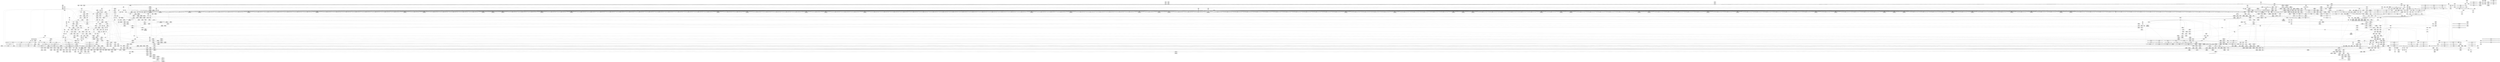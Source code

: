 digraph {
	CE0x3f314d0 [shape=record,shape=Mrecord,label="{CE0x3f314d0|file_to_av:f_mode2|security/selinux/hooks.c,1904|*SummSink*}"]
	CE0x3f02c30 [shape=record,shape=Mrecord,label="{CE0x3f02c30|file_to_av:tmp10|security/selinux/hooks.c,1904|*SummSink*}"]
	CE0x3ed7060 [shape=record,shape=Mrecord,label="{CE0x3ed7060|file_to_av:tmp23|security/selinux/hooks.c,1909|*SummSource*}"]
	CE0x3eda8e0 [shape=record,shape=Mrecord,label="{CE0x3eda8e0|avc_policy_seqno:entry|*SummSource*}"]
	CE0x3ee1590 [shape=record,shape=Mrecord,label="{CE0x3ee1590|_ret_i32_%call1,_!dbg_!27722|security/selinux/hooks.c,1659}"]
	CE0x3f75d40 [shape=record,shape=Mrecord,label="{CE0x3f75d40|_call_void_mcount()_#3|*SummSource*}"]
	CE0x3e57280 [shape=record,shape=Mrecord,label="{CE0x3e57280|8:_i8,_32:_%struct.inode*,_%struct.selinux_audit_data*,_128:_i32,_132:_i32,_456:_i8*,_:_SCMRE_151,152_}"]
	CE0x3e830b0 [shape=record,shape=Mrecord,label="{CE0x3e830b0|8:_i8,_32:_%struct.inode*,_%struct.selinux_audit_data*,_128:_i32,_132:_i32,_456:_i8*,_:_SCMRE_54,55_}"]
	CE0x3ed7f80 [shape=record,shape=Mrecord,label="{CE0x3ed7f80|open_file_to_av:or|security/selinux/hooks.c,1929|*SummSink*}"]
	CE0x3f8c630 [shape=record,shape=Mrecord,label="{CE0x3f8c630|cred_sid:tmp4|*LoadInst*|security/selinux/hooks.c,196|*SummSink*}"]
	CE0x3ef78c0 [shape=record,shape=Mrecord,label="{CE0x3ef78c0|file_to_av:if.end15|*SummSource*}"]
	CE0x3f3ef20 [shape=record,shape=Mrecord,label="{CE0x3f3ef20|inode_has_perm:tmp1|*SummSource*}"]
	CE0x3ef3aa0 [shape=record,shape=Mrecord,label="{CE0x3ef3aa0|file_path_has_perm:tmp4|security/selinux/hooks.c,1658|*SummSink*}"]
	CE0x3f36380 [shape=record,shape=Mrecord,label="{CE0x3f36380|_call_void_mcount()_#3}"]
	CE0x3e807c0 [shape=record,shape=Mrecord,label="{CE0x3e807c0|selinux_file_open:tmp3|*SummSource*}"]
	CE0x3f0b0d0 [shape=record,shape=Mrecord,label="{CE0x3f0b0d0|file_to_av:av.3|*SummSink*}"]
	CE0x3e7ad60 [shape=record,shape=Mrecord,label="{CE0x3e7ad60|file_to_av:conv9|security/selinux/hooks.c,1906}"]
	CE0x3f830c0 [shape=record,shape=Mrecord,label="{CE0x3f830c0|inode_has_perm:i_security|security/selinux/hooks.c,1615|*SummSink*}"]
	CE0x3f41f70 [shape=record,shape=Mrecord,label="{CE0x3f41f70|inode_has_perm:tmp5|security/selinux/hooks.c,1609|*SummSink*}"]
	CE0x3f11950 [shape=record,shape=Mrecord,label="{CE0x3f11950|file_path_has_perm:tmp2|*SummSource*}"]
	CE0x3f10fd0 [shape=record,shape=Mrecord,label="{CE0x3f10fd0|file_path_has_perm:ad|security/selinux/hooks.c, 1655|*SummSink*}"]
	CE0x3f970f0 [shape=record,shape=Mrecord,label="{CE0x3f970f0|i32_(i32,_i32,_i16,_i32,_%struct.common_audit_data*)*_bitcast_(i32_(i32,_i32,_i16,_i32,_%struct.common_audit_data.495*)*_avc_has_perm_to_i32_(i32,_i32,_i16,_i32,_%struct.common_audit_data*)*)|*Constant*}"]
	CE0x59e0760 [shape=record,shape=Mrecord,label="{CE0x59e0760|selinux_file_open:file|Function::selinux_file_open&Arg::file::|*SummSource*}"]
	CE0x3e83d10 [shape=record,shape=Mrecord,label="{CE0x3e83d10|open_file_to_av:bb}"]
	CE0x3edbc70 [shape=record,shape=Mrecord,label="{CE0x3edbc70|_ret_i32_%av.3,_!dbg_!27739|security/selinux/hooks.c,1917|*SummSink*}"]
	CE0x3f12050 [shape=record,shape=Mrecord,label="{CE0x3f12050|i64_3|*Constant*|*SummSource*}"]
	CE0x3f1a2e0 [shape=record,shape=Mrecord,label="{CE0x3f1a2e0|inode_has_perm:adp|Function::inode_has_perm&Arg::adp::|*SummSource*}"]
	CE0x3f76f00 [shape=record,shape=Mrecord,label="{CE0x3f76f00|__validate_creds:line|Function::__validate_creds&Arg::line::}"]
	CE0x3e6bd90 [shape=record,shape=Mrecord,label="{CE0x3e6bd90|8:_i8,_32:_%struct.inode*,_%struct.selinux_audit_data*,_128:_i32,_132:_i32,_456:_i8*,_:_SCMRE_93,94_}"]
	CE0x3ef1a00 [shape=record,shape=Mrecord,label="{CE0x3ef1a00|file_inode:tmp3}"]
	CE0x3e7a4c0 [shape=record,shape=Mrecord,label="{CE0x3e7a4c0|file_to_av:tmp19|security/selinux/hooks.c,1906|*SummSource*}"]
	CE0x3f024a0 [shape=record,shape=Mrecord,label="{CE0x3f024a0|i64_5|*Constant*|*SummSource*}"]
	CE0x3edd410 [shape=record,shape=Mrecord,label="{CE0x3edd410|GLOBAL:open_file_to_av|*Constant*}"]
	CE0x3e8bd60 [shape=record,shape=Mrecord,label="{CE0x3e8bd60|8:_i8,_32:_%struct.inode*,_%struct.selinux_audit_data*,_128:_i32,_132:_i32,_456:_i8*,_:_SCMRE_113,114_}"]
	CE0x3e66340 [shape=record,shape=Mrecord,label="{CE0x3e66340|8:_i8,_32:_%struct.inode*,_%struct.selinux_audit_data*,_128:_i32,_132:_i32,_456:_i8*,_:_SCMRE_159,160_}"]
	CE0x3f47eb0 [shape=record,shape=Mrecord,label="{CE0x3f47eb0|i1_true|*Constant*}"]
	CE0x3efc620 [shape=record,shape=Mrecord,label="{CE0x3efc620|open_file_to_av:if.end|*SummSource*}"]
	CE0x3e8ab50 [shape=record,shape=Mrecord,label="{CE0x3e8ab50|8:_i8,_32:_%struct.inode*,_%struct.selinux_audit_data*,_128:_i32,_132:_i32,_456:_i8*,_:_SCMRE_2,3_}"]
	CE0x3e73a40 [shape=record,shape=Mrecord,label="{CE0x3e73a40|selinux_file_open:file|Function::selinux_file_open&Arg::file::|*SummSink*}"]
	CE0x3f12480 [shape=record,shape=Mrecord,label="{CE0x3f12480|inode_has_perm:tmp7|security/selinux/hooks.c,1611}"]
	CE0x3ec2150 [shape=record,shape=Mrecord,label="{CE0x3ec2150|i8_1|*Constant*|*SummSink*}"]
	CE0x3e61c50 [shape=record,shape=Mrecord,label="{CE0x3e61c50|selinux_file_open:bb}"]
	CE0x3f1da50 [shape=record,shape=Mrecord,label="{CE0x3f1da50|i32_22|*Constant*}"]
	CE0x3edc1b0 [shape=record,shape=Mrecord,label="{CE0x3edc1b0|open_file_to_av:file|Function::open_file_to_av&Arg::file::|*SummSink*}"]
	CE0x3f84dc0 [shape=record,shape=Mrecord,label="{CE0x3f84dc0|__validate_creds:conv|include/linux/cred.h,173|*SummSource*}"]
	CE0x3eeea90 [shape=record,shape=Mrecord,label="{CE0x3eeea90|i64_1|*Constant*}"]
	CE0x3e84e40 [shape=record,shape=Mrecord,label="{CE0x3e84e40|8:_i8,_32:_%struct.inode*,_%struct.selinux_audit_data*,_128:_i32,_132:_i32,_456:_i8*,_:_SCMRE_40,48_|*MultipleSource*|security/selinux/hooks.c,3424|Function::selinux_file_open&Arg::file::}"]
	CE0x3e7a530 [shape=record,shape=Mrecord,label="{CE0x3e7a530|file_to_av:tmp19|security/selinux/hooks.c,1906|*SummSink*}"]
	CE0x3e97740 [shape=record,shape=Mrecord,label="{CE0x3e97740|8:_i8,_32:_%struct.inode*,_%struct.selinux_audit_data*,_128:_i32,_132:_i32,_456:_i8*,_:_SCMRE_384,392_|*MultipleSource*|security/selinux/hooks.c,3424|Function::selinux_file_open&Arg::file::}"]
	CE0x3e6ee70 [shape=record,shape=Mrecord,label="{CE0x3e6ee70|8:_i8,_32:_%struct.inode*,_%struct.selinux_audit_data*,_128:_i32,_132:_i32,_456:_i8*,_:_SCMRE_206,207_}"]
	CE0x3efec40 [shape=record,shape=Mrecord,label="{CE0x3efec40|file_to_av:if.then}"]
	CE0x3f05eb0 [shape=record,shape=Mrecord,label="{CE0x3f05eb0|file_to_av:and6|security/selinux/hooks.c,1905}"]
	CE0x3ef03c0 [shape=record,shape=Mrecord,label="{CE0x3ef03c0|file_inode:f_inode|include/linux/fs.h,1916|*SummSink*}"]
	CE0x3f82350 [shape=record,shape=Mrecord,label="{CE0x3f82350|_ret_i32_%tmp6,_!dbg_!27716|security/selinux/hooks.c,197}"]
	CE0x3f8b240 [shape=record,shape=Mrecord,label="{CE0x3f8b240|cred_sid:bb}"]
	CE0x3ef8410 [shape=record,shape=Mrecord,label="{CE0x3ef8410|open_file_to_av:call|security/selinux/hooks.c,1926|*SummSink*}"]
	CE0x3e7dce0 [shape=record,shape=Mrecord,label="{CE0x3e7dce0|file_to_av:tmp25|security/selinux/hooks.c,1910|*SummSource*}"]
	CE0x3f7eed0 [shape=record,shape=Mrecord,label="{CE0x3f7eed0|inode_has_perm:retval.0|*SummSource*}"]
	CE0x3ef6a00 [shape=record,shape=Mrecord,label="{CE0x3ef6a00|open_file_to_av:tmp1}"]
	CE0x3f854f0 [shape=record,shape=Mrecord,label="{CE0x3f854f0|i64_2|*Constant*}"]
	CE0x3f71420 [shape=record,shape=Mrecord,label="{CE0x3f71420|_call_void___validate_creds(%struct.cred*_%cred,_i8*_getelementptr_inbounds_(_25_x_i8_,_25_x_i8_*_.str3,_i32_0,_i32_0),_i32_1609)_#10,_!dbg_!27719|security/selinux/hooks.c,1609|*SummSink*}"]
	CE0x3e8abc0 [shape=record,shape=Mrecord,label="{CE0x3e8abc0|8:_i8,_32:_%struct.inode*,_%struct.selinux_audit_data*,_128:_i32,_132:_i32,_456:_i8*,_:_SCMRE_4,5_}"]
	CE0x3ec09a0 [shape=record,shape=Mrecord,label="{CE0x3ec09a0|file_to_av:if.end|*SummSource*}"]
	CE0x3ee51b0 [shape=record,shape=Mrecord,label="{CE0x3ee51b0|28:_i32,_32:_i16,_:_CRE_32,34_|*MultipleSource*|security/selinux/hooks.c,3425|security/selinux/hooks.c,3425|security/selinux/hooks.c,3433}"]
	CE0x3f7e380 [shape=record,shape=Mrecord,label="{CE0x3f7e380|cred_sid:tmp|*SummSink*}"]
	CE0x3eebbf0 [shape=record,shape=Mrecord,label="{CE0x3eebbf0|open_file_to_av:conv1|security/selinux/hooks.c,1929}"]
	CE0x3ed8090 [shape=record,shape=Mrecord,label="{CE0x3ed8090|open_file_to_av:conv1|security/selinux/hooks.c,1929|*SummSource*}"]
	CE0x3e7eba0 [shape=record,shape=Mrecord,label="{CE0x3e7eba0|file_to_av:tmp13|security/selinux/hooks.c,1904|*SummSource*}"]
	CE0x59e07d0 [shape=record,shape=Mrecord,label="{CE0x59e07d0|i32_14|*Constant*|*SummSink*}"]
	CE0x3f75410 [shape=record,shape=Mrecord,label="{CE0x3f75410|cred_sid:tmp1|*SummSink*}"]
	CE0x3ed66c0 [shape=record,shape=Mrecord,label="{CE0x3ed66c0|selinux_file_open:sid|security/selinux/hooks.c,3433|*SummSource*}"]
	CE0x3e6d270 [shape=record,shape=Mrecord,label="{CE0x3e6d270|8:_i8,_32:_%struct.inode*,_%struct.selinux_audit_data*,_128:_i32,_132:_i32,_456:_i8*,_:_SCMRE_190,191_}"]
	CE0x3ec1d50 [shape=record,shape=Mrecord,label="{CE0x3ec1d50|file_path_has_perm:type|security/selinux/hooks.c,1657|*SummSource*}"]
	CE0x3e66dc0 [shape=record,shape=Mrecord,label="{CE0x3e66dc0|8:_i8,_32:_%struct.inode*,_%struct.selinux_audit_data*,_128:_i32,_132:_i32,_456:_i8*,_:_SCMRE_165,166_}"]
	CE0x3eed9f0 [shape=record,shape=Mrecord,label="{CE0x3eed9f0|open_file_to_av:tmp7|security/selinux/hooks.c,1929}"]
	CE0x3e7e390 [shape=record,shape=Mrecord,label="{CE0x3e7e390|file_to_av:tmp25|security/selinux/hooks.c,1910}"]
	CE0x3e63e70 [shape=record,shape=Mrecord,label="{CE0x3e63e70|8:_i8,_32:_%struct.inode*,_%struct.selinux_audit_data*,_128:_i32,_132:_i32,_456:_i8*,_:_SCMRE_63,64_}"]
	CE0x3f8e150 [shape=record,shape=Mrecord,label="{CE0x3f8e150|cred_sid:tmp6|security/selinux/hooks.c,197}"]
	CE0x3f8ae30 [shape=record,shape=Mrecord,label="{CE0x3f8ae30|__validate_creds:tmp9|include/linux/cred.h,175|*SummSource*}"]
	CE0x3f0a820 [shape=record,shape=Mrecord,label="{CE0x3f0a820|file_to_av:tmp30|security/selinux/hooks.c,1914|*SummSource*}"]
	CE0x3f0a4a0 [shape=record,shape=Mrecord,label="{CE0x3f0a4a0|i64*_getelementptr_inbounds_(_15_x_i64_,_15_x_i64_*___llvm_gcov_ctr171,_i64_0,_i64_13)|*Constant*|*SummSink*}"]
	CE0x3efeb80 [shape=record,shape=Mrecord,label="{CE0x3efeb80|file_to_av:if.end19|*SummSink*}"]
	CE0x3f484e0 [shape=record,shape=Mrecord,label="{CE0x3f484e0|_call_void_mcount()_#3|*SummSink*}"]
	CE0x3e831c0 [shape=record,shape=Mrecord,label="{CE0x3e831c0|8:_i8,_32:_%struct.inode*,_%struct.selinux_audit_data*,_128:_i32,_132:_i32,_456:_i8*,_:_SCMRE_53,54_}"]
	CE0x3e6c110 [shape=record,shape=Mrecord,label="{CE0x3e6c110|8:_i8,_32:_%struct.inode*,_%struct.selinux_audit_data*,_128:_i32,_132:_i32,_456:_i8*,_:_SCMRE_95,96_}"]
	CE0x3ed71f0 [shape=record,shape=Mrecord,label="{CE0x3ed71f0|i64*_getelementptr_inbounds_(_15_x_i64_,_15_x_i64_*___llvm_gcov_ctr171,_i64_0,_i64_10)|*Constant*|*SummSource*}"]
	CE0x3e87170 [shape=record,shape=Mrecord,label="{CE0x3e87170|8:_i8,_32:_%struct.inode*,_%struct.selinux_audit_data*,_128:_i32,_132:_i32,_456:_i8*,_:_SCMRE_52,53_}"]
	CE0x3e73350 [shape=record,shape=Mrecord,label="{CE0x3e73350|8:_i8,_32:_%struct.inode*,_%struct.selinux_audit_data*,_128:_i32,_132:_i32,_456:_i8*,_:_SCMRE_65,66_}"]
	CE0x3e71530 [shape=record,shape=Mrecord,label="{CE0x3e71530|8:_i8,_32:_%struct.inode*,_%struct.selinux_audit_data*,_128:_i32,_132:_i32,_456:_i8*,_:_SCMRE_83,84_}"]
	CE0x3e80890 [shape=record,shape=Mrecord,label="{CE0x3e80890|_call_void_mcount()_#3|*SummSource*}"]
	CE0x3e6d7b0 [shape=record,shape=Mrecord,label="{CE0x3e6d7b0|8:_i8,_32:_%struct.inode*,_%struct.selinux_audit_data*,_128:_i32,_132:_i32,_456:_i8*,_:_SCMRE_193,194_}"]
	CE0x3ec2070 [shape=record,shape=Mrecord,label="{CE0x3ec2070|file_path_has_perm:type|security/selinux/hooks.c,1657|*SummSink*}"]
	CE0x3ef1db0 [shape=record,shape=Mrecord,label="{CE0x3ef1db0|avc_policy_seqno:tmp1|*SummSink*}"]
	CE0x3f36460 [shape=record,shape=Mrecord,label="{CE0x3f36460|i32_2|*Constant*}"]
	CE0x3ede5a0 [shape=record,shape=Mrecord,label="{CE0x3ede5a0|8:_i32,_12:_i32,_:_CME_8,12_|*MultipleSource*|*LoadInst*|security/selinux/hooks.c,3424|security/selinux/hooks.c,3433|security/selinux/hooks.c,3424}"]
	CE0x3f46a40 [shape=record,shape=Mrecord,label="{CE0x3f46a40|inode_has_perm:tmp2|*SummSource*}"]
	CE0x3f8c070 [shape=record,shape=Mrecord,label="{CE0x3f8c070|cred_sid:security|security/selinux/hooks.c,196|*SummSource*}"]
	CE0x3ee1ec0 [shape=record,shape=Mrecord,label="{CE0x3ee1ec0|i64*_getelementptr_inbounds_(_5_x_i64_,_5_x_i64_*___llvm_gcov_ctr270,_i64_0,_i64_4)|*Constant*}"]
	CE0x3eeaf60 [shape=record,shape=Mrecord,label="{CE0x3eeaf60|i64_0|*Constant*|*SummSink*}"]
	CE0x3ed7e60 [shape=record,shape=Mrecord,label="{CE0x3ed7e60|file_to_av:av.2|*SummSource*}"]
	CE0x3e9aca0 [shape=record,shape=Mrecord,label="{CE0x3e9aca0|8:_i8,_32:_%struct.inode*,_%struct.selinux_audit_data*,_128:_i32,_132:_i32,_456:_i8*,_:_SCMRE_440,448_|*MultipleSource*|security/selinux/hooks.c,3424|Function::selinux_file_open&Arg::file::}"]
	CE0x3f7b190 [shape=record,shape=Mrecord,label="{CE0x3f7b190|inode_has_perm:tmp10|security/selinux/hooks.c,1611|*SummSink*}"]
	CE0x3f1e290 [shape=record,shape=Mrecord,label="{CE0x3f1e290|file_to_av:tmp3|security/selinux/hooks.c,1902|*SummSink*}"]
	CE0x3f93850 [shape=record,shape=Mrecord,label="{CE0x3f93850|GLOBAL:__invalid_creds|*Constant*|*SummSource*}"]
	CE0x3ee2da0 [shape=record,shape=Mrecord,label="{CE0x3ee2da0|file_path_has_perm:tmp1|*SummSink*}"]
	CE0x3e80280 [shape=record,shape=Mrecord,label="{CE0x3e80280|_call_void_mcount()_#3}"]
	CE0x3f1f510 [shape=record,shape=Mrecord,label="{CE0x3f1f510|i64*_getelementptr_inbounds_(_15_x_i64_,_15_x_i64_*___llvm_gcov_ctr171,_i64_0,_i64_3)|*Constant*|*SummSource*}"]
	CE0x3edf7a0 [shape=record,shape=Mrecord,label="{CE0x3edf7a0|selinux_file_open:isid|security/selinux/hooks.c,3433|*SummSink*}"]
	CE0x3f30910 [shape=record,shape=Mrecord,label="{CE0x3f30910|file_to_av:conv1|security/selinux/hooks.c,1903|*SummSource*}"]
	CE0x3e7e820 [shape=record,shape=Mrecord,label="{CE0x3e7e820|__validate_creds:tmp6|include/linux/cred.h,174|*SummSink*}"]
	CE0x3f435d0 [shape=record,shape=Mrecord,label="{CE0x3f435d0|inode_has_perm:tmp4|security/selinux/hooks.c,1609}"]
	CE0x3f12360 [shape=record,shape=Mrecord,label="{CE0x3f12360|i64_4|*Constant*}"]
	CE0x3f8a600 [shape=record,shape=Mrecord,label="{CE0x3f8a600|i32_512|*Constant*|*SummSink*}"]
	CE0x3f13260 [shape=record,shape=Mrecord,label="{CE0x3f13260|file_path_has_perm:path|security/selinux/hooks.c,1658}"]
	CE0x3ee1710 [shape=record,shape=Mrecord,label="{CE0x3ee1710|_ret_i32_%call1,_!dbg_!27722|security/selinux/hooks.c,1659|*SummSource*}"]
	CE0x3e83f10 [shape=record,shape=Mrecord,label="{CE0x3e83f10|open_file_to_av:bb|*SummSink*}"]
	CE0x3e70530 [shape=record,shape=Mrecord,label="{CE0x3e70530|8:_i8,_32:_%struct.inode*,_%struct.selinux_audit_data*,_128:_i32,_132:_i32,_456:_i8*,_:_SCMRE_256,264_|*MultipleSource*|security/selinux/hooks.c,3424|Function::selinux_file_open&Arg::file::}"]
	CE0x3f96130 [shape=record,shape=Mrecord,label="{CE0x3f96130|inode_has_perm:sclass|security/selinux/hooks.c,1617}"]
	CE0x3e69940 [shape=record,shape=Mrecord,label="{CE0x3e69940|open_file_to_av:tmp4|security/selinux/hooks.c,1928|*SummSink*}"]
	CE0x3f71c60 [shape=record,shape=Mrecord,label="{CE0x3f71c60|COLLAPSED:_GCMRE___llvm_gcov_ctr154_internal_global_8_x_i64_zeroinitializer:_elem_0:default:}"]
	CE0x3f81210 [shape=record,shape=Mrecord,label="{CE0x3f81210|inode_has_perm:tmp14|security/selinux/hooks.c,1614|*SummSink*}"]
	CE0x3ef8cc0 [shape=record,shape=Mrecord,label="{CE0x3ef8cc0|file_to_av:entry|*SummSink*}"]
	CE0x3f81b40 [shape=record,shape=Mrecord,label="{CE0x3f81b40|GLOBAL:cred_sid|*Constant*|*SummSource*}"]
	CE0x3e56c60 [shape=record,shape=Mrecord,label="{CE0x3e56c60|8:_i8,_32:_%struct.inode*,_%struct.selinux_audit_data*,_128:_i32,_132:_i32,_456:_i8*,_:_SCMRE_145,146_}"]
	CE0x3ef5f30 [shape=record,shape=Mrecord,label="{CE0x3ef5f30|open_file_to_av:if.then}"]
	CE0x3f46710 [shape=record,shape=Mrecord,label="{CE0x3f46710|i64*_getelementptr_inbounds_(_5_x_i64_,_5_x_i64_*___llvm_gcov_ctr155,_i64_0,_i64_0)|*Constant*}"]
	CE0x3ee05b0 [shape=record,shape=Mrecord,label="{CE0x3ee05b0|selinux_file_open:cred|Function::selinux_file_open&Arg::cred::|*SummSource*}"]
	CE0x3f3c8d0 [shape=record,shape=Mrecord,label="{CE0x3f3c8d0|inode_has_perm:if.end}"]
	CE0x3ef3240 [shape=record,shape=Mrecord,label="{CE0x3ef3240|_call_void_mcount()_#3}"]
	CE0x3f718b0 [shape=record,shape=Mrecord,label="{CE0x3f718b0|__validate_creds:tmp1|*SummSource*}"]
	CE0x3f8e330 [shape=record,shape=Mrecord,label="{CE0x3f8e330|cred_sid:tmp6|security/selinux/hooks.c,197|*SummSource*}"]
	CE0x3e60f60 [shape=record,shape=Mrecord,label="{CE0x3e60f60|8:_i8,_32:_%struct.inode*,_%struct.selinux_audit_data*,_128:_i32,_132:_i32,_456:_i8*,_:_SCMRE_79,80_}"]
	CE0x3e6d970 [shape=record,shape=Mrecord,label="{CE0x3e6d970|8:_i8,_32:_%struct.inode*,_%struct.selinux_audit_data*,_128:_i32,_132:_i32,_456:_i8*,_:_SCMRE_194,195_}"]
	CE0x3edf9c0 [shape=record,shape=Mrecord,label="{CE0x3edf9c0|selinux_file_open:call3|security/selinux/hooks.c,3443|*SummSource*}"]
	CE0x3f1f280 [shape=record,shape=Mrecord,label="{CE0x3f1f280|file_to_av:tmp6|security/selinux/hooks.c,1902|*SummSource*}"]
	CE0x3f06800 [shape=record,shape=Mrecord,label="{CE0x3f06800|i64_6|*Constant*|*SummSink*}"]
	CE0x3e7c300 [shape=record,shape=Mrecord,label="{CE0x3e7c300|file_to_av:tobool4|security/selinux/hooks.c,1904}"]
	CE0x3f3eae0 [shape=record,shape=Mrecord,label="{CE0x3f3eae0|i1_true|*Constant*}"]
	CE0x3f30780 [shape=record,shape=Mrecord,label="{CE0x3f30780|file_to_av:or|security/selinux/hooks.c,1903|*SummSink*}"]
	CE0x3e753f0 [shape=record,shape=Mrecord,label="{CE0x3e753f0|8:_i8,_32:_%struct.inode*,_%struct.selinux_audit_data*,_128:_i32,_132:_i32,_456:_i8*,_:_SCMRE_108,109_}"]
	CE0x3f74770 [shape=record,shape=Mrecord,label="{CE0x3f74770|i64*_getelementptr_inbounds_(_8_x_i64_,_8_x_i64_*___llvm_gcov_ctr154,_i64_0,_i64_0)|*Constant*}"]
	CE0x3e96c90 [shape=record,shape=Mrecord,label="{CE0x3e96c90|8:_i8,_32:_%struct.inode*,_%struct.selinux_audit_data*,_128:_i32,_132:_i32,_456:_i8*,_:_SCMRE_264,280_|*MultipleSource*|security/selinux/hooks.c,3424|Function::selinux_file_open&Arg::file::}"]
	CE0x3f1e960 [shape=record,shape=Mrecord,label="{CE0x3f1e960|file_to_av:tmp4|security/selinux/hooks.c,1902|*SummSource*}"]
	CE0x3eee060 [shape=record,shape=Mrecord,label="{CE0x3eee060|open_file_to_av:tmp8|security/selinux/hooks.c,1929|*SummSource*}"]
	CE0x3f18fa0 [shape=record,shape=Mrecord,label="{CE0x3f18fa0|inode_has_perm:entry|*SummSource*}"]
	CE0x3f7e600 [shape=record,shape=Mrecord,label="{CE0x3f7e600|i64*_getelementptr_inbounds_(_8_x_i64_,_8_x_i64_*___llvm_gcov_ctr154,_i64_0,_i64_6)|*Constant*|*SummSink*}"]
	CE0x3f33070 [shape=record,shape=Mrecord,label="{CE0x3f33070|file_to_av:and|security/selinux/hooks.c,1902|*SummSource*}"]
	CE0x3e86a20 [shape=record,shape=Mrecord,label="{CE0x3e86a20|8:_i8,_32:_%struct.inode*,_%struct.selinux_audit_data*,_128:_i32,_132:_i32,_456:_i8*,_:_SCMRE_10,11_}"]
	CE0x3f7fc30 [shape=record,shape=Mrecord,label="{CE0x3f7fc30|avc_has_perm:tclass|Function::avc_has_perm&Arg::tclass::|*SummSink*}"]
	CE0x3e74eb0 [shape=record,shape=Mrecord,label="{CE0x3e74eb0|8:_i8,_32:_%struct.inode*,_%struct.selinux_audit_data*,_128:_i32,_132:_i32,_456:_i8*,_:_SCMRE_105,106_}"]
	CE0x3e95d80 [shape=record,shape=Mrecord,label="{CE0x3e95d80|selinux_file_open:i_security|security/selinux/hooks.c,3425|*SummSink*}"]
	CE0x3ee3b90 [shape=record,shape=Mrecord,label="{CE0x3ee3b90|_call_void_mcount()_#3}"]
	CE0x3eed140 [shape=record,shape=Mrecord,label="{CE0x3eed140|file_path_has_perm:bb}"]
	CE0x3ef49c0 [shape=record,shape=Mrecord,label="{CE0x3ef49c0|file_path_has_perm:call|security/selinux/hooks.c,1659}"]
	CE0x3f19f30 [shape=record,shape=Mrecord,label="{CE0x3f19f30|inode_has_perm:perms|Function::inode_has_perm&Arg::perms::|*SummSink*}"]
	CE0x3f3ef90 [shape=record,shape=Mrecord,label="{CE0x3f3ef90|inode_has_perm:tmp1|*SummSink*}"]
	CE0x3ef8500 [shape=record,shape=Mrecord,label="{CE0x3ef8500|GLOBAL:file_to_av|*Constant*}"]
	CE0x3f77200 [shape=record,shape=Mrecord,label="{CE0x3f77200|i64*_getelementptr_inbounds_(_5_x_i64_,_5_x_i64_*___llvm_gcov_ctr155,_i64_0,_i64_3)|*Constant*}"]
	CE0x3f86590 [shape=record,shape=Mrecord,label="{CE0x3f86590|GLOBAL:__llvm_gcov_ctr155|Global_var:__llvm_gcov_ctr155}"]
	CE0x3eda320 [shape=record,shape=Mrecord,label="{CE0x3eda320|i32_2|*Constant*}"]
	CE0x3ef6540 [shape=record,shape=Mrecord,label="{CE0x3ef6540|avc_policy_seqno:bb|*SummSink*}"]
	CE0x3e8d6f0 [shape=record,shape=Mrecord,label="{CE0x3e8d6f0|8:_i8,_32:_%struct.inode*,_%struct.selinux_audit_data*,_128:_i32,_132:_i32,_456:_i8*,_:_SCMRE_124,125_}"]
	CE0x3e67d80 [shape=record,shape=Mrecord,label="{CE0x3e67d80|8:_i8,_32:_%struct.inode*,_%struct.selinux_audit_data*,_128:_i32,_132:_i32,_456:_i8*,_:_SCMRE_174,175_}"]
	CE0x3ec20e0 [shape=record,shape=Mrecord,label="{CE0x3ec20e0|i8_1|*Constant*|*SummSource*}"]
	CE0x3e57150 [shape=record,shape=Mrecord,label="{CE0x3e57150|8:_i8,_32:_%struct.inode*,_%struct.selinux_audit_data*,_128:_i32,_132:_i32,_456:_i8*,_:_SCMRE_150,151_}"]
	CE0x3eaac00 [shape=record,shape=Mrecord,label="{CE0x3eaac00|selinux_file_open:i_security|security/selinux/hooks.c,3425|*SummSource*}"]
	CE0x3ee3a80 [shape=record,shape=Mrecord,label="{CE0x3ee3a80|file_to_av:if.then5}"]
	CE0x3f1e010 [shape=record,shape=Mrecord,label="{CE0x3f1e010|file_to_av:tmp3|security/selinux/hooks.c,1902|*SummSource*}"]
	CE0x3f1b950 [shape=record,shape=Mrecord,label="{CE0x3f1b950|file_to_av:tmp27|security/selinux/hooks.c,1910|*SummSource*}"]
	CE0x3ee2790 [shape=record,shape=Mrecord,label="{CE0x3ee2790|file_inode:bb|*SummSink*}"]
	CE0x3e8a9e0 [shape=record,shape=Mrecord,label="{CE0x3e8a9e0|8:_i8,_32:_%struct.inode*,_%struct.selinux_audit_data*,_128:_i32,_132:_i32,_456:_i8*,_:_SCMRE_3,4_}"]
	CE0x3e98ec0 [shape=record,shape=Mrecord,label="{CE0x3e98ec0|8:_i8,_32:_%struct.inode*,_%struct.selinux_audit_data*,_128:_i32,_132:_i32,_456:_i8*,_:_SCMRE_376,384_|*MultipleSource*|security/selinux/hooks.c,3424|Function::selinux_file_open&Arg::file::}"]
	CE0x3f5ac10 [shape=record,shape=Mrecord,label="{CE0x3f5ac10|file_to_av:conv11|security/selinux/hooks.c,1906}"]
	CE0x3e9af30 [shape=record,shape=Mrecord,label="{CE0x3e9af30|8:_i8,_32:_%struct.inode*,_%struct.selinux_audit_data*,_128:_i32,_132:_i32,_456:_i8*,_:_SCMRE_456,464_|*MultipleSource*|security/selinux/hooks.c,3424|Function::selinux_file_open&Arg::file::}"]
	CE0x3e65c40 [shape=record,shape=Mrecord,label="{CE0x3e65c40|8:_i8,_32:_%struct.inode*,_%struct.selinux_audit_data*,_128:_i32,_132:_i32,_456:_i8*,_:_SCMRE_155,156_}"]
	CE0x3e62530 [shape=record,shape=Mrecord,label="{CE0x3e62530|selinux_file_open:entry|*SummSink*}"]
	CE0x3e6e230 [shape=record,shape=Mrecord,label="{CE0x3e6e230|8:_i8,_32:_%struct.inode*,_%struct.selinux_audit_data*,_128:_i32,_132:_i32,_456:_i8*,_:_SCMRE_199,200_}"]
	CE0x3f80260 [shape=record,shape=Mrecord,label="{CE0x3f80260|avc_has_perm:requested|Function::avc_has_perm&Arg::requested::|*SummSink*}"]
	CE0x3efe1d0 [shape=record,shape=Mrecord,label="{CE0x3efe1d0|i64*_getelementptr_inbounds_(_15_x_i64_,_15_x_i64_*___llvm_gcov_ctr171,_i64_0,_i64_0)|*Constant*|*SummSink*}"]
	CE0x3ec1ba0 [shape=record,shape=Mrecord,label="{CE0x3ec1ba0|i8_1|*Constant*}"]
	CE0x3ed72a0 [shape=record,shape=Mrecord,label="{CE0x3ed72a0|i64*_getelementptr_inbounds_(_15_x_i64_,_15_x_i64_*___llvm_gcov_ctr171,_i64_0,_i64_10)|*Constant*|*SummSink*}"]
	CE0x3e843d0 [shape=record,shape=Mrecord,label="{CE0x3e843d0|8:_i8,_32:_%struct.inode*,_%struct.selinux_audit_data*,_128:_i32,_132:_i32,_456:_i8*,_:_SCMRE_60,61_}"]
	CE0x3efed60 [shape=record,shape=Mrecord,label="{CE0x3efed60|file_to_av:if.then|*SummSource*}"]
	CE0x3f899e0 [shape=record,shape=Mrecord,label="{CE0x3f899e0|__validate_creds:tmp7|include/linux/cred.h,174|*SummSink*}"]
	CE0x3e878c0 [shape=record,shape=Mrecord,label="{CE0x3e878c0|selinux_file_open:tmp2|*SummSource*}"]
	CE0x3e9a2d0 [shape=record,shape=Mrecord,label="{CE0x3e9a2d0|8:_i8,_32:_%struct.inode*,_%struct.selinux_audit_data*,_128:_i32,_132:_i32,_456:_i8*,_:_SCMRE_428,432_|*MultipleSource*|security/selinux/hooks.c,3424|Function::selinux_file_open&Arg::file::}"]
	CE0x3f451e0 [shape=record,shape=Mrecord,label="{CE0x3f451e0|inode_has_perm:tmp6|*LoadInst*|security/selinux/hooks.c,1611}"]
	CE0x3e7d580 [shape=record,shape=Mrecord,label="{CE0x3e7d580|file_to_av:tobool17|security/selinux/hooks.c,1910|*SummSource*}"]
	CE0x3ef1680 [shape=record,shape=Mrecord,label="{CE0x3ef1680|file_inode:tmp2|*SummSource*}"]
	CE0x3f8bd70 [shape=record,shape=Mrecord,label="{CE0x3f8bd70|i64*_getelementptr_inbounds_(_2_x_i64_,_2_x_i64_*___llvm_gcov_ctr131,_i64_0,_i64_0)|*Constant*}"]
	CE0x3f07740 [shape=record,shape=Mrecord,label="{CE0x3f07740|file_to_av:tmp17|security/selinux/hooks.c,1905|*SummSink*}"]
	CE0x3eff7b0 [shape=record,shape=Mrecord,label="{CE0x3eff7b0|i64*_getelementptr_inbounds_(_2_x_i64_,_2_x_i64_*___llvm_gcov_ctr168,_i64_0,_i64_0)|*Constant*|*SummSink*}"]
	CE0x3f765a0 [shape=record,shape=Mrecord,label="{CE0x3f765a0|GLOBAL:__validate_creds|*Constant*|*SummSource*}"]
	CE0x3f7ed70 [shape=record,shape=Mrecord,label="{CE0x3f7ed70|inode_has_perm:retval.0}"]
	CE0x3f94aa0 [shape=record,shape=Mrecord,label="{CE0x3f94aa0|__validate_creds:lnot|include/linux/cred.h,173|*SummSource*}"]
	CE0x3f452b0 [shape=record,shape=Mrecord,label="{CE0x3f452b0|inode_has_perm:i_flags|security/selinux/hooks.c,1611}"]
	CE0x3f8c950 [shape=record,shape=Mrecord,label="{CE0x3f8c950|cred_sid:tmp5|security/selinux/hooks.c,196|*SummSource*}"]
	CE0x3e877e0 [shape=record,shape=Mrecord,label="{CE0x3e877e0|selinux_file_open:tmp2|*SummSink*}"]
	CE0x3e65e00 [shape=record,shape=Mrecord,label="{CE0x3e65e00|8:_i8,_32:_%struct.inode*,_%struct.selinux_audit_data*,_128:_i32,_132:_i32,_456:_i8*,_:_SCMRE_156,157_}"]
	CE0x3e97220 [shape=record,shape=Mrecord,label="{CE0x3e97220|8:_i8,_32:_%struct.inode*,_%struct.selinux_audit_data*,_128:_i32,_132:_i32,_456:_i8*,_:_SCMRE_296,304_|*MultipleSource*|security/selinux/hooks.c,3424|Function::selinux_file_open&Arg::file::}"]
	CE0x3e99670 [shape=record,shape=Mrecord,label="{CE0x3e99670|8:_i8,_32:_%struct.inode*,_%struct.selinux_audit_data*,_128:_i32,_132:_i32,_456:_i8*,_:_SCMRE_404,408_|*MultipleSource*|security/selinux/hooks.c,3424|Function::selinux_file_open&Arg::file::}"]
	CE0x3ed5f80 [shape=record,shape=Mrecord,label="{CE0x3ed5f80|selinux_file_open:tmp6|security/selinux/hooks.c,3425|*SummSource*}"]
	CE0x3e7c730 [shape=record,shape=Mrecord,label="{CE0x3e7c730|i64_5|*Constant*}"]
	CE0x3ee10a0 [shape=record,shape=Mrecord,label="{CE0x3ee10a0|file_path_has_perm:file|Function::file_path_has_perm&Arg::file::|*SummSink*}"]
	CE0x3ef8c00 [shape=record,shape=Mrecord,label="{CE0x3ef8c00|file_to_av:entry|*SummSource*}"]
	CE0x3f19a00 [shape=record,shape=Mrecord,label="{CE0x3f19a00|inode_has_perm:inode|Function::inode_has_perm&Arg::inode::|*SummSink*}"]
	CE0x3f851f0 [shape=record,shape=Mrecord,label="{CE0x3f851f0|i64_0|*Constant*}"]
	CE0x3f36fb0 [shape=record,shape=Mrecord,label="{CE0x3f36fb0|inode_has_perm:bb|*SummSink*}"]
	CE0x3f7d8e0 [shape=record,shape=Mrecord,label="{CE0x3f7d8e0|inode_has_perm:lnot1|security/selinux/hooks.c,1611|*SummSink*}"]
	CE0x3ef6430 [shape=record,shape=Mrecord,label="{CE0x3ef6430|avc_policy_seqno:bb|*SummSource*}"]
	CE0x3f32bd0 [shape=record,shape=Mrecord,label="{CE0x3f32bd0|file_to_av:and|security/selinux/hooks.c,1902}"]
	CE0x3eddb00 [shape=record,shape=Mrecord,label="{CE0x3eddb00|selinux_file_open:call2|security/selinux/hooks.c,3443|*SummSink*}"]
	CE0x3ee04b0 [shape=record,shape=Mrecord,label="{CE0x3ee04b0|selinux_file_open:cred|Function::selinux_file_open&Arg::cred::}"]
	CE0x3e7d650 [shape=record,shape=Mrecord,label="{CE0x3e7d650|file_to_av:tobool17|security/selinux/hooks.c,1910|*SummSink*}"]
	CE0x3e7de70 [shape=record,shape=Mrecord,label="{CE0x3e7de70|i64_12|*Constant*|*SummSource*}"]
	CE0x3eef540 [shape=record,shape=Mrecord,label="{CE0x3eef540|file_path_has_perm:tmp3}"]
	CE0x3e824e0 [shape=record,shape=Mrecord,label="{CE0x3e824e0|_call_void_mcount()_#3}"]
	CE0x3f800f0 [shape=record,shape=Mrecord,label="{CE0x3f800f0|avc_has_perm:requested|Function::avc_has_perm&Arg::requested::|*SummSource*}"]
	CE0x3e87a20 [shape=record,shape=Mrecord,label="{CE0x3e87a20|selinux_file_open:tmp}"]
	CE0x3f7bd10 [shape=record,shape=Mrecord,label="{CE0x3f7bd10|inode_has_perm:tmp11|security/selinux/hooks.c,1612}"]
	CE0x3ed6d20 [shape=record,shape=Mrecord,label="{CE0x3ed6d20|i64*_getelementptr_inbounds_(_2_x_i64_,_2_x_i64_*___llvm_gcov_ctr162,_i64_0,_i64_0)|*Constant*}"]
	CE0x3e827f0 [shape=record,shape=Mrecord,label="{CE0x3e827f0|_call_void_mcount()_#3|*SummSink*}"]
	CE0x3e63cb0 [shape=record,shape=Mrecord,label="{CE0x3e63cb0|8:_i8,_32:_%struct.inode*,_%struct.selinux_audit_data*,_128:_i32,_132:_i32,_456:_i8*,_:_SCMRE_62,63_}"]
	CE0x3ee0b70 [shape=record,shape=Mrecord,label="{CE0x3ee0b70|file_path_has_perm:cred|Function::file_path_has_perm&Arg::cred::|*SummSink*}"]
	CE0x3ef79b0 [shape=record,shape=Mrecord,label="{CE0x3ef79b0|GLOBAL:selinux_policycap_openperm|Global_var:selinux_policycap_openperm|*SummSource*}"]
	CE0x3f96e50 [shape=record,shape=Mrecord,label="{CE0x3f96e50|inode_has_perm:call4|security/selinux/hooks.c,1617|*SummSource*}"]
	CE0x3eaa690 [shape=record,shape=Mrecord,label="{CE0x3eaa690|i32_10|*Constant*}"]
	CE0x3f116e0 [shape=record,shape=Mrecord,label="{CE0x3f116e0|i64*_getelementptr_inbounds_(_2_x_i64_,_2_x_i64_*___llvm_gcov_ctr168,_i64_0,_i64_1)|*Constant*|*SummSink*}"]
	CE0x3f120c0 [shape=record,shape=Mrecord,label="{CE0x3f120c0|i64_3|*Constant*|*SummSink*}"]
	CE0x3f48030 [shape=record,shape=Mrecord,label="{CE0x3f48030|i1_true|*Constant*|*SummSource*}"]
	CE0x3f12700 [shape=record,shape=Mrecord,label="{CE0x3f12700|inode_has_perm:tmp7|security/selinux/hooks.c,1611|*SummSource*}"]
	CE0x3eee530 [shape=record,shape=Mrecord,label="{CE0x3eee530|open_file_to_av:conv|security/selinux/hooks.c,1929|*SummSource*}"]
	CE0x3e8c2a0 [shape=record,shape=Mrecord,label="{CE0x3e8c2a0|8:_i8,_32:_%struct.inode*,_%struct.selinux_audit_data*,_128:_i32,_132:_i32,_456:_i8*,_:_SCMRE_116,117_}"]
	CE0x3f5a4c0 [shape=record,shape=Mrecord,label="{CE0x3f5a4c0|i32_1024|*Constant*}"]
	CE0x3f1c850 [shape=record,shape=Mrecord,label="{CE0x3f1c850|i64*_getelementptr_inbounds_(_15_x_i64_,_15_x_i64_*___llvm_gcov_ctr171,_i64_0,_i64_13)|*Constant*|*SummSource*}"]
	CE0x3ef40d0 [shape=record,shape=Mrecord,label="{CE0x3ef40d0|file_path_has_perm:tmp5|security/selinux/hooks.c,1658}"]
	CE0x3e84590 [shape=record,shape=Mrecord,label="{CE0x3e84590|8:_i8,_32:_%struct.inode*,_%struct.selinux_audit_data*,_128:_i32,_132:_i32,_456:_i8*,_:_SCMRE_61,62_}"]
	CE0x3f1a740 [shape=record,shape=Mrecord,label="{CE0x3f1a740|_ret_i32_%retval.0,_!dbg_!27739|security/selinux/hooks.c,1618|*SummSource*}"]
	CE0x3f0b840 [shape=record,shape=Mrecord,label="{CE0x3f0b840|i64*_getelementptr_inbounds_(_15_x_i64_,_15_x_i64_*___llvm_gcov_ctr171,_i64_0,_i64_14)|*Constant*|*SummSource*}"]
	CE0x3eac980 [shape=record,shape=Mrecord,label="{CE0x3eac980|selinux_file_open:tmp5|security/selinux/hooks.c,3424|*SummSink*}"]
	CE0x3f118e0 [shape=record,shape=Mrecord,label="{CE0x3f118e0|file_path_has_perm:tmp2}"]
	CE0x3eacf80 [shape=record,shape=Mrecord,label="{CE0x3eacf80|file_inode:entry|*SummSource*}"]
	CE0x3ed8520 [shape=record,shape=Mrecord,label="{CE0x3ed8520|file_inode:bb}"]
	CE0x3ef6ae0 [shape=record,shape=Mrecord,label="{CE0x3ef6ae0|open_file_to_av:tmp1|*SummSink*}"]
	CE0x3f1ff90 [shape=record,shape=Mrecord,label="{CE0x3f1ff90|file_to_av:tmp}"]
	CE0x3f01e60 [shape=record,shape=Mrecord,label="{CE0x3f01e60|_call_void_mcount()_#3|*SummSink*}"]
	CE0x3ede6b0 [shape=record,shape=Mrecord,label="{CE0x3ede6b0|selinux_file_open:call1|security/selinux/hooks.c,3434|*SummSink*}"]
	CE0x3ef16f0 [shape=record,shape=Mrecord,label="{CE0x3ef16f0|file_inode:tmp2|*SummSink*}"]
	CE0x3e61310 [shape=record,shape=Mrecord,label="{CE0x3e61310|i64*_getelementptr_inbounds_(_2_x_i64_,_2_x_i64_*___llvm_gcov_ctr269,_i64_0,_i64_1)|*Constant*|*SummSource*}"]
	CE0x3f34580 [shape=record,shape=Mrecord,label="{CE0x3f34580|inode_has_perm:return|*SummSource*}"]
	CE0x3f8acb0 [shape=record,shape=Mrecord,label="{CE0x3f8acb0|__validate_creds:tmp9|include/linux/cred.h,175}"]
	CE0x3f3dfc0 [shape=record,shape=Mrecord,label="{CE0x3f3dfc0|i32_4|*Constant*}"]
	CE0x3f73320 [shape=record,shape=Mrecord,label="{CE0x3f73320|inode_has_perm:expval|security/selinux/hooks.c,1611}"]
	CE0x3f03060 [shape=record,shape=Mrecord,label="{CE0x3f03060|file_to_av:tmp11|security/selinux/hooks.c,1904|*SummSink*}"]
	CE0x3e82da0 [shape=record,shape=Mrecord,label="{CE0x3e82da0|selinux_file_open:f_security|security/selinux/hooks.c,3424}"]
	CE0x3e56eb0 [shape=record,shape=Mrecord,label="{CE0x3e56eb0|8:_i8,_32:_%struct.inode*,_%struct.selinux_audit_data*,_128:_i32,_132:_i32,_456:_i8*,_:_SCMRE_148,149_}"]
	CE0x3ef8d50 [shape=record,shape=Mrecord,label="{CE0x3ef8d50|file_to_av:file|Function::file_to_av&Arg::file::}"]
	CE0x3e86920 [shape=record,shape=Mrecord,label="{CE0x3e86920|8:_i8,_32:_%struct.inode*,_%struct.selinux_audit_data*,_128:_i32,_132:_i32,_456:_i8*,_:_SCMRE_9,10_}"]
	CE0x3f83130 [shape=record,shape=Mrecord,label="{CE0x3f83130|inode_has_perm:tmp15|*LoadInst*|security/selinux/hooks.c,1615|*SummSource*}"]
	CE0x3f40920 [shape=record,shape=Mrecord,label="{CE0x3f40920|inode_has_perm:tmp|*SummSink*}"]
	CE0x3edb580 [shape=record,shape=Mrecord,label="{CE0x3edb580|open_file_to_av:if.then|*SummSource*}"]
	CE0x3eddc70 [shape=record,shape=Mrecord,label="{CE0x3eddc70|open_file_to_av:entry}"]
	CE0x3f94670 [shape=record,shape=Mrecord,label="{CE0x3f94670|__validate_creds:tmp8|include/linux/cred.h,175|*SummSource*}"]
	CE0x3f34410 [shape=record,shape=Mrecord,label="{CE0x3f34410|inode_has_perm:if.then|*SummSink*}"]
	CE0x3e8ace0 [shape=record,shape=Mrecord,label="{CE0x3e8ace0|8:_i8,_32:_%struct.inode*,_%struct.selinux_audit_data*,_128:_i32,_132:_i32,_456:_i8*,_:_SCMRE_69,70_}"]
	CE0x3f343a0 [shape=record,shape=Mrecord,label="{CE0x3f343a0|inode_has_perm:if.then|*SummSource*}"]
	CE0x3e701b0 [shape=record,shape=Mrecord,label="{CE0x3e701b0|8:_i8,_32:_%struct.inode*,_%struct.selinux_audit_data*,_128:_i32,_132:_i32,_456:_i8*,_:_SCMRE_240,248_|*MultipleSource*|security/selinux/hooks.c,3424|Function::selinux_file_open&Arg::file::}"]
	CE0x3f05570 [shape=record,shape=Mrecord,label="{CE0x3f05570|file_to_av:tmp21|security/selinux/hooks.c,1908}"]
	CE0x3f965d0 [shape=record,shape=Mrecord,label="{CE0x3f965d0|inode_has_perm:tmp18|security/selinux/hooks.c,1617}"]
	CE0x3ee0280 [shape=record,shape=Mrecord,label="{CE0x3ee0280|file_path_has_perm:av|Function::file_path_has_perm&Arg::av::}"]
	CE0x3e980d0 [shape=record,shape=Mrecord,label="{CE0x3e980d0|8:_i8,_32:_%struct.inode*,_%struct.selinux_audit_data*,_128:_i32,_132:_i32,_456:_i8*,_:_SCMRE_324,328_|*MultipleSource*|security/selinux/hooks.c,3424|Function::selinux_file_open&Arg::file::}"]
	CE0x3e9c8d0 [shape=record,shape=Mrecord,label="{CE0x3e9c8d0|selinux_file_open:tmp5|security/selinux/hooks.c,3424|*SummSource*}"]
	CE0x3e7f8b0 [shape=record,shape=Mrecord,label="{CE0x3e7f8b0|file_to_av:f_flags|security/selinux/hooks.c,1905|*SummSink*}"]
	CE0x3edb840 [shape=record,shape=Mrecord,label="{CE0x3edb840|i64*_getelementptr_inbounds_(_2_x_i64_,_2_x_i64_*___llvm_gcov_ctr168,_i64_0,_i64_1)|*Constant*}"]
	CE0x3f82600 [shape=record,shape=Mrecord,label="{CE0x3f82600|_ret_i32_%tmp6,_!dbg_!27716|security/selinux/hooks.c,197|*SummSink*}"]
	CE0x3edf690 [shape=record,shape=Mrecord,label="{CE0x3edf690|i32_2|*Constant*|*SummSink*}"]
	CE0x3ee21f0 [shape=record,shape=Mrecord,label="{CE0x3ee21f0|i64*_getelementptr_inbounds_(_5_x_i64_,_5_x_i64_*___llvm_gcov_ctr270,_i64_0,_i64_4)|*Constant*|*SummSink*}"]
	CE0x3f42800 [shape=record,shape=Mrecord,label="{CE0x3f42800|i64*_getelementptr_inbounds_(_8_x_i64_,_8_x_i64_*___llvm_gcov_ctr154,_i64_0,_i64_2)|*Constant*|*SummSource*}"]
	CE0x3f182f0 [shape=record,shape=Mrecord,label="{CE0x3f182f0|file_inode:entry}"]
	CE0x3f37200 [shape=record,shape=Mrecord,label="{CE0x3f37200|i64_1|*Constant*}"]
	CE0x3efb760 [shape=record,shape=Mrecord,label="{CE0x3efb760|file_to_av:conv|security/selinux/hooks.c,1903|*SummSource*}"]
	CE0x3f18ac0 [shape=record,shape=Mrecord,label="{CE0x3f18ac0|file_path_has_perm:call1|security/selinux/hooks.c,1659|*SummSource*}"]
	CE0x3f1e730 [shape=record,shape=Mrecord,label="{CE0x3f1e730|GLOBAL:__llvm_gcov_ctr171|Global_var:__llvm_gcov_ctr171|*SummSink*}"]
	CE0x3f5afc0 [shape=record,shape=Mrecord,label="{CE0x3f5afc0|file_to_av:conv11|security/selinux/hooks.c,1906|*SummSource*}"]
	CE0x3e6a860 [shape=record,shape=Mrecord,label="{CE0x3e6a860|8:_i8,_32:_%struct.inode*,_%struct.selinux_audit_data*,_128:_i32,_132:_i32,_456:_i8*,_:_SCMRE_99,100_}"]
	CE0x3e75870 [shape=record,shape=Mrecord,label="{CE0x3e75870|8:_i8,_32:_%struct.inode*,_%struct.selinux_audit_data*,_128:_i32,_132:_i32,_456:_i8*,_:_SCMRE_111,112_}"]
	CE0x3eea710 [shape=record,shape=Mrecord,label="{CE0x3eea710|i32_3|*Constant*|*SummSource*}"]
	CE0x3e7c8e0 [shape=record,shape=Mrecord,label="{CE0x3e7c8e0|i64*_getelementptr_inbounds_(_5_x_i64_,_5_x_i64_*___llvm_gcov_ctr155,_i64_0,_i64_3)|*Constant*|*SummSource*}"]
	CE0x3f0ac20 [shape=record,shape=Mrecord,label="{CE0x3f0ac20|file_to_av:tmp30|security/selinux/hooks.c,1914|*SummSink*}"]
	CE0x3f71590 [shape=record,shape=Mrecord,label="{CE0x3f71590|GLOBAL:__validate_creds|*Constant*}"]
	CE0x3f94fb0 [shape=record,shape=Mrecord,label="{CE0x3f94fb0|__validate_creds:lnot.ext|include/linux/cred.h,173}"]
	CE0x359ffe0 [shape=record,shape=Mrecord,label="{CE0x359ffe0|i32_0|*Constant*|*SummSource*}"]
	CE0x3f1bad0 [shape=record,shape=Mrecord,label="{CE0x3f1bad0|file_to_av:tmp27|security/selinux/hooks.c,1910|*SummSink*}"]
	CE0x3f95fc0 [shape=record,shape=Mrecord,label="{CE0x3f95fc0|inode_has_perm:tmp17|security/selinux/hooks.c,1617|*SummSink*}"]
	CE0x3edc2c0 [shape=record,shape=Mrecord,label="{CE0x3edc2c0|_ret_i32_%av.0,_!dbg_!27720|security/selinux/hooks.c,1931}"]
	CE0x3e60da0 [shape=record,shape=Mrecord,label="{CE0x3e60da0|8:_i8,_32:_%struct.inode*,_%struct.selinux_audit_data*,_128:_i32,_132:_i32,_456:_i8*,_:_SCMRE_78,79_}"]
	CE0x3e6d5f0 [shape=record,shape=Mrecord,label="{CE0x3e6d5f0|8:_i8,_32:_%struct.inode*,_%struct.selinux_audit_data*,_128:_i32,_132:_i32,_456:_i8*,_:_SCMRE_192,193_}"]
	CE0x3e577c0 [shape=record,shape=Mrecord,label="{CE0x3e577c0|8:_i8,_32:_%struct.inode*,_%struct.selinux_audit_data*,_128:_i32,_132:_i32,_456:_i8*,_:_SCMRE_154,155_}"]
	CE0x3f18e30 [shape=record,shape=Mrecord,label="{CE0x3f18e30|inode_has_perm:entry}"]
	CE0x3eff620 [shape=record,shape=Mrecord,label="{CE0x3eff620|i64*_getelementptr_inbounds_(_2_x_i64_,_2_x_i64_*___llvm_gcov_ctr168,_i64_0,_i64_0)|*Constant*}"]
	CE0x3eded40 [shape=record,shape=Mrecord,label="{CE0x3eded40|GLOBAL:avc_policy_seqno|*Constant*}"]
	CE0x3f81810 [shape=record,shape=Mrecord,label="{CE0x3f81810|GLOBAL:cred_sid|*Constant*}"]
	CE0x3ee2cc0 [shape=record,shape=Mrecord,label="{CE0x3ee2cc0|file_path_has_perm:tmp1}"]
	CE0x3e96f20 [shape=record,shape=Mrecord,label="{CE0x3e96f20|8:_i8,_32:_%struct.inode*,_%struct.selinux_audit_data*,_128:_i32,_132:_i32,_456:_i8*,_:_SCMRE_280,288_|*MultipleSource*|security/selinux/hooks.c,3424|Function::selinux_file_open&Arg::file::}"]
	CE0x3eaa3d0 [shape=record,shape=Mrecord,label="{CE0x3eaa3d0|open_file_to_av:file|Function::open_file_to_av&Arg::file::}"]
	CE0x3f07290 [shape=record,shape=Mrecord,label="{CE0x3f07290|file_to_av:tmp16|security/selinux/hooks.c,1905|*SummSink*}"]
	CE0x3f96ae0 [shape=record,shape=Mrecord,label="{CE0x3f96ae0|inode_has_perm:tmp18|security/selinux/hooks.c,1617|*SummSink*}"]
	CE0x3e6db30 [shape=record,shape=Mrecord,label="{CE0x3e6db30|8:_i8,_32:_%struct.inode*,_%struct.selinux_audit_data*,_128:_i32,_132:_i32,_456:_i8*,_:_SCMRE_195,196_}"]
	CE0x3f0bb50 [shape=record,shape=Mrecord,label="{CE0x3f0bb50|file_to_av:tmp32|security/selinux/hooks.c,1917}"]
	CE0x3f00070 [shape=record,shape=Mrecord,label="{CE0x3f00070|file_to_av:bb|*SummSource*}"]
	CE0x3f194e0 [shape=record,shape=Mrecord,label="{CE0x3f194e0|inode_has_perm:cred|Function::inode_has_perm&Arg::cred::|*SummSink*}"]
	CE0x3f43640 [shape=record,shape=Mrecord,label="{CE0x3f43640|inode_has_perm:tmp4|security/selinux/hooks.c,1609|*SummSource*}"]
	CE0x3ef5990 [shape=record,shape=Mrecord,label="{CE0x3ef5990|i32*_getelementptr_inbounds_(%struct.avc_cache,_%struct.avc_cache*_avc_cache,_i32_0,_i32_4)|*Constant*}"]
	CE0x3f334a0 [shape=record,shape=Mrecord,label="{CE0x3f334a0|file_to_av:tmp3|security/selinux/hooks.c,1902}"]
	CE0x3f01ab0 [shape=record,shape=Mrecord,label="{CE0x3f01ab0|open_file_to_av:tmp3|security/selinux/hooks.c,1928|*SummSink*}"]
	CE0x3f88960 [shape=record,shape=Mrecord,label="{CE0x3f88960|__validate_creds:if.end}"]
	CE0x3e6d430 [shape=record,shape=Mrecord,label="{CE0x3e6d430|8:_i8,_32:_%struct.inode*,_%struct.selinux_audit_data*,_128:_i32,_132:_i32,_456:_i8*,_:_SCMRE_191,192_}"]
	CE0x3f71bf0 [shape=record,shape=Mrecord,label="{CE0x3f71bf0|inode_has_perm:tmp}"]
	CE0x3e98180 [shape=record,shape=Mrecord,label="{CE0x3e98180|8:_i8,_32:_%struct.inode*,_%struct.selinux_audit_data*,_128:_i32,_132:_i32,_456:_i8*,_:_SCMRE_328,336_|*MultipleSource*|security/selinux/hooks.c,3424|Function::selinux_file_open&Arg::file::}"]
	CE0x3e7b660 [shape=record,shape=Mrecord,label="{CE0x3e7b660|i64*_getelementptr_inbounds_(_15_x_i64_,_15_x_i64_*___llvm_gcov_ctr171,_i64_0,_i64_9)|*Constant*|*SummSink*}"]
	CE0x3e6fc70 [shape=record,shape=Mrecord,label="{CE0x3e6fc70|8:_i8,_32:_%struct.inode*,_%struct.selinux_audit_data*,_128:_i32,_132:_i32,_456:_i8*,_:_SCMRE_214,215_}"]
	CE0x3f1c560 [shape=record,shape=Mrecord,label="{CE0x3f1c560|file_to_av:tmp29|security/selinux/hooks.c,1914|*SummSource*}"]
	CE0x3f5a660 [shape=record,shape=Mrecord,label="{CE0x3f5a660|i64_512|*Constant*}"]
	CE0x3e61120 [shape=record,shape=Mrecord,label="{CE0x3e61120|8:_i8,_32:_%struct.inode*,_%struct.selinux_audit_data*,_128:_i32,_132:_i32,_456:_i8*,_:_SCMRE_80,81_}"]
	CE0x3e7cb90 [shape=record,shape=Mrecord,label="{CE0x3e7cb90|i64*_getelementptr_inbounds_(_5_x_i64_,_5_x_i64_*___llvm_gcov_ctr155,_i64_0,_i64_3)|*Constant*|*SummSink*}"]
	CE0x3ef7750 [shape=record,shape=Mrecord,label="{CE0x3ef7750|file_to_av:if.end15}"]
	CE0x3e77390 [shape=record,shape=Mrecord,label="{CE0x3e77390|i64*_getelementptr_inbounds_(_2_x_i64_,_2_x_i64_*___llvm_gcov_ctr162,_i64_0,_i64_0)|*Constant*|*SummSink*}"]
	CE0x3e6d0b0 [shape=record,shape=Mrecord,label="{CE0x3e6d0b0|8:_i8,_32:_%struct.inode*,_%struct.selinux_audit_data*,_128:_i32,_132:_i32,_456:_i8*,_:_SCMRE_189,190_}"]
	CE0x3e75bf0 [shape=record,shape=Mrecord,label="{CE0x3e75bf0|8:_i8,_32:_%struct.inode*,_%struct.selinux_audit_data*,_128:_i32,_132:_i32,_456:_i8*,_:_SCMRE_73,74_}"]
	CE0x3f329b0 [shape=record,shape=Mrecord,label="{CE0x3f329b0|file_to_av:tmp12|security/selinux/hooks.c,1904|*SummSink*}"]
	CE0x3eec310 [shape=record,shape=Mrecord,label="{CE0x3eec310|file_to_av:conv14|security/selinux/hooks.c,1908}"]
	CE0x3f80010 [shape=record,shape=Mrecord,label="{CE0x3f80010|avc_has_perm:requested|Function::avc_has_perm&Arg::requested::}"]
	CE0x3f342c0 [shape=record,shape=Mrecord,label="{CE0x3f342c0|inode_has_perm:if.end|*SummSink*}"]
	CE0x3f85620 [shape=record,shape=Mrecord,label="{CE0x3f85620|__validate_creds:expval|include/linux/cred.h,173}"]
	CE0x3f7c7e0 [shape=record,shape=Mrecord,label="{CE0x3f7c7e0|i64*_getelementptr_inbounds_(_8_x_i64_,_8_x_i64_*___llvm_gcov_ctr154,_i64_0,_i64_6)|*Constant*}"]
	CE0x3f809e0 [shape=record,shape=Mrecord,label="{CE0x3f809e0|inode_has_perm:tmp13|security/selinux/hooks.c,1614}"]
	CE0x3f46820 [shape=record,shape=Mrecord,label="{CE0x3f46820|i64*_getelementptr_inbounds_(_5_x_i64_,_5_x_i64_*___llvm_gcov_ctr155,_i64_0,_i64_0)|*Constant*|*SummSource*}"]
	CE0x3f059f0 [shape=record,shape=Mrecord,label="{CE0x3f059f0|i32_1024|*Constant*|*SummSource*}"]
	CE0x3e86b20 [shape=record,shape=Mrecord,label="{CE0x3e86b20|8:_i8,_32:_%struct.inode*,_%struct.selinux_audit_data*,_128:_i32,_132:_i32,_456:_i8*,_:_SCMRE_11,12_}"]
	CE0x3ec0b30 [shape=record,shape=Mrecord,label="{CE0x3ec0b30|file_path_has_perm:ad|security/selinux/hooks.c, 1655}"]
	CE0x3f1a870 [shape=record,shape=Mrecord,label="{CE0x3f1a870|_ret_i32_%retval.0,_!dbg_!27739|security/selinux/hooks.c,1618|*SummSink*}"]
	CE0x3f3fe30 [shape=record,shape=Mrecord,label="{CE0x3f3fe30|inode_has_perm:conv|security/selinux/hooks.c,1611|*SummSource*}"]
	CE0x3e8d370 [shape=record,shape=Mrecord,label="{CE0x3e8d370|8:_i8,_32:_%struct.inode*,_%struct.selinux_audit_data*,_128:_i32,_132:_i32,_456:_i8*,_:_SCMRE_122,123_}"]
	CE0x3f06210 [shape=record,shape=Mrecord,label="{CE0x3f06210|file_to_av:tobool7|security/selinux/hooks.c,1905|*SummSource*}"]
	CE0x3eaca50 [shape=record,shape=Mrecord,label="{CE0x3eaca50|selinux_file_open:call|security/selinux/hooks.c,3425}"]
	CE0x3f00a40 [shape=record,shape=Mrecord,label="{CE0x3f00a40|i64_2|*Constant*|*SummSink*}"]
	CE0x3f03190 [shape=record,shape=Mrecord,label="{CE0x3f03190|file_to_av:tmp12|security/selinux/hooks.c,1904}"]
	CE0x3f301f0 [shape=record,shape=Mrecord,label="{CE0x3f301f0|file_to_av:or|security/selinux/hooks.c,1903}"]
	CE0x3f05fe0 [shape=record,shape=Mrecord,label="{CE0x3f05fe0|file_to_av:and6|security/selinux/hooks.c,1905|*SummSink*}"]
	CE0x3f066d0 [shape=record,shape=Mrecord,label="{CE0x3f066d0|i64_6|*Constant*|*SummSource*}"]
	CE0x3edf130 [shape=record,shape=Mrecord,label="{CE0x3edf130|selinux_file_open:call1|security/selinux/hooks.c,3434|*SummSource*}"]
	CE0x3f73860 [shape=record,shape=Mrecord,label="{CE0x3f73860|inode_has_perm:tobool2|security/selinux/hooks.c,1611}"]
	CE0x3ef8900 [shape=record,shape=Mrecord,label="{CE0x3ef8900|i32_7|*Constant*|*SummSink*}"]
	CE0x3ef3f60 [shape=record,shape=Mrecord,label="{CE0x3ef3f60|file_path_has_perm:tmp5|security/selinux/hooks.c,1658|*SummSink*}"]
	CE0x3eda720 [shape=record,shape=Mrecord,label="{CE0x3eda720|selinux_file_open:tmp8|security/selinux/hooks.c,3433|*SummSource*}"]
	CE0x3efc710 [shape=record,shape=Mrecord,label="{CE0x3efc710|open_file_to_av:if.end|*SummSink*}"]
	CE0x3f74f90 [shape=record,shape=Mrecord,label="{CE0x3f74f90|__validate_creds:file|Function::__validate_creds&Arg::file::}"]
	CE0x3f75db0 [shape=record,shape=Mrecord,label="{CE0x3f75db0|_call_void_mcount()_#3|*SummSink*}"]
	CE0x3f05b20 [shape=record,shape=Mrecord,label="{CE0x3f05b20|i32_1024|*Constant*|*SummSink*}"]
	CE0x3e66a40 [shape=record,shape=Mrecord,label="{CE0x3e66a40|8:_i8,_32:_%struct.inode*,_%struct.selinux_audit_data*,_128:_i32,_132:_i32,_456:_i8*,_:_SCMRE_163,164_}"]
	CE0x3ed6eb0 [shape=record,shape=Mrecord,label="{CE0x3ed6eb0|open_file_to_av:or|security/selinux/hooks.c,1929}"]
	CE0x3ef00b0 [shape=record,shape=Mrecord,label="{CE0x3ef00b0|file_inode:f_inode|include/linux/fs.h,1916|*SummSource*}"]
	CE0x3f028c0 [shape=record,shape=Mrecord,label="{CE0x3f028c0|i64_4|*Constant*|*SummSource*}"]
	CE0x3e95d10 [shape=record,shape=Mrecord,label="{CE0x3e95d10|_ret_%struct.inode*_%tmp4,_!dbg_!27713|include/linux/fs.h,1916|*SummSink*}"]
	CE0x3e55ed0 [shape=record,shape=Mrecord,label="{CE0x3e55ed0|8:_i8,_32:_%struct.inode*,_%struct.selinux_audit_data*,_128:_i32,_132:_i32,_456:_i8*,_:_SCMRE_132,136_|*MultipleSource*|security/selinux/hooks.c,3424|Function::selinux_file_open&Arg::file::}"]
	CE0x3ee00f0 [shape=record,shape=Mrecord,label="{CE0x3ee00f0|file_path_has_perm:entry|*SummSink*}"]
	CE0x3f05c90 [shape=record,shape=Mrecord,label="{CE0x3f05c90|file_to_av:tobool7|security/selinux/hooks.c,1905}"]
	CE0x3edbe30 [shape=record,shape=Mrecord,label="{CE0x3edbe30|0:_i32,_:_GCRE_selinux_policycap_openperm_external_global_i32:_elem_0:default:}"]
	CE0x3e984f0 [shape=record,shape=Mrecord,label="{CE0x3e984f0|8:_i8,_32:_%struct.inode*,_%struct.selinux_audit_data*,_128:_i32,_132:_i32,_456:_i8*,_:_SCMRE_344,360_|*MultipleSource*|security/selinux/hooks.c,3424|Function::selinux_file_open&Arg::file::}"]
	CE0x3efba30 [shape=record,shape=Mrecord,label="{CE0x3efba30|file_path_has_perm:tmp|*SummSink*}"]
	CE0x3f81500 [shape=record,shape=Mrecord,label="{CE0x3f81500|inode_has_perm:call|security/selinux/hooks.c,1614}"]
	CE0x3f44870 [shape=record,shape=Mrecord,label="{CE0x3f44870|i32_1609|*Constant*|*SummSink*}"]
	CE0x3f969b0 [shape=record,shape=Mrecord,label="{CE0x3f969b0|inode_has_perm:tmp18|security/selinux/hooks.c,1617|*SummSource*}"]
	CE0x3f75ec0 [shape=record,shape=Mrecord,label="{CE0x3f75ec0|__validate_creds:call|include/linux/cred.h,173}"]
	CE0x3ef43c0 [shape=record,shape=Mrecord,label="{CE0x3ef43c0|i32_8|*Constant*|*SummSink*}"]
	CE0x3ed61f0 [shape=record,shape=Mrecord,label="{CE0x3ed61f0|selinux_file_open:tmp7|security/selinux/hooks.c,3425}"]
	CE0x3f831a0 [shape=record,shape=Mrecord,label="{CE0x3f831a0|inode_has_perm:tmp15|*LoadInst*|security/selinux/hooks.c,1615|*SummSink*}"]
	CE0x3ee3780 [shape=record,shape=Mrecord,label="{CE0x3ee3780|file_to_av:if.end16}"]
	CE0x3e82780 [shape=record,shape=Mrecord,label="{CE0x3e82780|_call_void_mcount()_#3|*SummSource*}"]
	CE0x3f7f350 [shape=record,shape=Mrecord,label="{CE0x3f7f350|i64*_getelementptr_inbounds_(_8_x_i64_,_8_x_i64_*___llvm_gcov_ctr154,_i64_0,_i64_7)|*Constant*|*SummSource*}"]
	CE0x3f1f900 [shape=record,shape=Mrecord,label="{CE0x3f1f900|i64*_getelementptr_inbounds_(_15_x_i64_,_15_x_i64_*___llvm_gcov_ctr171,_i64_0,_i64_3)|*Constant*|*SummSink*}"]
	CE0x3f7e870 [shape=record,shape=Mrecord,label="{CE0x3f7e870|_ret_i32_%retval.0,_!dbg_!27728|security/selinux/avc.c,775|*SummSource*}"]
	CE0x3f3eeb0 [shape=record,shape=Mrecord,label="{CE0x3f3eeb0|inode_has_perm:tmp1}"]
	CE0x3e75070 [shape=record,shape=Mrecord,label="{CE0x3e75070|8:_i8,_32:_%struct.inode*,_%struct.selinux_audit_data*,_128:_i32,_132:_i32,_456:_i8*,_:_SCMRE_106,107_}"]
	CE0x3f77010 [shape=record,shape=Mrecord,label="{CE0x3f77010|__validate_creds:line|Function::__validate_creds&Arg::line::|*SummSink*}"]
	CE0x3f1b620 [shape=record,shape=Mrecord,label="{CE0x3f1b620|file_to_av:tmp26|security/selinux/hooks.c,1910|*SummSink*}"]
	CE0x3f75bc0 [shape=record,shape=Mrecord,label="{CE0x3f75bc0|__validate_creds:tmp1|*SummSink*}"]
	CE0x3f06b60 [shape=record,shape=Mrecord,label="{CE0x3f06b60|i64_7|*Constant*|*SummSink*}"]
	CE0x3e72330 [shape=record,shape=Mrecord,label="{CE0x3e72330|i64_1|*Constant*|*SummSink*}"]
	CE0x3f72f10 [shape=record,shape=Mrecord,label="{CE0x3f72f10|i64*_getelementptr_inbounds_(_2_x_i64_,_2_x_i64_*___llvm_gcov_ctr131,_i64_0,_i64_1)|*Constant*|*SummSink*}"]
	CE0x3ef1610 [shape=record,shape=Mrecord,label="{CE0x3ef1610|file_inode:tmp2}"]
	CE0x3eda9f0 [shape=record,shape=Mrecord,label="{CE0x3eda9f0|avc_policy_seqno:entry|*SummSink*}"]
	CE0x3f20000 [shape=record,shape=Mrecord,label="{CE0x3f20000|COLLAPSED:_GCMRE___llvm_gcov_ctr171_internal_global_15_x_i64_zeroinitializer:_elem_0:default:}"]
	CE0x3efc5b0 [shape=record,shape=Mrecord,label="{CE0x3efc5b0|open_file_to_av:if.end}"]
	CE0x3e9b1c0 [shape=record,shape=Mrecord,label="{CE0x3e9b1c0|8:_i8,_32:_%struct.inode*,_%struct.selinux_audit_data*,_128:_i32,_132:_i32,_456:_i8*,_:_SCMRE_464,472_|*MultipleSource*|security/selinux/hooks.c,3424|Function::selinux_file_open&Arg::file::}"]
	CE0x3eeeb70 [shape=record,shape=Mrecord,label="{CE0x3eeeb70|file_inode:tmp1|*SummSource*}"]
	CE0x3e72660 [shape=record,shape=Mrecord,label="{CE0x3e72660|8:_i8,_32:_%struct.inode*,_%struct.selinux_audit_data*,_128:_i32,_132:_i32,_456:_i8*,_:_SCMRE_7,8_}"]
	CE0x3ed6f90 [shape=record,shape=Mrecord,label="{CE0x3ed6f90|i64*_getelementptr_inbounds_(_15_x_i64_,_15_x_i64_*___llvm_gcov_ctr171,_i64_0,_i64_10)|*Constant*}"]
	CE0x3e76a30 [shape=record,shape=Mrecord,label="{CE0x3e76a30|file_inode:tmp}"]
	CE0x3e7a450 [shape=record,shape=Mrecord,label="{CE0x3e7a450|file_to_av:tmp19|security/selinux/hooks.c,1906}"]
	CE0x3eeabb0 [shape=record,shape=Mrecord,label="{CE0x3eeabb0|GLOBAL:__llvm_gcov_ctr270|Global_var:__llvm_gcov_ctr270|*SummSource*}"]
	CE0x3f46eb0 [shape=record,shape=Mrecord,label="{CE0x3f46eb0|cred_sid:tmp3|*SummSource*}"]
	CE0x3e84040 [shape=record,shape=Mrecord,label="{CE0x3e84040|i32_0|*Constant*|*SummSink*}"]
	CE0x3e74970 [shape=record,shape=Mrecord,label="{CE0x3e74970|8:_i8,_32:_%struct.inode*,_%struct.selinux_audit_data*,_128:_i32,_132:_i32,_456:_i8*,_:_SCMRE_102,103_}"]
	CE0x3e83430 [shape=record,shape=Mrecord,label="{CE0x3e83430|8:_i8,_32:_%struct.inode*,_%struct.selinux_audit_data*,_128:_i32,_132:_i32,_456:_i8*,_:_SCMRE_56,57_}"]
	CE0x3f06a80 [shape=record,shape=Mrecord,label="{CE0x3f06a80|i64_7|*Constant*}"]
	CE0x3e68100 [shape=record,shape=Mrecord,label="{CE0x3e68100|8:_i8,_32:_%struct.inode*,_%struct.selinux_audit_data*,_128:_i32,_132:_i32,_456:_i8*,_:_SCMRE_176,177_}"]
	CE0x3f96460 [shape=record,shape=Mrecord,label="{CE0x3f96460|inode_has_perm:sclass|security/selinux/hooks.c,1617|*SummSink*}"]
	CE0x3ef3150 [shape=record,shape=Mrecord,label="{CE0x3ef3150|avc_policy_seqno:tmp3|*SummSink*}"]
	CE0x3f940d0 [shape=record,shape=Mrecord,label="{CE0x3f940d0|__validate_creds:tmp8|include/linux/cred.h,175}"]
	CE0x3e9be20 [shape=record,shape=Mrecord,label="{CE0x3e9be20|8:_i8,_32:_%struct.inode*,_%struct.selinux_audit_data*,_128:_i32,_132:_i32,_456:_i8*,_:_SCMRE_504,512_|*MultipleSource*|security/selinux/hooks.c,3424|Function::selinux_file_open&Arg::file::}"]
	CE0x3e981f0 [shape=record,shape=Mrecord,label="{CE0x3e981f0|8:_i8,_32:_%struct.inode*,_%struct.selinux_audit_data*,_128:_i32,_132:_i32,_456:_i8*,_:_SCMRE_336,344_|*MultipleSource*|security/selinux/hooks.c,3424|Function::selinux_file_open&Arg::file::}"]
	CE0x3e974b0 [shape=record,shape=Mrecord,label="{CE0x3e974b0|8:_i8,_32:_%struct.inode*,_%struct.selinux_audit_data*,_128:_i32,_132:_i32,_456:_i8*,_:_SCMRE_408,416_|*MultipleSource*|security/selinux/hooks.c,3424|Function::selinux_file_open&Arg::file::}"]
	CE0x3ef7200 [shape=record,shape=Mrecord,label="{CE0x3ef7200|open_file_to_av:call|security/selinux/hooks.c,1926}"]
	CE0x3f1adc0 [shape=record,shape=Mrecord,label="{CE0x3f1adc0|file_to_av:if.else|*SummSource*}"]
	CE0x3f975f0 [shape=record,shape=Mrecord,label="{CE0x3f975f0|avc_has_perm:entry}"]
	CE0x3e87100 [shape=record,shape=Mrecord,label="{CE0x3e87100|8:_i8,_32:_%struct.inode*,_%struct.selinux_audit_data*,_128:_i32,_132:_i32,_456:_i8*,_:_SCMRE_51,52_}"]
	CE0x3f88b00 [shape=record,shape=Mrecord,label="{CE0x3f88b00|__validate_creds:if.end|*SummSink*}"]
	CE0x3ed8330 [shape=record,shape=Mrecord,label="{CE0x3ed8330|_ret_i32_%call3,_!dbg_!27727|security/selinux/hooks.c,3443|*SummSource*}"]
	CE0x3f779f0 [shape=record,shape=Mrecord,label="{CE0x3f779f0|COLLAPSED:_GCMRE___llvm_gcov_ctr131_internal_global_2_x_i64_zeroinitializer:_elem_0:default:}"]
	CE0x3f8d5a0 [shape=record,shape=Mrecord,label="{CE0x3f8d5a0|4:_i32,_:_CRE_4,8_|*MultipleSource*|security/selinux/hooks.c,196|*LoadInst*|security/selinux/hooks.c,196|security/selinux/hooks.c,197}"]
	CE0x3ef27f0 [shape=record,shape=Mrecord,label="{CE0x3ef27f0|avc_policy_seqno:tmp2}"]
	CE0x3e89ed0 [shape=record,shape=Mrecord,label="{CE0x3e89ed0|8:_i8,_32:_%struct.inode*,_%struct.selinux_audit_data*,_128:_i32,_132:_i32,_456:_i8*,_:_SCMRE_89,90_}"]
	CE0x3f35e80 [shape=record,shape=Mrecord,label="{CE0x3f35e80|file_inode:tmp2}"]
	CE0x3e72760 [shape=record,shape=Mrecord,label="{CE0x3e72760|8:_i8,_32:_%struct.inode*,_%struct.selinux_audit_data*,_128:_i32,_132:_i32,_456:_i8*,_:_SCMRE_8,9_}"]
	CE0x3e68480 [shape=record,shape=Mrecord,label="{CE0x3e68480|8:_i8,_32:_%struct.inode*,_%struct.selinux_audit_data*,_128:_i32,_132:_i32,_456:_i8*,_:_SCMRE_178,179_}"]
	CE0x3e6fff0 [shape=record,shape=Mrecord,label="{CE0x3e6fff0|8:_i8,_32:_%struct.inode*,_%struct.selinux_audit_data*,_128:_i32,_132:_i32,_456:_i8*,_:_SCMRE_224,232_|*MultipleSource*|security/selinux/hooks.c,3424|Function::selinux_file_open&Arg::file::}"]
	CE0x3f36df0 [shape=record,shape=Mrecord,label="{CE0x3f36df0|inode_has_perm:bb}"]
	CE0x3f883d0 [shape=record,shape=Mrecord,label="{CE0x3f883d0|inode_has_perm:tmp20|security/selinux/hooks.c,1618}"]
	CE0x3ef2dc0 [shape=record,shape=Mrecord,label="{CE0x3ef2dc0|avc_policy_seqno:tmp3|*SummSource*}"]
	CE0x3f734e0 [shape=record,shape=Mrecord,label="{CE0x3f734e0|inode_has_perm:expval|security/selinux/hooks.c,1611|*SummSink*}"]
	CE0x3f93c20 [shape=record,shape=Mrecord,label="{CE0x3f93c20|i64*_getelementptr_inbounds_(_5_x_i64_,_5_x_i64_*___llvm_gcov_ctr155,_i64_0,_i64_4)|*Constant*|*SummSource*}"]
	CE0x3f1d310 [shape=record,shape=Mrecord,label="{CE0x3f1d310|i32_1|*Constant*}"]
	CE0x3f86260 [shape=record,shape=Mrecord,label="{CE0x3f86260|__validate_creds:tmp2|include/linux/cred.h,173|*SummSink*}"]
	CE0x3e6a0a0 [shape=record,shape=Mrecord,label="{CE0x3e6a0a0|i64*_getelementptr_inbounds_(_5_x_i64_,_5_x_i64_*___llvm_gcov_ctr270,_i64_0,_i64_3)|*Constant*}"]
	CE0x3f869d0 [shape=record,shape=Mrecord,label="{CE0x3f869d0|__validate_creds:tmp3|include/linux/cred.h,173|*SummSource*}"]
	CE0x3e74cf0 [shape=record,shape=Mrecord,label="{CE0x3e74cf0|8:_i8,_32:_%struct.inode*,_%struct.selinux_audit_data*,_128:_i32,_132:_i32,_456:_i8*,_:_SCMRE_104,105_}"]
	CE0x3f83710 [shape=record,shape=Mrecord,label="{CE0x3f83710|avc_has_perm:ssid|Function::avc_has_perm&Arg::ssid::|*SummSource*}"]
	CE0x3eeb2e0 [shape=record,shape=Mrecord,label="{CE0x3eeb2e0|open_file_to_av:tmp4|security/selinux/hooks.c,1928|*SummSource*}"]
	CE0x3f45d10 [shape=record,shape=Mrecord,label="{CE0x3f45d10|inode_has_perm:conv|security/selinux/hooks.c,1611|*SummSink*}"]
	CE0x3e98e50 [shape=record,shape=Mrecord,label="{CE0x3e98e50|8:_i8,_32:_%struct.inode*,_%struct.selinux_audit_data*,_128:_i32,_132:_i32,_456:_i8*,_:_SCMRE_368,372_|*MultipleSource*|security/selinux/hooks.c,3424|Function::selinux_file_open&Arg::file::}"]
	CE0x3e68640 [shape=record,shape=Mrecord,label="{CE0x3e68640|8:_i8,_32:_%struct.inode*,_%struct.selinux_audit_data*,_128:_i32,_132:_i32,_456:_i8*,_:_SCMRE_179,180_}"]
	CE0x3ec2630 [shape=record,shape=Mrecord,label="{CE0x3ec2630|file_path_has_perm:u|security/selinux/hooks.c,1658}"]
	CE0x3f7a530 [shape=record,shape=Mrecord,label="{CE0x3f7a530|GLOBAL:__llvm_gcov_ctr154|Global_var:__llvm_gcov_ctr154|*SummSink*}"]
	CE0x3edac70 [shape=record,shape=Mrecord,label="{CE0x3edac70|_ret_i32_%tmp4,_!dbg_!27711|security/selinux/avc.c,779|*SummSource*}"]
	CE0x3e8c0e0 [shape=record,shape=Mrecord,label="{CE0x3e8c0e0|8:_i8,_32:_%struct.inode*,_%struct.selinux_audit_data*,_128:_i32,_132:_i32,_456:_i8*,_:_SCMRE_115,116_}"]
	CE0x3f7a9d0 [shape=record,shape=Mrecord,label="{CE0x3f7a9d0|inode_has_perm:tmp9|security/selinux/hooks.c,1611|*SummSource*}"]
	CE0x3e711b0 [shape=record,shape=Mrecord,label="{CE0x3e711b0|8:_i8,_32:_%struct.inode*,_%struct.selinux_audit_data*,_128:_i32,_132:_i32,_456:_i8*,_:_SCMRE_81,82_}"]
	CE0x3f016e0 [shape=record,shape=Mrecord,label="{CE0x3f016e0|open_file_to_av:tmp5|security/selinux/hooks.c,1928|*SummSource*}"]
	CE0x3f42a70 [shape=record,shape=Mrecord,label="{CE0x3f42a70|__validate_creds:lnot|include/linux/cred.h,173}"]
	CE0x3e56250 [shape=record,shape=Mrecord,label="{CE0x3e56250|8:_i8,_32:_%struct.inode*,_%struct.selinux_audit_data*,_128:_i32,_132:_i32,_456:_i8*,_:_SCMRE_304,312_|*MultipleSource*|security/selinux/hooks.c,3424|Function::selinux_file_open&Arg::file::}"]
	CE0x3e79a40 [shape=record,shape=Mrecord,label="{CE0x3e79a40|file_to_av:tmp1}"]
	CE0x3f88670 [shape=record,shape=Mrecord,label="{CE0x3f88670|inode_has_perm:tmp20|security/selinux/hooks.c,1618|*SummSink*}"]
	CE0x3f0bcf0 [shape=record,shape=Mrecord,label="{CE0x3f0bcf0|file_to_av:tmp32|security/selinux/hooks.c,1917|*SummSource*}"]
	CE0x3f80f70 [shape=record,shape=Mrecord,label="{CE0x3f80f70|inode_has_perm:tmp14|security/selinux/hooks.c,1614}"]
	CE0x3edc9c0 [shape=record,shape=Mrecord,label="{CE0x3edc9c0|GLOBAL:file_path_has_perm|*Constant*}"]
	CE0x3f0b8f0 [shape=record,shape=Mrecord,label="{CE0x3f0b8f0|i64*_getelementptr_inbounds_(_15_x_i64_,_15_x_i64_*___llvm_gcov_ctr171,_i64_0,_i64_14)|*Constant*|*SummSink*}"]
	CE0x3e6aa20 [shape=record,shape=Mrecord,label="{CE0x3e6aa20|8:_i8,_32:_%struct.inode*,_%struct.selinux_audit_data*,_128:_i32,_132:_i32,_456:_i8*,_:_SCMRE_100,101_}"]
	CE0x3ec0a40 [shape=record,shape=Mrecord,label="{CE0x3ec0a40|file_to_av:if.end|*SummSink*}"]
	CE0x3f00590 [shape=record,shape=Mrecord,label="{CE0x3f00590|open_file_to_av:tobool|security/selinux/hooks.c,1928}"]
	CE0x3eaa200 [shape=record,shape=Mrecord,label="{CE0x3eaa200|open_file_to_av:entry|*SummSource*}"]
	CE0x3f3dc00 [shape=record,shape=Mrecord,label="{CE0x3f3dc00|_ret_void,_!dbg_!27722|include/linux/cred.h,175|*SummSink*}"]
	CE0x3e56cd0 [shape=record,shape=Mrecord,label="{CE0x3e56cd0|8:_i8,_32:_%struct.inode*,_%struct.selinux_audit_data*,_128:_i32,_132:_i32,_456:_i8*,_:_SCMRE_146,147_}"]
	CE0x3edfbd0 [shape=record,shape=Mrecord,label="{CE0x3edfbd0|GLOBAL:file_path_has_perm|*Constant*|*SummSource*}"]
	CE0x3e837b0 [shape=record,shape=Mrecord,label="{CE0x3e837b0|file_to_av:if.then8}"]
	CE0x3f3ce30 [shape=record,shape=Mrecord,label="{CE0x3f3ce30|inode_has_perm:tmp6|*LoadInst*|security/selinux/hooks.c,1611|*SummSink*}"]
	CE0x3e6ecb0 [shape=record,shape=Mrecord,label="{CE0x3e6ecb0|8:_i8,_32:_%struct.inode*,_%struct.selinux_audit_data*,_128:_i32,_132:_i32,_456:_i8*,_:_SCMRE_205,206_}"]
	CE0x3f0b690 [shape=record,shape=Mrecord,label="{CE0x3f0b690|file_to_av:tmp31|security/selinux/hooks.c,1917|*SummSource*}"]
	CE0x3e56bf0 [shape=record,shape=Mrecord,label="{CE0x3e56bf0|8:_i8,_32:_%struct.inode*,_%struct.selinux_audit_data*,_128:_i32,_132:_i32,_456:_i8*,_:_SCMRE_232,240_|*MultipleSource*|security/selinux/hooks.c,3424|Function::selinux_file_open&Arg::file::}"]
	CE0x3e99fd0 [shape=record,shape=Mrecord,label="{CE0x3e99fd0|8:_i8,_32:_%struct.inode*,_%struct.selinux_audit_data*,_128:_i32,_132:_i32,_456:_i8*,_:_SCMRE_448,456_|*MultipleSource*|security/selinux/hooks.c,3424|Function::selinux_file_open&Arg::file::}"]
	CE0x3eacda0 [shape=record,shape=Mrecord,label="{CE0x3eacda0|file_inode:entry}"]
	CE0x3e67840 [shape=record,shape=Mrecord,label="{CE0x3e67840|8:_i8,_32:_%struct.inode*,_%struct.selinux_audit_data*,_128:_i32,_132:_i32,_456:_i8*,_:_SCMRE_171,172_}"]
	CE0x3f1e880 [shape=record,shape=Mrecord,label="{CE0x3f1e880|GLOBAL:__llvm_gcov_ctr171|Global_var:__llvm_gcov_ctr171|*SummSource*}"]
	CE0x3f31400 [shape=record,shape=Mrecord,label="{CE0x3f31400|file_to_av:f_mode2|security/selinux/hooks.c,1904|*SummSource*}"]
	CE0x3f96f80 [shape=record,shape=Mrecord,label="{CE0x3f96f80|inode_has_perm:call4|security/selinux/hooks.c,1617|*SummSink*}"]
	CE0x3f18360 [shape=record,shape=Mrecord,label="{CE0x3f18360|file_inode:f|Function::file_inode&Arg::f::}"]
	CE0x3e85e40 [shape=record,shape=Mrecord,label="{CE0x3e85e40|8:_i8,_32:_%struct.inode*,_%struct.selinux_audit_data*,_128:_i32,_132:_i32,_456:_i8*,_:_SCMRE_85,86_}"]
	CE0x3ede800 [shape=record,shape=Mrecord,label="{CE0x3ede800|8:_i32,_12:_i32,_:_CME_12,16_|*MultipleSource*|*LoadInst*|security/selinux/hooks.c,3424|security/selinux/hooks.c,3433|security/selinux/hooks.c,3424}"]
	CE0x3f76f70 [shape=record,shape=Mrecord,label="{CE0x3f76f70|__validate_creds:line|Function::__validate_creds&Arg::line::|*SummSource*}"]
	CE0x3ee2530 [shape=record,shape=Mrecord,label="{CE0x3ee2530|open_file_to_av:tmp9|security/selinux/hooks.c,1931|*SummSource*}"]
	CE0x3f073c0 [shape=record,shape=Mrecord,label="{CE0x3f073c0|file_to_av:tmp17|security/selinux/hooks.c,1905}"]
	CE0x3efc420 [shape=record,shape=Mrecord,label="{CE0x3efc420|file_to_av:tmp2|*LoadInst*|security/selinux/hooks.c,1902|*SummSource*}"]
	CE0x3e7f6d0 [shape=record,shape=Mrecord,label="{CE0x3e7f6d0|file_to_av:tmp14|*LoadInst*|security/selinux/hooks.c,1905}"]
	CE0x3f3e730 [shape=record,shape=Mrecord,label="{CE0x3f3e730|inode_has_perm:tmp3|*SummSink*}"]
	CE0x3ef2be0 [shape=record,shape=Mrecord,label="{CE0x3ef2be0|avc_policy_seqno:tmp3}"]
	CE0x3f759d0 [shape=record,shape=Mrecord,label="{CE0x3f759d0|inode_has_perm:do.end|*SummSource*}"]
	CE0x3edc500 [shape=record,shape=Mrecord,label="{CE0x3edc500|_ret_i32_%av.0,_!dbg_!27720|security/selinux/hooks.c,1931|*SummSource*}"]
	CE0x3f10c60 [shape=record,shape=Mrecord,label="{CE0x3f10c60|open_file_to_av:av.0}"]
	CE0x3f86710 [shape=record,shape=Mrecord,label="{CE0x3f86710|GLOBAL:__llvm_gcov_ctr155|Global_var:__llvm_gcov_ctr155|*SummSource*}"]
	CE0x3e747c0 [shape=record,shape=Mrecord,label="{CE0x3e747c0|i64*_getelementptr_inbounds_(_15_x_i64_,_15_x_i64_*___llvm_gcov_ctr171,_i64_0,_i64_0)|*Constant*|*SummSource*}"]
	CE0x3f84ce0 [shape=record,shape=Mrecord,label="{CE0x3f84ce0|__validate_creds:lnot.ext|include/linux/cred.h,173|*SummSink*}"]
	CE0x3e86b90 [shape=record,shape=Mrecord,label="{CE0x3e86b90|8:_i8,_32:_%struct.inode*,_%struct.selinux_audit_data*,_128:_i32,_132:_i32,_456:_i8*,_:_SCMRE_12,13_}"]
	CE0x3e689c0 [shape=record,shape=Mrecord,label="{CE0x3e689c0|8:_i8,_32:_%struct.inode*,_%struct.selinux_audit_data*,_128:_i32,_132:_i32,_456:_i8*,_:_SCMRE_181,182_}"]
	CE0x3e6dcf0 [shape=record,shape=Mrecord,label="{CE0x3e6dcf0|8:_i8,_32:_%struct.inode*,_%struct.selinux_audit_data*,_128:_i32,_132:_i32,_456:_i8*,_:_SCMRE_196,197_}"]
	CE0x3e6a6a0 [shape=record,shape=Mrecord,label="{CE0x3e6a6a0|8:_i8,_32:_%struct.inode*,_%struct.selinux_audit_data*,_128:_i32,_132:_i32,_456:_i8*,_:_SCMRE_98,99_}"]
	CE0x3f81f70 [shape=record,shape=Mrecord,label="{CE0x3f81f70|cred_sid:entry|*SummSink*}"]
	CE0x3f1b750 [shape=record,shape=Mrecord,label="{CE0x3f1b750|file_to_av:tmp27|security/selinux/hooks.c,1910}"]
	CE0x3f751c0 [shape=record,shape=Mrecord,label="{CE0x3f751c0|__validate_creds:file|Function::__validate_creds&Arg::file::|*SummSink*}"]
	CE0x3e798f0 [shape=record,shape=Mrecord,label="{CE0x3e798f0|i64*_getelementptr_inbounds_(_5_x_i64_,_5_x_i64_*___llvm_gcov_ctr270,_i64_0,_i64_0)|*Constant*|*SummSink*}"]
	CE0x3edf930 [shape=record,shape=Mrecord,label="{CE0x3edf930|selinux_file_open:isid|security/selinux/hooks.c,3433}"]
	CE0x49c12b0 [shape=record,shape=Mrecord,label="{CE0x49c12b0|8:_i8,_32:_%struct.inode*,_%struct.selinux_audit_data*,_128:_i32,_132:_i32,_456:_i8*,_:_SCMRE_48,49_}"]
	CE0x3e80000 [shape=record,shape=Mrecord,label="{CE0x3e80000|open_file_to_av:tmp}"]
	CE0x3f02b60 [shape=record,shape=Mrecord,label="{CE0x3f02b60|file_to_av:tmp10|security/selinux/hooks.c,1904|*SummSource*}"]
	CE0x3f337a0 [shape=record,shape=Mrecord,label="{CE0x3f337a0|i64*_getelementptr_inbounds_(_2_x_i64_,_2_x_i64_*___llvm_gcov_ctr162,_i64_0,_i64_1)|*Constant*}"]
	CE0x3f94e60 [shape=record,shape=Mrecord,label="{CE0x3f94e60|__validate_creds:lnot1|include/linux/cred.h,173|*SummSink*}"]
	CE0x3e7a260 [shape=record,shape=Mrecord,label="{CE0x3e7a260|i64_1|*Constant*}"]
	CE0x3f7f070 [shape=record,shape=Mrecord,label="{CE0x3f7f070|inode_has_perm:retval.0|*SummSink*}"]
	CE0x3f8c140 [shape=record,shape=Mrecord,label="{CE0x3f8c140|cred_sid:security|security/selinux/hooks.c,196|*SummSink*}"]
	CE0x3ee3970 [shape=record,shape=Mrecord,label="{CE0x3ee3970|file_to_av:if.end16|*SummSink*}"]
	CE0x3e7e740 [shape=record,shape=Mrecord,label="{CE0x3e7e740|__validate_creds:tmp6|include/linux/cred.h,174}"]
	CE0x3f0c180 [shape=record,shape=Mrecord,label="{CE0x3f0c180|file_to_av:tmp32|security/selinux/hooks.c,1917|*SummSink*}"]
	CE0x3ee5080 [shape=record,shape=Mrecord,label="{CE0x3ee5080|28:_i32,_32:_i16,_:_CRE_28,32_|*MultipleSource*|security/selinux/hooks.c,3425|security/selinux/hooks.c,3425|security/selinux/hooks.c,3433}"]
	CE0x3e73b20 [shape=record,shape=Mrecord,label="{CE0x3e73b20|selinux_file_open:f_security|security/selinux/hooks.c,3424|*SummSink*}"]
	CE0x3f87750 [shape=record,shape=Mrecord,label="{CE0x3f87750|i64*_getelementptr_inbounds_(_5_x_i64_,_5_x_i64_*___llvm_gcov_ctr155,_i64_0,_i64_4)|*Constant*}"]
	CE0x3e8c940 [shape=record,shape=Mrecord,label="{CE0x3e8c940|file_inode:f|Function::file_inode&Arg::f::|*SummSource*}"]
	CE0x3e6abe0 [shape=record,shape=Mrecord,label="{CE0x3e6abe0|8:_i8,_32:_%struct.inode*,_%struct.selinux_audit_data*,_128:_i32,_132:_i32,_456:_i8*,_:_SCMRE_101,102_}"]
	CE0x3efff00 [shape=record,shape=Mrecord,label="{CE0x3efff00|file_to_av:bb}"]
	CE0x3e8bba0 [shape=record,shape=Mrecord,label="{CE0x3e8bba0|8:_i8,_32:_%struct.inode*,_%struct.selinux_audit_data*,_128:_i32,_132:_i32,_456:_i8*,_:_SCMRE_112,113_}"]
	CE0x3f0b200 [shape=record,shape=Mrecord,label="{CE0x3f0b200|file_to_av:tmp31|security/selinux/hooks.c,1917}"]
	CE0x3f87010 [shape=record,shape=Mrecord,label="{CE0x3f87010|__validate_creds:tmp4|include/linux/cred.h,173|*SummSink*}"]
	CE0x3f45fb0 [shape=record,shape=Mrecord,label="{CE0x3f45fb0|i64_0|*Constant*}"]
	CE0x3f85aa0 [shape=record,shape=Mrecord,label="{CE0x3f85aa0|__validate_creds:tobool|include/linux/cred.h,173}"]
	CE0x3e99150 [shape=record,shape=Mrecord,label="{CE0x3e99150|8:_i8,_32:_%struct.inode*,_%struct.selinux_audit_data*,_128:_i32,_132:_i32,_456:_i8*,_:_SCMRE_396,400_|*MultipleSource*|security/selinux/hooks.c,3424|Function::selinux_file_open&Arg::file::}"]
	CE0x3edc850 [shape=record,shape=Mrecord,label="{CE0x3edc850|selinux_file_open:call3|security/selinux/hooks.c,3443|*SummSink*}"]
	CE0x3e7bef0 [shape=record,shape=Mrecord,label="{CE0x3e7bef0|file_to_av:conv12|security/selinux/hooks.c,1908|*SummSink*}"]
	CE0x3ef6dd0 [shape=record,shape=Mrecord,label="{CE0x3ef6dd0|i32_1|*Constant*}"]
	CE0x3edfc40 [shape=record,shape=Mrecord,label="{CE0x3edfc40|GLOBAL:file_path_has_perm|*Constant*|*SummSink*}"]
	CE0x3f064a0 [shape=record,shape=Mrecord,label="{CE0x3f064a0|i64_6|*Constant*}"]
	CE0x3f740a0 [shape=record,shape=Mrecord,label="{CE0x3f740a0|i8*_getelementptr_inbounds_(_25_x_i8_,_25_x_i8_*_.str3,_i32_0,_i32_0)|*Constant*|*SummSink*}"]
	CE0x3eeb5d0 [shape=record,shape=Mrecord,label="{CE0x3eeb5d0|i64*_getelementptr_inbounds_(_5_x_i64_,_5_x_i64_*___llvm_gcov_ctr270,_i64_0,_i64_3)|*Constant*|*SummSink*}"]
	CE0x3e6c2d0 [shape=record,shape=Mrecord,label="{CE0x3e6c2d0|8:_i8,_32:_%struct.inode*,_%struct.selinux_audit_data*,_128:_i32,_132:_i32,_456:_i8*,_:_SCMRE_96,97_}"]
	CE0x3ee24c0 [shape=record,shape=Mrecord,label="{CE0x3ee24c0|open_file_to_av:tmp9|security/selinux/hooks.c,1931}"]
	CE0x3efea50 [shape=record,shape=Mrecord,label="{CE0x3efea50|file_to_av:if.end19|*SummSource*}"]
	CE0x3efa940 [shape=record,shape=Mrecord,label="{CE0x3efa940|file_path_has_perm:tmp|*SummSource*}"]
	CE0x3e80070 [shape=record,shape=Mrecord,label="{CE0x3e80070|COLLAPSED:_GCMRE___llvm_gcov_ctr270_internal_global_5_x_i64_zeroinitializer:_elem_0:default:}"]
	CE0x3e83900 [shape=record,shape=Mrecord,label="{CE0x3e83900|file_to_av:if.then8|*SummSink*}"]
	CE0x3f36c20 [shape=record,shape=Mrecord,label="{CE0x3f36c20|file_inode:tmp4|*LoadInst*|include/linux/fs.h,1916}"]
	CE0x3f485e0 [shape=record,shape=Mrecord,label="{CE0x3f485e0|i32_0|*Constant*}"]
	CE0x3edf460 [shape=record,shape=Mrecord,label="{CE0x3edf460|GLOBAL:avc_policy_seqno|*Constant*|*SummSource*}"]
	CE0x3f41bc0 [shape=record,shape=Mrecord,label="{CE0x3f41bc0|__validate_creds:tmp5|include/linux/cred.h,173|*SummSource*}"]
	CE0x3eee660 [shape=record,shape=Mrecord,label="{CE0x3eee660|open_file_to_av:conv|security/selinux/hooks.c,1929|*SummSink*}"]
	CE0x3eacd30 [shape=record,shape=Mrecord,label="{CE0x3eacd30|GLOBAL:file_inode|*Constant*|*SummSink*}"]
	CE0x3eecd00 [shape=record,shape=Mrecord,label="{CE0x3eecd00|open_file_to_av:tmp10|security/selinux/hooks.c,1931|*SummSink*}"]
	CE0x3ef1ff0 [shape=record,shape=Mrecord,label="{CE0x3ef1ff0|i64*_getelementptr_inbounds_(_2_x_i64_,_2_x_i64_*___llvm_gcov_ctr25231,_i64_0,_i64_1)|*Constant*}"]
	CE0x51c0830 [shape=record,shape=Mrecord,label="{CE0x51c0830|selinux_file_open:tmp1|*SummSource*}"]
	CE0x3f3d0e0 [shape=record,shape=Mrecord,label="{CE0x3f3d0e0|i32_512|*Constant*|*SummSource*}"]
	CE0x3eefcb0 [shape=record,shape=Mrecord,label="{CE0x3eefcb0|i32_0|*Constant*}"]
	CE0x3ee1250 [shape=record,shape=Mrecord,label="{CE0x3ee1250|file_path_has_perm:av|Function::file_path_has_perm&Arg::av::|*SummSource*}"]
	CE0x3e8c460 [shape=record,shape=Mrecord,label="{CE0x3e8c460|8:_i8,_32:_%struct.inode*,_%struct.selinux_audit_data*,_128:_i32,_132:_i32,_456:_i8*,_:_SCMRE_117,118_}"]
	CE0x3ef0de0 [shape=record,shape=Mrecord,label="{CE0x3ef0de0|COLLAPSED:_GCMRE___llvm_gcov_ctr25231_internal_global_2_x_i64_zeroinitializer:_elem_0:default:}"]
	CE0x3f46f20 [shape=record,shape=Mrecord,label="{CE0x3f46f20|cred_sid:tmp3|*SummSink*}"]
	CE0x3f1b210 [shape=record,shape=Mrecord,label="{CE0x3f1b210|file_to_av:tmp25|security/selinux/hooks.c,1910|*SummSink*}"]
	CE0x3eda7b0 [shape=record,shape=Mrecord,label="{CE0x3eda7b0|avc_policy_seqno:entry}"]
	CE0x3f3e4e0 [shape=record,shape=Mrecord,label="{CE0x3f3e4e0|inode_has_perm:tmp3}"]
	CE0x3f32020 [shape=record,shape=Mrecord,label="{CE0x3f32020|i32_2|*Constant*}"]
	CE0x3f5ac80 [shape=record,shape=Mrecord,label="{CE0x3f5ac80|file_to_av:or10|security/selinux/hooks.c,1906}"]
	CE0x3eacb30 [shape=record,shape=Mrecord,label="{CE0x3eacb30|selinux_file_open:call|security/selinux/hooks.c,3425|*SummSink*}"]
	CE0x3f1bd70 [shape=record,shape=Mrecord,label="{CE0x3f1bd70|file_to_av:tmp28|security/selinux/hooks.c,1910|*SummSource*}"]
	CE0x3f71ed0 [shape=record,shape=Mrecord,label="{CE0x3f71ed0|cred_sid:tmp2}"]
	CE0x3e65fc0 [shape=record,shape=Mrecord,label="{CE0x3e65fc0|8:_i8,_32:_%struct.inode*,_%struct.selinux_audit_data*,_128:_i32,_132:_i32,_456:_i8*,_:_SCMRE_157,158_}"]
	CE0x3f745c0 [shape=record,shape=Mrecord,label="{CE0x3f745c0|i64*_getelementptr_inbounds_(_2_x_i64_,_2_x_i64_*___llvm_gcov_ctr131,_i64_0,_i64_1)|*Constant*|*SummSource*}"]
	CE0x3f1d800 [shape=record,shape=Mrecord,label="{CE0x3f1d800|file_to_av:tmp7|security/selinux/hooks.c,1903|*SummSource*}"]
	CE0x3e97c60 [shape=record,shape=Mrecord,label="{CE0x3e97c60|8:_i8,_32:_%struct.inode*,_%struct.selinux_audit_data*,_128:_i32,_132:_i32,_456:_i8*,_:_SCMRE_316,320_|*MultipleSource*|security/selinux/hooks.c,3424|Function::selinux_file_open&Arg::file::}"]
	"CONST[source:0(mediator),value:0(static)][purpose:{operation}][SnkIdx:3]"
	CE0x3efe5e0 [shape=record,shape=Mrecord,label="{CE0x3efe5e0|file_to_av:file|Function::file_to_av&Arg::file::|*SummSource*}"]
	CE0x3f13500 [shape=record,shape=Mrecord,label="{CE0x3f13500|file_path_has_perm:path|security/selinux/hooks.c,1658|*SummSink*}"]
	CE0x3f76710 [shape=record,shape=Mrecord,label="{CE0x3f76710|__validate_creds:entry}"]
	CE0x3ef28d0 [shape=record,shape=Mrecord,label="{CE0x3ef28d0|avc_policy_seqno:tmp2|*SummSink*}"]
	CE0x3f1aa10 [shape=record,shape=Mrecord,label="{CE0x3f1aa10|file_to_av:if.end19}"]
	CE0x3f84ef0 [shape=record,shape=Mrecord,label="{CE0x3f84ef0|__validate_creds:conv|include/linux/cred.h,173|*SummSink*}"]
	CE0x3f30a20 [shape=record,shape=Mrecord,label="{CE0x3f30a20|file_to_av:av.0}"]
	CE0x3efee00 [shape=record,shape=Mrecord,label="{CE0x3efee00|open_file_to_av:tmp2|security/selinux/hooks.c,1928|*SummSource*}"]
	CE0x3f3dd80 [shape=record,shape=Mrecord,label="{CE0x3f3dd80|i32_4|*Constant*|*SummSource*}"]
	CE0x3e7add0 [shape=record,shape=Mrecord,label="{CE0x3e7add0|file_to_av:conv9|security/selinux/hooks.c,1906|*SummSink*}"]
	CE0x3f36080 [shape=record,shape=Mrecord,label="{CE0x3f36080|file_inode:tmp3}"]
	CE0x3ec0720 [shape=record,shape=Mrecord,label="{CE0x3ec0720|file_to_av:if.then|*SummSink*}"]
	CE0x3f46600 [shape=record,shape=Mrecord,label="{CE0x3f46600|__validate_creds:if.then|*SummSink*}"]
	CE0x3ef06e0 [shape=record,shape=Mrecord,label="{CE0x3ef06e0|file_inode:tmp4|*LoadInst*|include/linux/fs.h,1916|*SummSource*}"]
	CE0x3e83890 [shape=record,shape=Mrecord,label="{CE0x3e83890|file_to_av:if.then8|*SummSource*}"]
	CE0x3f83870 [shape=record,shape=Mrecord,label="{CE0x3f83870|avc_has_perm:tsid|Function::avc_has_perm&Arg::tsid::}"]
	CE0x3e75a30 [shape=record,shape=Mrecord,label="{CE0x3e75a30|8:_i8,_32:_%struct.inode*,_%struct.selinux_audit_data*,_128:_i32,_132:_i32,_456:_i8*,_:_SCMRE_72,73_}"]
	CE0x3e56410 [shape=record,shape=Mrecord,label="{CE0x3e56410|8:_i8,_32:_%struct.inode*,_%struct.selinux_audit_data*,_128:_i32,_132:_i32,_456:_i8*,_:_SCMRE_144,145_}"]
	CE0x3f3ec80 [shape=record,shape=Mrecord,label="{CE0x3f3ec80|__validate_creds:lnot|include/linux/cred.h,173|*SummSink*}"]
	CE0x3ec0ba0 [shape=record,shape=Mrecord,label="{CE0x3ec0ba0|file_path_has_perm:ad|security/selinux/hooks.c, 1655|*SummSource*}"]
	CE0x3e68f30 [shape=record,shape=Mrecord,label="{CE0x3e68f30|8:_i8,_32:_%struct.inode*,_%struct.selinux_audit_data*,_128:_i32,_132:_i32,_456:_i8*,_:_SCMRE_57,58_}"]
	CE0x3e66c00 [shape=record,shape=Mrecord,label="{CE0x3e66c00|8:_i8,_32:_%struct.inode*,_%struct.selinux_audit_data*,_128:_i32,_132:_i32,_456:_i8*,_:_SCMRE_164,165_}"]
	CE0x3f75150 [shape=record,shape=Mrecord,label="{CE0x3f75150|__validate_creds:file|Function::__validate_creds&Arg::file::|*SummSource*}"]
	CE0x3f7e9e0 [shape=record,shape=Mrecord,label="{CE0x3f7e9e0|_ret_i32_%retval.0,_!dbg_!27728|security/selinux/avc.c,775|*SummSink*}"]
	CE0x3e7b9c0 [shape=record,shape=Mrecord,label="{CE0x3e7b9c0|file_to_av:tmp22|security/selinux/hooks.c,1908}"]
	CE0x3e674c0 [shape=record,shape=Mrecord,label="{CE0x3e674c0|8:_i8,_32:_%struct.inode*,_%struct.selinux_audit_data*,_128:_i32,_132:_i32,_456:_i8*,_:_SCMRE_169,170_}"]
	CE0x3e766c0 [shape=record,shape=Mrecord,label="{CE0x3e766c0|8:_i8,_32:_%struct.inode*,_%struct.selinux_audit_data*,_128:_i32,_132:_i32,_456:_i8*,_:_SCMRE_77,78_}"]
	CE0x3f5b120 [shape=record,shape=Mrecord,label="{CE0x3f5b120|file_to_av:conv11|security/selinux/hooks.c,1906|*SummSink*}"]
	CE0x59e0630 [shape=record,shape=Mrecord,label="{CE0x59e0630|i32_14|*Constant*|*SummSource*}"]
	CE0x3f93ac0 [shape=record,shape=Mrecord,label="{CE0x3f93ac0|GLOBAL:__invalid_creds|*Constant*|*SummSink*}"]
	CE0x3f95e20 [shape=record,shape=Mrecord,label="{CE0x3f95e20|inode_has_perm:tmp17|security/selinux/hooks.c,1617}"]
	CE0x3efa5b0 [shape=record,shape=Mrecord,label="{CE0x3efa5b0|GLOBAL:file_to_av|*Constant*|*SummSource*}"]
	CE0x3e971b0 [shape=record,shape=Mrecord,label="{CE0x3e971b0|8:_i8,_32:_%struct.inode*,_%struct.selinux_audit_data*,_128:_i32,_132:_i32,_456:_i8*,_:_SCMRE_288,292_|*MultipleSource*|security/selinux/hooks.c,3424|Function::selinux_file_open&Arg::file::}"]
	CE0x3f184e0 [shape=record,shape=Mrecord,label="{CE0x3f184e0|_ret_%struct.inode*_%tmp4,_!dbg_!27713|include/linux/fs.h,1916}"]
	CE0x3e76aa0 [shape=record,shape=Mrecord,label="{CE0x3e76aa0|COLLAPSED:_GCMRE___llvm_gcov_ctr162_internal_global_2_x_i64_zeroinitializer:_elem_0:default:}"]
	CE0x3f75ac0 [shape=record,shape=Mrecord,label="{CE0x3f75ac0|inode_has_perm:do.end|*SummSink*}"]
	CE0x3e8d1b0 [shape=record,shape=Mrecord,label="{CE0x3e8d1b0|8:_i8,_32:_%struct.inode*,_%struct.selinux_audit_data*,_128:_i32,_132:_i32,_456:_i8*,_:_SCMRE_121,122_}"]
	CE0x3f06970 [shape=record,shape=Mrecord,label="{CE0x3f06970|file_to_av:tmp16|security/selinux/hooks.c,1905}"]
	CE0x3e7c190 [shape=record,shape=Mrecord,label="{CE0x3e7c190|file_to_av:and3|security/selinux/hooks.c,1904|*SummSource*}"]
	CE0x3f46fe0 [shape=record,shape=Mrecord,label="{CE0x3f46fe0|_call_void_mcount()_#3}"]
	CE0x3f43d70 [shape=record,shape=Mrecord,label="{CE0x3f43d70|i64*_getelementptr_inbounds_(_8_x_i64_,_8_x_i64_*___llvm_gcov_ctr154,_i64_0,_i64_1)|*Constant*}"]
	CE0x3f439b0 [shape=record,shape=Mrecord,label="{CE0x3f439b0|i64*_getelementptr_inbounds_(_5_x_i64_,_5_x_i64_*___llvm_gcov_ctr155,_i64_0,_i64_0)|*Constant*|*SummSink*}"]
	CE0x3e88160 [shape=record,shape=Mrecord,label="{CE0x3e88160|selinux_file_open:tmp4|*LoadInst*|security/selinux/hooks.c,3424|*SummSource*}"]
	CE0x3f7b060 [shape=record,shape=Mrecord,label="{CE0x3f7b060|inode_has_perm:tmp10|security/selinux/hooks.c,1611|*SummSource*}"]
	CE0x3e804a0 [shape=record,shape=Mrecord,label="{CE0x3e804a0|file_to_av:tmp1|*SummSink*}"]
	"CONST[source:1(input),value:2(dynamic)][purpose:{operation}][SrcIdx:8]"
	CE0x3e8c6c0 [shape=record,shape=Mrecord,label="{CE0x3e8c6c0|file_inode:entry|*SummSink*}"]
	CE0x3f304f0 [shape=record,shape=Mrecord,label="{CE0x3f304f0|file_to_av:conv1|security/selinux/hooks.c,1903}"]
	CE0x3f1f3e0 [shape=record,shape=Mrecord,label="{CE0x3f1f3e0|file_to_av:tmp6|security/selinux/hooks.c,1902|*SummSink*}"]
	CE0x3eda520 [shape=record,shape=Mrecord,label="{CE0x3eda520|selinux_file_open:tmp8|security/selinux/hooks.c,3433}"]
	CE0x3e7bc90 [shape=record,shape=Mrecord,label="{CE0x3e7bc90|file_to_av:conv12|security/selinux/hooks.c,1908}"]
	CE0x3ef3400 [shape=record,shape=Mrecord,label="{CE0x3ef3400|file_path_has_perm:f_path|security/selinux/hooks.c,1658|*SummSource*}"]
	CE0x3f00110 [shape=record,shape=Mrecord,label="{CE0x3f00110|file_to_av:bb|*SummSink*}"]
	CE0x3f8d240 [shape=record,shape=Mrecord,label="{CE0x3f8d240|cred_sid:sid|security/selinux/hooks.c,197|*SummSource*}"]
	CE0x3f45e40 [shape=record,shape=Mrecord,label="{CE0x3f45e40|GLOBAL:llvm.expect.i64|*Constant*}"]
	CE0x3f8db60 [shape=record,shape=Mrecord,label="{CE0x3f8db60|4:_i32,_:_CRE_12,16_|*MultipleSource*|security/selinux/hooks.c,196|*LoadInst*|security/selinux/hooks.c,196|security/selinux/hooks.c,197}"]
	CE0x3f72860 [shape=record,shape=Mrecord,label="{CE0x3f72860|GLOBAL:creds_are_invalid|*Constant*|*SummSink*}"]
	CE0x3e7f0e0 [shape=record,shape=Mrecord,label="{CE0x3e7f0e0|i32_6|*Constant*}"]
	CE0x3f8ca60 [shape=record,shape=Mrecord,label="{CE0x3f8ca60|cred_sid:tmp5|security/selinux/hooks.c,196|*SummSink*}"]
	CE0x3f784b0 [shape=record,shape=Mrecord,label="{CE0x3f784b0|cred_sid:tmp}"]
	CE0x3efb6f0 [shape=record,shape=Mrecord,label="{CE0x3efb6f0|file_to_av:conv|security/selinux/hooks.c,1903}"]
	CE0x3f18c80 [shape=record,shape=Mrecord,label="{CE0x3f18c80|GLOBAL:inode_has_perm|*Constant*|*SummSource*}"]
	CE0x3f48470 [shape=record,shape=Mrecord,label="{CE0x3f48470|_call_void_mcount()_#3|*SummSource*}"]
	CE0x3f42dd0 [shape=record,shape=Mrecord,label="{CE0x3f42dd0|i64*_getelementptr_inbounds_(_8_x_i64_,_8_x_i64_*___llvm_gcov_ctr154,_i64_0,_i64_1)|*Constant*|*SummSink*}"]
	CE0x3e822b0 [shape=record,shape=Mrecord,label="{CE0x3e822b0|i64*_getelementptr_inbounds_(_2_x_i64_,_2_x_i64_*___llvm_gcov_ctr269,_i64_0,_i64_1)|*Constant*|*SummSink*}"]
	CE0x3f3d250 [shape=record,shape=Mrecord,label="{CE0x3f3d250|inode_has_perm:and|security/selinux/hooks.c,1611|*SummSource*}"]
	CE0x3f889d0 [shape=record,shape=Mrecord,label="{CE0x3f889d0|__validate_creds:if.end|*SummSource*}"]
	CE0x3f816a0 [shape=record,shape=Mrecord,label="{CE0x3f816a0|inode_has_perm:call|security/selinux/hooks.c,1614|*SummSink*}"]
	CE0x3f8c760 [shape=record,shape=Mrecord,label="{CE0x3f8c760|cred_sid:tmp5|security/selinux/hooks.c,196}"]
	CE0x3e74560 [shape=record,shape=Mrecord,label="{CE0x3e74560|file_to_av:if.then18|*SummSink*}"]
	CE0x3e80960 [shape=record,shape=Mrecord,label="{CE0x3e80960|_call_void_mcount()_#3|*SummSink*}"]
	CE0x3e99900 [shape=record,shape=Mrecord,label="{CE0x3e99900|8:_i8,_32:_%struct.inode*,_%struct.selinux_audit_data*,_128:_i32,_132:_i32,_456:_i8*,_:_SCMRE_416,424_|*MultipleSource*|security/selinux/hooks.c,3424|Function::selinux_file_open&Arg::file::}"]
	CE0x3f06c60 [shape=record,shape=Mrecord,label="{CE0x3f06c60|file_to_av:tmp15|security/selinux/hooks.c,1905}"]
	CE0x3f30110 [shape=record,shape=Mrecord,label="{CE0x3f30110|file_to_av:conv|security/selinux/hooks.c,1903|*SummSink*}"]
	CE0x3f712a0 [shape=record,shape=Mrecord,label="{CE0x3f712a0|_call_void___validate_creds(%struct.cred*_%cred,_i8*_getelementptr_inbounds_(_25_x_i8_,_25_x_i8_*_.str3,_i32_0,_i32_0),_i32_1609)_#10,_!dbg_!27719|security/selinux/hooks.c,1609}"]
	CE0x3f71310 [shape=record,shape=Mrecord,label="{CE0x3f71310|_call_void___validate_creds(%struct.cred*_%cred,_i8*_getelementptr_inbounds_(_25_x_i8_,_25_x_i8_*_.str3,_i32_0,_i32_0),_i32_1609)_#10,_!dbg_!27719|security/selinux/hooks.c,1609|*SummSource*}"]
	CE0x3eaa360 [shape=record,shape=Mrecord,label="{CE0x3eaa360|open_file_to_av:entry|*SummSink*}"]
	CE0x3eff990 [shape=record,shape=Mrecord,label="{CE0x3eff990|file_path_has_perm:tmp}"]
	CE0x3f753a0 [shape=record,shape=Mrecord,label="{CE0x3f753a0|cred_sid:tmp1|*SummSource*}"]
	CE0x3efe790 [shape=record,shape=Mrecord,label="{CE0x3efe790|_ret_i32_%av.3,_!dbg_!27739|security/selinux/hooks.c,1917}"]
	CE0x3f7bdf0 [shape=record,shape=Mrecord,label="{CE0x3f7bdf0|inode_has_perm:tmp11|security/selinux/hooks.c,1612|*SummSink*}"]
	CE0x3f1b4a0 [shape=record,shape=Mrecord,label="{CE0x3f1b4a0|file_to_av:tmp26|security/selinux/hooks.c,1910|*SummSource*}"]
	CE0x3f5acf0 [shape=record,shape=Mrecord,label="{CE0x3f5acf0|file_to_av:or10|security/selinux/hooks.c,1906|*SummSource*}"]
	CE0x3f7a750 [shape=record,shape=Mrecord,label="{CE0x3f7a750|inode_has_perm:tmp8|security/selinux/hooks.c,1611|*SummSink*}"]
	CE0x3f72750 [shape=record,shape=Mrecord,label="{CE0x3f72750|GLOBAL:creds_are_invalid|*Constant*}"]
	CE0x3eee1d0 [shape=record,shape=Mrecord,label="{CE0x3eee1d0|open_file_to_av:tmp8|security/selinux/hooks.c,1929|*SummSink*}"]
	CE0x3ee38d0 [shape=record,shape=Mrecord,label="{CE0x3ee38d0|file_to_av:if.end16|*SummSource*}"]
	CE0x3f32e30 [shape=record,shape=Mrecord,label="{CE0x3f32e30|file_to_av:and|security/selinux/hooks.c,1902|*SummSink*}"]
	CE0x3e7da40 [shape=record,shape=Mrecord,label="{CE0x3e7da40|i64_11|*Constant*|*SummSource*}"]
	CE0x3e795c0 [shape=record,shape=Mrecord,label="{CE0x3e795c0|i64*_getelementptr_inbounds_(_5_x_i64_,_5_x_i64_*___llvm_gcov_ctr270,_i64_0,_i64_0)|*Constant*}"]
	CE0x3f72900 [shape=record,shape=Mrecord,label="{CE0x3f72900|__validate_creds:call|include/linux/cred.h,173|*SummSource*}"]
	CE0x3f7c380 [shape=record,shape=Mrecord,label="{CE0x3f7c380|inode_has_perm:tmp12|security/selinux/hooks.c,1612|*SummSource*}"]
	CE0x3f02ee0 [shape=record,shape=Mrecord,label="{CE0x3f02ee0|file_to_av:tmp11|security/selinux/hooks.c,1904|*SummSource*}"]
	CE0x3e69b50 [shape=record,shape=Mrecord,label="{CE0x3e69b50|8:_i8,_32:_%struct.inode*,_%struct.selinux_audit_data*,_128:_i32,_132:_i32,_456:_i8*,_:_SCMRE_0,1_}"]
	"CONST[source:0(mediator),value:2(dynamic)][purpose:{object}][SnkIdx:2]"
	CE0x3f318b0 [shape=record,shape=Mrecord,label="{CE0x3f318b0|file_to_av:tmp9|*LoadInst*|security/selinux/hooks.c,1904}"]
	CE0x3efe920 [shape=record,shape=Mrecord,label="{CE0x3efe920|_ret_i32_%av.3,_!dbg_!27739|security/selinux/hooks.c,1917|*SummSource*}"]
	CE0x3edaa60 [shape=record,shape=Mrecord,label="{CE0x3edaa60|_ret_i32_%tmp4,_!dbg_!27711|security/selinux/avc.c,779}"]
	CE0x3f75330 [shape=record,shape=Mrecord,label="{CE0x3f75330|i32_1609|*Constant*|*SummSource*}"]
	CE0x3ef4290 [shape=record,shape=Mrecord,label="{CE0x3ef4290|i32_8|*Constant*|*SummSource*}"]
	CE0x3efa8d0 [shape=record,shape=Mrecord,label="{CE0x3efa8d0|COLLAPSED:_GCMRE___llvm_gcov_ctr168_internal_global_2_x_i64_zeroinitializer:_elem_0:default:}"]
	CE0x3e7d510 [shape=record,shape=Mrecord,label="{CE0x3e7d510|file_to_av:tobool17|security/selinux/hooks.c,1910}"]
	CE0x3f1e9d0 [shape=record,shape=Mrecord,label="{CE0x3f1e9d0|file_to_av:tmp4|security/selinux/hooks.c,1902|*SummSink*}"]
	CE0x3e7de00 [shape=record,shape=Mrecord,label="{CE0x3e7de00|i64_12|*Constant*}"]
	CE0x3f87fb0 [shape=record,shape=Mrecord,label="{CE0x3f87fb0|inode_has_perm:tmp19|security/selinux/hooks.c,1618|*SummSource*}"]
	CE0x3ef7f90 [shape=record,shape=Mrecord,label="{CE0x3ef7f90|file_to_av:tmp|*SummSink*}"]
	CE0x3f82280 [shape=record,shape=Mrecord,label="{CE0x3f82280|cred_sid:cred|Function::cred_sid&Arg::cred::|*SummSink*}"]
	CE0x3f0a680 [shape=record,shape=Mrecord,label="{CE0x3f0a680|file_to_av:tmp30|security/selinux/hooks.c,1914}"]
	CE0x3f97350 [shape=record,shape=Mrecord,label="{CE0x3f97350|i32_(i32,_i32,_i16,_i32,_%struct.common_audit_data*)*_bitcast_(i32_(i32,_i32,_i16,_i32,_%struct.common_audit_data.495*)*_avc_has_perm_to_i32_(i32,_i32,_i16,_i32,_%struct.common_audit_data*)*)|*Constant*|*SummSource*}"]
	"CONST[source:1(input),value:2(dynamic)][purpose:{operation}][SrcIdx:9]"
	CE0x3ef5650 [shape=record,shape=Mrecord,label="{CE0x3ef5650|avc_policy_seqno:tmp4|security/selinux/avc.c,779}"]
	CE0x3e7c5d0 [shape=record,shape=Mrecord,label="{CE0x3e7c5d0|file_to_av:tobool4|security/selinux/hooks.c,1904|*SummSource*}"]
	CE0x3f85e00 [shape=record,shape=Mrecord,label="{CE0x3f85e00|__validate_creds:tmp2|include/linux/cred.h,173}"]
	CE0x3f1d870 [shape=record,shape=Mrecord,label="{CE0x3f1d870|file_to_av:tmp7|security/selinux/hooks.c,1903|*SummSink*}"]
	CE0x3e979d0 [shape=record,shape=Mrecord,label="{CE0x3e979d0|8:_i8,_32:_%struct.inode*,_%struct.selinux_audit_data*,_128:_i32,_132:_i32,_456:_i8*,_:_SCMRE_320,324_|*MultipleSource*|security/selinux/hooks.c,3424|Function::selinux_file_open&Arg::file::}"]
	CE0x3e8bf20 [shape=record,shape=Mrecord,label="{CE0x3e8bf20|8:_i8,_32:_%struct.inode*,_%struct.selinux_audit_data*,_128:_i32,_132:_i32,_456:_i8*,_:_SCMRE_114,115_}"]
	CE0x3e7a1f0 [shape=record,shape=Mrecord,label="{CE0x3e7a1f0|selinux_file_open:tmp|*SummSink*}"]
	CE0x3f31970 [shape=record,shape=Mrecord,label="{CE0x3f31970|i64*_getelementptr_inbounds_(_8_x_i64_,_8_x_i64_*___llvm_gcov_ctr154,_i64_0,_i64_2)|*Constant*}"]
	CE0x3eec850 [shape=record,shape=Mrecord,label="{CE0x3eec850|file_to_av:av.1|*SummSource*}"]
	CE0x3f856f0 [shape=record,shape=Mrecord,label="{CE0x3f856f0|__validate_creds:expval|include/linux/cred.h,173|*SummSink*}"]
	CE0x3e771c0 [shape=record,shape=Mrecord,label="{CE0x3e771c0|i64*_getelementptr_inbounds_(_2_x_i64_,_2_x_i64_*___llvm_gcov_ctr162,_i64_0,_i64_0)|*Constant*|*SummSource*}"]
	CE0x3f1a430 [shape=record,shape=Mrecord,label="{CE0x3f1a430|inode_has_perm:adp|Function::inode_has_perm&Arg::adp::|*SummSink*}"]
	CE0x3f85050 [shape=record,shape=Mrecord,label="{CE0x3f85050|GLOBAL:llvm.expect.i64|*Constant*}"]
	CE0x3e7f740 [shape=record,shape=Mrecord,label="{CE0x3e7f740|file_to_av:f_flags|security/selinux/hooks.c,1905}"]
	CE0x3f95420 [shape=record,shape=Mrecord,label="{CE0x3f95420|i32_3|*Constant*}"]
	CE0x3f7ebc0 [shape=record,shape=Mrecord,label="{CE0x3f7ebc0|i64*_getelementptr_inbounds_(_8_x_i64_,_8_x_i64_*___llvm_gcov_ctr154,_i64_0,_i64_7)|*Constant*}"]
	CE0x3eec020 [shape=record,shape=Mrecord,label="{CE0x3eec020|file_to_av:or13|security/selinux/hooks.c,1908|*SummSource*}"]
	CE0x3f19180 [shape=record,shape=Mrecord,label="{CE0x3f19180|inode_has_perm:entry|*SummSink*}"]
	CE0x3e8b740 [shape=record,shape=Mrecord,label="{CE0x3e8b740|8:_i8,_32:_%struct.inode*,_%struct.selinux_audit_data*,_128:_i32,_132:_i32,_456:_i8*,_:_SCMRE_15,16_}"]
	CE0x3f5a240 [shape=record,shape=Mrecord,label="{CE0x3f5a240|file_to_av:tmp14|*LoadInst*|security/selinux/hooks.c,1905|*SummSource*}"]
	CE0x3f20070 [shape=record,shape=Mrecord,label="{CE0x3f20070|file_to_av:tmp|*SummSource*}"]
	CE0x3f10b10 [shape=record,shape=Mrecord,label="{CE0x3f10b10|open_file_to_av:conv1|security/selinux/hooks.c,1929|*SummSink*}"]
	CE0x3eeda60 [shape=record,shape=Mrecord,label="{CE0x3eeda60|open_file_to_av:tmp7|security/selinux/hooks.c,1929|*SummSource*}"]
	CE0x3f717d0 [shape=record,shape=Mrecord,label="{CE0x3f717d0|i64_1|*Constant*}"]
	CE0x3f73390 [shape=record,shape=Mrecord,label="{CE0x3f73390|inode_has_perm:expval|security/selinux/hooks.c,1611|*SummSource*}"]
	CE0x3edae10 [shape=record,shape=Mrecord,label="{CE0x3edae10|selinux_file_open:pseqno|security/selinux/hooks.c,3434|*SummSource*}"]
	CE0x3e787a0 [shape=record,shape=Mrecord,label="{CE0x3e787a0|selinux_file_open:tmp8|security/selinux/hooks.c,3433|*SummSink*}"]
	CE0x3e774b0 [shape=record,shape=Mrecord,label="{CE0x3e774b0|selinux_file_open:tmp4|*LoadInst*|security/selinux/hooks.c,3424}"]
	CE0x3ef4660 [shape=record,shape=Mrecord,label="{CE0x3ef4660|i64_16|*Constant*}"]
	CE0x3f8af60 [shape=record,shape=Mrecord,label="{CE0x3f8af60|__validate_creds:tmp9|include/linux/cred.h,175|*SummSink*}"]
	CE0x3f025d0 [shape=record,shape=Mrecord,label="{CE0x3f025d0|i64_5|*Constant*|*SummSink*}"]
	CE0x3f3e690 [shape=record,shape=Mrecord,label="{CE0x3f3e690|inode_has_perm:tmp3|*SummSource*}"]
	CE0x3e57020 [shape=record,shape=Mrecord,label="{CE0x3e57020|8:_i8,_32:_%struct.inode*,_%struct.selinux_audit_data*,_128:_i32,_132:_i32,_456:_i8*,_:_SCMRE_149,150_}"]
	CE0x3f014f0 [shape=record,shape=Mrecord,label="{CE0x3f014f0|open_file_to_av:tmp3|security/selinux/hooks.c,1928}"]
	CE0x3f1b140 [shape=record,shape=Mrecord,label="{CE0x3f1b140|file_to_av:tmp26|security/selinux/hooks.c,1910}"]
	CE0x3ed76a0 [shape=record,shape=Mrecord,label="{CE0x3ed76a0|file_to_av:tmp24|security/selinux/hooks.c,1909|*SummSource*}"]
	CE0x3f7c850 [shape=record,shape=Mrecord,label="{CE0x3f7c850|i64*_getelementptr_inbounds_(_8_x_i64_,_8_x_i64_*___llvm_gcov_ctr154,_i64_0,_i64_6)|*Constant*|*SummSource*}"]
	CE0x3f774e0 [shape=record,shape=Mrecord,label="{CE0x3f774e0|__validate_creds:entry|*SummSource*}"]
	CE0x3f96c50 [shape=record,shape=Mrecord,label="{CE0x3f96c50|inode_has_perm:call4|security/selinux/hooks.c,1617}"]
	CE0x3e8a8e0 [shape=record,shape=Mrecord,label="{CE0x3e8a8e0|8:_i8,_32:_%struct.inode*,_%struct.selinux_audit_data*,_128:_i32,_132:_i32,_456:_i8*,_:_SCMRE_16,24_|*MultipleSource*|security/selinux/hooks.c,3424|Function::selinux_file_open&Arg::file::}"]
	CE0x3ea9f60 [shape=record,shape=Mrecord,label="{CE0x3ea9f60|GLOBAL:open_file_to_av|*Constant*|*SummSource*}"]
	CE0x3f34330 [shape=record,shape=Mrecord,label="{CE0x3f34330|inode_has_perm:if.then}"]
	CE0x3e62210 [shape=record,shape=Mrecord,label="{CE0x3e62210|i64*_getelementptr_inbounds_(_2_x_i64_,_2_x_i64_*___llvm_gcov_ctr269,_i64_0,_i64_0)|*Constant*|*SummSource*}"]
	CE0x3e861c0 [shape=record,shape=Mrecord,label="{CE0x3e861c0|8:_i8,_32:_%struct.inode*,_%struct.selinux_audit_data*,_128:_i32,_132:_i32,_456:_i8*,_:_SCMRE_87,88_}"]
	CE0x3e666c0 [shape=record,shape=Mrecord,label="{CE0x3e666c0|8:_i8,_32:_%struct.inode*,_%struct.selinux_audit_data*,_128:_i32,_132:_i32,_456:_i8*,_:_SCMRE_161,162_}"]
	CE0x3e839c0 [shape=record,shape=Mrecord,label="{CE0x3e839c0|file_to_av:if.then18}"]
	CE0x3efc130 [shape=record,shape=Mrecord,label="{CE0x3efc130|file_to_av:f_mode|security/selinux/hooks.c,1902|*SummSink*}"]
	CE0x3eeeb00 [shape=record,shape=Mrecord,label="{CE0x3eeeb00|file_inode:tmp1}"]
	CE0x3f7fda0 [shape=record,shape=Mrecord,label="{CE0x3f7fda0|_ret_i32_%retval.0,_!dbg_!27728|security/selinux/avc.c,775}"]
	CE0x3e6fab0 [shape=record,shape=Mrecord,label="{CE0x3e6fab0|8:_i8,_32:_%struct.inode*,_%struct.selinux_audit_data*,_128:_i32,_132:_i32,_456:_i8*,_:_SCMRE_213,214_}"]
	CE0x3e62890 [shape=record,shape=Mrecord,label="{CE0x3e62890|selinux_file_open:entry|*SummSource*}"]
	CE0x3ed82c0 [shape=record,shape=Mrecord,label="{CE0x3ed82c0|_ret_i32_%call3,_!dbg_!27727|security/selinux/hooks.c,3443}"]
	CE0x3e79ab0 [shape=record,shape=Mrecord,label="{CE0x3e79ab0|file_to_av:tmp1|*SummSource*}"]
	CE0x3e74b30 [shape=record,shape=Mrecord,label="{CE0x3e74b30|8:_i8,_32:_%struct.inode*,_%struct.selinux_audit_data*,_128:_i32,_132:_i32,_456:_i8*,_:_SCMRE_103,104_}"]
	CE0x3e67140 [shape=record,shape=Mrecord,label="{CE0x3e67140|8:_i8,_32:_%struct.inode*,_%struct.selinux_audit_data*,_128:_i32,_132:_i32,_456:_i8*,_:_SCMRE_167,168_}"]
	CE0x3f94dd0 [shape=record,shape=Mrecord,label="{CE0x3f94dd0|__validate_creds:lnot1|include/linux/cred.h,173|*SummSource*}"]
	CE0x3efc540 [shape=record,shape=Mrecord,label="{CE0x3efc540|open_file_to_av:if.then|*SummSink*}"]
	CE0x3e879b0 [shape=record,shape=Mrecord,label="{CE0x3e879b0|selinux_file_open:tmp|*SummSource*}"]
	CE0x3f8d530 [shape=record,shape=Mrecord,label="{CE0x3f8d530|4:_i32,_:_CRE_0,4_|*MultipleSource*|security/selinux/hooks.c,196|*LoadInst*|security/selinux/hooks.c,196|security/selinux/hooks.c,197}"]
	CE0x3eecb40 [shape=record,shape=Mrecord,label="{CE0x3eecb40|file_to_av:tmp23|security/selinux/hooks.c,1909}"]
	CE0x3edc6e0 [shape=record,shape=Mrecord,label="{CE0x3edc6e0|_ret_i32_%av.0,_!dbg_!27720|security/selinux/hooks.c,1931|*SummSink*}"]
	CE0x3f3fcb0 [shape=record,shape=Mrecord,label="{CE0x3f3fcb0|inode_has_perm:lnot.ext|security/selinux/hooks.c,1611|*SummSink*}"]
	CE0x3f77860 [shape=record,shape=Mrecord,label="{CE0x3f77860|__validate_creds:cred|Function::__validate_creds&Arg::cred::|*SummSource*}"]
	CE0x3f46ab0 [shape=record,shape=Mrecord,label="{CE0x3f46ab0|inode_has_perm:tmp2|*SummSink*}"]
	CE0x3f85f70 [shape=record,shape=Mrecord,label="{CE0x3f85f70|__validate_creds:tmp2|include/linux/cred.h,173|*SummSource*}"]
	CE0x3ed7500 [shape=record,shape=Mrecord,label="{CE0x3ed7500|file_to_av:tmp24|security/selinux/hooks.c,1909}"]
	"CONST[source:1(input),value:2(dynamic)][purpose:{object}][SrcIdx:7]"
	CE0x3f946e0 [shape=record,shape=Mrecord,label="{CE0x3f946e0|__validate_creds:tmp8|include/linux/cred.h,175|*SummSink*}"]
	CE0x3f7d450 [shape=record,shape=Mrecord,label="{CE0x3f7d450|inode_has_perm:lnot1|security/selinux/hooks.c,1611}"]
	CE0x3efe680 [shape=record,shape=Mrecord,label="{CE0x3efe680|file_to_av:file|Function::file_to_av&Arg::file::|*SummSink*}"]
	CE0x3ef7640 [shape=record,shape=Mrecord,label="{CE0x3ef7640|file_to_av:if.then5|*SummSink*}"]
	CE0x3f8c4b0 [shape=record,shape=Mrecord,label="{CE0x3f8c4b0|cred_sid:tmp4|*LoadInst*|security/selinux/hooks.c,196|*SummSource*}"]
	CE0x3f1d230 [shape=record,shape=Mrecord,label="{CE0x3f1d230|file_to_av:tmp2|*LoadInst*|security/selinux/hooks.c,1902|*SummSink*}"]
	CE0x3f763e0 [shape=record,shape=Mrecord,label="{CE0x3f763e0|128:_i8*,_:_CRE:_elem_0:default:}"]
	CE0x3f436b0 [shape=record,shape=Mrecord,label="{CE0x3f436b0|inode_has_perm:tmp4|security/selinux/hooks.c,1609|*SummSink*}"]
	CE0x3f1db20 [shape=record,shape=Mrecord,label="{CE0x3f1db20|i32_22|*Constant*|*SummSink*}"]
	CE0x3e6cef0 [shape=record,shape=Mrecord,label="{CE0x3e6cef0|8:_i8,_32:_%struct.inode*,_%struct.selinux_audit_data*,_128:_i32,_132:_i32,_456:_i8*,_:_SCMRE_188,189_}"]
	CE0x3eefb70 [shape=record,shape=Mrecord,label="{CE0x3eefb70|_call_void_mcount()_#3|*SummSink*}"]
	CE0x3eed2b0 [shape=record,shape=Mrecord,label="{CE0x3eed2b0|file_path_has_perm:bb|*SummSource*}"]
	CE0x3e73ab0 [shape=record,shape=Mrecord,label="{CE0x3e73ab0|selinux_file_open:f_security|security/selinux/hooks.c,3424|*SummSource*}"]
	CE0x3f35120 [shape=record,shape=Mrecord,label="{CE0x3f35120|_call_void_mcount()_#3|*SummSink*}"]
	CE0x3eaa980 [shape=record,shape=Mrecord,label="{CE0x3eaa980|i32_10|*Constant*|*SummSink*}"]
	CE0x3f1ec50 [shape=record,shape=Mrecord,label="{CE0x3f1ec50|file_to_av:tmp5|security/selinux/hooks.c,1902|*SummSource*}"]
	CE0x3efc060 [shape=record,shape=Mrecord,label="{CE0x3efc060|file_to_av:f_mode|security/selinux/hooks.c,1902|*SummSource*}"]
	CE0x3f456e0 [shape=record,shape=Mrecord,label="{CE0x3f456e0|inode_has_perm:if.end|*SummSource*}"]
	CE0x3f8cba0 [shape=record,shape=Mrecord,label="{CE0x3f8cba0|i32_1|*Constant*}"]
	CE0x3f004b0 [shape=record,shape=Mrecord,label="{CE0x3f004b0|i64_2|*Constant*}"]
	CE0x3f12800 [shape=record,shape=Mrecord,label="{CE0x3f12800|inode_has_perm:tmp7|security/selinux/hooks.c,1611|*SummSink*}"]
	CE0x3eaa530 [shape=record,shape=Mrecord,label="{CE0x3eaa530|open_file_to_av:file|Function::open_file_to_av&Arg::file::|*SummSource*}"]
	CE0x3e6f030 [shape=record,shape=Mrecord,label="{CE0x3e6f030|8:_i8,_32:_%struct.inode*,_%struct.selinux_audit_data*,_128:_i32,_132:_i32,_456:_i8*,_:_SCMRE_207,208_}"]
	CE0x3f72b90 [shape=record,shape=Mrecord,label="{CE0x3f72b90|GLOBAL:__validate_creds|*Constant*|*SummSink*}"]
	CE0x3ef7050 [shape=record,shape=Mrecord,label="{CE0x3ef7050|i32_1|*Constant*|*SummSink*}"]
	CE0x3efa730 [shape=record,shape=Mrecord,label="{CE0x3efa730|GLOBAL:file_to_av|*Constant*|*SummSink*}"]
	CE0x3edd9f0 [shape=record,shape=Mrecord,label="{CE0x3edd9f0|selinux_file_open:call2|security/selinux/hooks.c,3443|*SummSource*}"]
	CE0x3ef7a90 [shape=record,shape=Mrecord,label="{CE0x3ef7a90|GLOBAL:selinux_policycap_openperm|Global_var:selinux_policycap_openperm|*SummSink*}"]
	CE0x3f8d6c0 [shape=record,shape=Mrecord,label="{CE0x3f8d6c0|4:_i32,_:_CRE_8,12_|*MultipleSource*|security/selinux/hooks.c,196|*LoadInst*|security/selinux/hooks.c,196|security/selinux/hooks.c,197}"]
	CE0x3ef3c10 [shape=record,shape=Mrecord,label="{CE0x3ef3c10|file_path_has_perm:tmp5|security/selinux/hooks.c,1658}"]
	CE0x3f31d80 [shape=record,shape=Mrecord,label="{CE0x3f31d80|file_to_av:tmp9|*LoadInst*|security/selinux/hooks.c,1904|*SummSource*}"]
	CE0x3f06e30 [shape=record,shape=Mrecord,label="{CE0x3f06e30|file_to_av:tmp15|security/selinux/hooks.c,1905|*SummSink*}"]
	CE0x3e67680 [shape=record,shape=Mrecord,label="{CE0x3e67680|8:_i8,_32:_%struct.inode*,_%struct.selinux_audit_data*,_128:_i32,_132:_i32,_456:_i8*,_:_SCMRE_170,171_}"]
	CE0x3e75770 [shape=record,shape=Mrecord,label="{CE0x3e75770|8:_i8,_32:_%struct.inode*,_%struct.selinux_audit_data*,_128:_i32,_132:_i32,_456:_i8*,_:_SCMRE_110,111_}"]
	CE0x3ee0920 [shape=record,shape=Mrecord,label="{CE0x3ee0920|file_path_has_perm:cred|Function::file_path_has_perm&Arg::cred::}"]
	CE0x3f7d530 [shape=record,shape=Mrecord,label="{CE0x3f7d530|inode_has_perm:lnot|security/selinux/hooks.c,1611|*SummSink*}"]
	CE0x3e67300 [shape=record,shape=Mrecord,label="{CE0x3e67300|8:_i8,_32:_%struct.inode*,_%struct.selinux_audit_data*,_128:_i32,_132:_i32,_456:_i8*,_:_SCMRE_168,169_}"]
	CE0x3eec1a0 [shape=record,shape=Mrecord,label="{CE0x3eec1a0|file_to_av:or13|security/selinux/hooks.c,1908|*SummSink*}"]
	CE0x3e9c120 [shape=record,shape=Mrecord,label="{CE0x3e9c120|selinux_file_open:tmp4|*LoadInst*|security/selinux/hooks.c,3424|*SummSink*}"]
	CE0x3f411d0 [shape=record,shape=Mrecord,label="{CE0x3f411d0|inode_has_perm:tmp5|security/selinux/hooks.c,1609}"]
	CE0x3e6c7b0 [shape=record,shape=Mrecord,label="{CE0x3e6c7b0|8:_i8,_32:_%struct.inode*,_%struct.selinux_audit_data*,_128:_i32,_132:_i32,_456:_i8*,_:_SCMRE_184,185_}"]
	CE0x3ee3e50 [shape=record,shape=Mrecord,label="{CE0x3ee3e50|_call_void_mcount()_#3|*SummSource*}"]
	CE0x59e06a0 [shape=record,shape=Mrecord,label="{CE0x59e06a0|i32_14|*Constant*}"]
	CE0x3f7d760 [shape=record,shape=Mrecord,label="{CE0x3f7d760|inode_has_perm:lnot1|security/selinux/hooks.c,1611|*SummSource*}"]
	CE0x3ee3370 [shape=record,shape=Mrecord,label="{CE0x3ee3370|file_inode:tmp|*SummSink*}"]
	CE0x3f832b0 [shape=record,shape=Mrecord,label="{CE0x3f832b0|inode_has_perm:tmp16|security/selinux/hooks.c,1615}"]
	CE0x3eacac0 [shape=record,shape=Mrecord,label="{CE0x3eacac0|selinux_file_open:call|security/selinux/hooks.c,3425|*SummSource*}"]
	CE0x3f1e180 [shape=record,shape=Mrecord,label="{CE0x3f1e180|i64_0|*Constant*}"]
	CE0x3e7c4e0 [shape=record,shape=Mrecord,label="{CE0x3e7c4e0|file_to_av:and3|security/selinux/hooks.c,1904|*SummSink*}"]
	CE0x3f07110 [shape=record,shape=Mrecord,label="{CE0x3f07110|file_to_av:tmp16|security/selinux/hooks.c,1905|*SummSource*}"]
	CE0x3e7f260 [shape=record,shape=Mrecord,label="{CE0x3e7f260|i32_6|*Constant*|*SummSource*}"]
	CE0x3f1dc90 [shape=record,shape=Mrecord,label="{CE0x3f1dc90|i32_22|*Constant*|*SummSource*}"]
	CE0x3f8bf50 [shape=record,shape=Mrecord,label="{CE0x3f8bf50|cred_sid:security|security/selinux/hooks.c,196}"]
	CE0x3f02960 [shape=record,shape=Mrecord,label="{CE0x3f02960|i64_4|*Constant*|*SummSink*}"]
	CE0x3f1af40 [shape=record,shape=Mrecord,label="{CE0x3f1af40|file_to_av:if.else|*SummSink*}"]
	CE0x3ec1c40 [shape=record,shape=Mrecord,label="{CE0x3ec1c40|file_path_has_perm:type|security/selinux/hooks.c,1657}"]
	CE0x3eedad0 [shape=record,shape=Mrecord,label="{CE0x3eedad0|open_file_to_av:tmp7|security/selinux/hooks.c,1929|*SummSink*}"]
	CE0x3e690f0 [shape=record,shape=Mrecord,label="{CE0x3e690f0|8:_i8,_32:_%struct.inode*,_%struct.selinux_audit_data*,_128:_i32,_132:_i32,_456:_i8*,_:_SCMRE_58,59_}"]
	CE0x3edfd70 [shape=record,shape=Mrecord,label="{CE0x3edfd70|file_path_has_perm:entry}"]
	CE0x3e7e7b0 [shape=record,shape=Mrecord,label="{CE0x3e7e7b0|__validate_creds:tmp6|include/linux/cred.h,174|*SummSource*}"]
	CE0x3f48320 [shape=record,shape=Mrecord,label="{CE0x3f48320|inode_has_perm:lnot|security/selinux/hooks.c,1611}"]
	CE0x3f3d1e0 [shape=record,shape=Mrecord,label="{CE0x3f3d1e0|inode_has_perm:and|security/selinux/hooks.c,1611}"]
	CE0x3e6fe30 [shape=record,shape=Mrecord,label="{CE0x3e6fe30|8:_i8,_32:_%struct.inode*,_%struct.selinux_audit_data*,_128:_i32,_132:_i32,_456:_i8*,_:_SCMRE_215,216_}"]
	CE0x3e70370 [shape=record,shape=Mrecord,label="{CE0x3e70370|8:_i8,_32:_%struct.inode*,_%struct.selinux_audit_data*,_128:_i32,_132:_i32,_456:_i8*,_:_SCMRE_248,256_|*MultipleSource*|security/selinux/hooks.c,3424|Function::selinux_file_open&Arg::file::}"]
	CE0x3f82050 [shape=record,shape=Mrecord,label="{CE0x3f82050|cred_sid:cred|Function::cred_sid&Arg::cred::}"]
	CE0x3f3df10 [shape=record,shape=Mrecord,label="{CE0x3f3df10|i32_4|*Constant*|*SummSink*}"]
	CE0x3f94d40 [shape=record,shape=Mrecord,label="{CE0x3f94d40|__validate_creds:lnot1|include/linux/cred.h,173}"]
	CE0x3efbef0 [shape=record,shape=Mrecord,label="{CE0x3efbef0|file_to_av:tmp2|*LoadInst*|security/selinux/hooks.c,1902}"]
	CE0x3f7ae60 [shape=record,shape=Mrecord,label="{CE0x3f7ae60|inode_has_perm:tmp10|security/selinux/hooks.c,1611}"]
	CE0x3e89080 [shape=record,shape=Mrecord,label="{CE0x3e89080|open_file_to_av:tmp9|security/selinux/hooks.c,1931|*SummSink*}"]
	CE0x3ef1c30 [shape=record,shape=Mrecord,label="{CE0x3ef1c30|file_inode:tmp3|*SummSink*}"]
	CE0x3f46530 [shape=record,shape=Mrecord,label="{CE0x3f46530|__validate_creds:if.then|*SummSource*}"]
	CE0x3ef6a70 [shape=record,shape=Mrecord,label="{CE0x3ef6a70|open_file_to_av:tmp1|*SummSource*}"]
	CE0x3e9c640 [shape=record,shape=Mrecord,label="{CE0x3e9c640|selinux_file_open:tmp5|security/selinux/hooks.c,3424}"]
	CE0x3f3cd50 [shape=record,shape=Mrecord,label="{CE0x3f3cd50|inode_has_perm:i_flags|security/selinux/hooks.c,1611|*SummSink*}"]
	CE0x3f7f4d0 [shape=record,shape=Mrecord,label="{CE0x3f7f4d0|i64*_getelementptr_inbounds_(_8_x_i64_,_8_x_i64_*___llvm_gcov_ctr154,_i64_0,_i64_7)|*Constant*|*SummSink*}"]
	CE0x3f775c0 [shape=record,shape=Mrecord,label="{CE0x3f775c0|__validate_creds:cred|Function::__validate_creds&Arg::cred::}"]
	CE0x3f81f00 [shape=record,shape=Mrecord,label="{CE0x3f81f00|cred_sid:entry|*SummSource*}"]
	CE0x3eaaf50 [shape=record,shape=Mrecord,label="{CE0x3eaaf50|i32_3|*Constant*}"]
	CE0x3f1fa30 [shape=record,shape=Mrecord,label="{CE0x3f1fa30|file_to_av:tmp7|security/selinux/hooks.c,1903}"]
	CE0x3f00670 [shape=record,shape=Mrecord,label="{CE0x3f00670|open_file_to_av:tobool|security/selinux/hooks.c,1928|*SummSource*}"]
	CE0x3f7c250 [shape=record,shape=Mrecord,label="{CE0x3f7c250|inode_has_perm:tmp12|security/selinux/hooks.c,1612}"]
	CE0x3e72560 [shape=record,shape=Mrecord,label="{CE0x3e72560|8:_i8,_32:_%struct.inode*,_%struct.selinux_audit_data*,_128:_i32,_132:_i32,_456:_i8*,_:_SCMRE_6,7_}"]
	CE0x3e56090 [shape=record,shape=Mrecord,label="{CE0x3e56090|8:_i8,_32:_%struct.inode*,_%struct.selinux_audit_data*,_128:_i32,_132:_i32,_456:_i8*,_:_SCMRE_136,140_|*MultipleSource*|security/selinux/hooks.c,3424|Function::selinux_file_open&Arg::file::}"]
	CE0x3f34e40 [shape=record,shape=Mrecord,label="{CE0x3f34e40|_call_void_mcount()_#3}"]
	CE0x3eec9d0 [shape=record,shape=Mrecord,label="{CE0x3eec9d0|file_to_av:av.1|*SummSink*}"]
	CE0x3ef1bc0 [shape=record,shape=Mrecord,label="{CE0x3ef1bc0|file_inode:tmp3|*SummSource*}"]
	CE0x3e8a090 [shape=record,shape=Mrecord,label="{CE0x3e8a090|8:_i8,_32:_%struct.inode*,_%struct.selinux_audit_data*,_128:_i32,_132:_i32,_456:_i8*,_:_SCMRE_90,91_}"]
	CE0x3f0af50 [shape=record,shape=Mrecord,label="{CE0x3f0af50|file_to_av:av.3|*SummSource*}"]
	CE0x3f86840 [shape=record,shape=Mrecord,label="{CE0x3f86840|GLOBAL:__llvm_gcov_ctr155|Global_var:__llvm_gcov_ctr155|*SummSink*}"]
	CE0x3e6f570 [shape=record,shape=Mrecord,label="{CE0x3e6f570|8:_i8,_32:_%struct.inode*,_%struct.selinux_audit_data*,_128:_i32,_132:_i32,_456:_i8*,_:_SCMRE_210,211_}"]
	CE0x3e6e070 [shape=record,shape=Mrecord,label="{CE0x3e6e070|8:_i8,_32:_%struct.inode*,_%struct.selinux_audit_data*,_128:_i32,_132:_i32,_456:_i8*,_:_SCMRE_198,199_}"]
	CE0x3ed6260 [shape=record,shape=Mrecord,label="{CE0x3ed6260|selinux_file_open:tmp6|security/selinux/hooks.c,3425|*SummSink*}"]
	CE0x3ee20c0 [shape=record,shape=Mrecord,label="{CE0x3ee20c0|i64*_getelementptr_inbounds_(_5_x_i64_,_5_x_i64_*___llvm_gcov_ctr270,_i64_0,_i64_4)|*Constant*|*SummSource*}"]
	CE0x3f849e0 [shape=record,shape=Mrecord,label="{CE0x3f849e0|avc_has_perm:entry|*SummSource*}"]
	CE0x3f18cf0 [shape=record,shape=Mrecord,label="{CE0x3f18cf0|GLOBAL:inode_has_perm|*Constant*|*SummSink*}"]
	CE0x3f824a0 [shape=record,shape=Mrecord,label="{CE0x3f824a0|_ret_i32_%tmp6,_!dbg_!27716|security/selinux/hooks.c,197|*SummSource*}"]
	CE0x3e68800 [shape=record,shape=Mrecord,label="{CE0x3e68800|8:_i8,_32:_%struct.inode*,_%struct.selinux_audit_data*,_128:_i32,_132:_i32,_456:_i8*,_:_SCMRE_180,181_}"]
	CE0x3ee0990 [shape=record,shape=Mrecord,label="{CE0x3ee0990|file_path_has_perm:cred|Function::file_path_has_perm&Arg::cred::|*SummSource*}"]
	CE0x3e6eaf0 [shape=record,shape=Mrecord,label="{CE0x3e6eaf0|8:_i8,_32:_%struct.inode*,_%struct.selinux_audit_data*,_128:_i32,_132:_i32,_456:_i8*,_:_SCMRE_204,205_}"]
	CE0x3eeba80 [shape=record,shape=Mrecord,label="{CE0x3eeba80|i64_262144|*Constant*|*SummSink*}"]
	CE0x3f74a40 [shape=record,shape=Mrecord,label="{CE0x3f74a40|i64*_getelementptr_inbounds_(_8_x_i64_,_8_x_i64_*___llvm_gcov_ctr154,_i64_0,_i64_0)|*Constant*|*SummSink*}"]
	CE0x3f40b20 [shape=record,shape=Mrecord,label="{CE0x3f40b20|__validate_creds:tmp|*SummSource*}"]
	CE0x3f80ac0 [shape=record,shape=Mrecord,label="{CE0x3f80ac0|inode_has_perm:tmp13|security/selinux/hooks.c,1614|*SummSink*}"]
	CE0x3f46d50 [shape=record,shape=Mrecord,label="{CE0x3f46d50|cred_sid:tmp3}"]
	CE0x3f32ce0 [shape=record,shape=Mrecord,label="{CE0x3f32ce0|file_to_av:tobool|security/selinux/hooks.c,1902}"]
	CE0x3e84c80 [shape=record,shape=Mrecord,label="{CE0x3e84c80|8:_i8,_32:_%struct.inode*,_%struct.selinux_audit_data*,_128:_i32,_132:_i32,_456:_i8*,_:_SCMRE_24,32_|*MultipleSource*|security/selinux/hooks.c,3424|Function::selinux_file_open&Arg::file::}"]
	CE0x3ed6ba0 [shape=record,shape=Mrecord,label="{CE0x3ed6ba0|_ret_i32_%call1,_!dbg_!27722|security/selinux/hooks.c,1659|*SummSink*}"]
	CE0x3edf620 [shape=record,shape=Mrecord,label="{CE0x3edf620|i32_2|*Constant*|*SummSource*}"]
	CE0x3f19890 [shape=record,shape=Mrecord,label="{CE0x3f19890|inode_has_perm:inode|Function::inode_has_perm&Arg::inode::|*SummSource*}"]
	CE0x3e9aa10 [shape=record,shape=Mrecord,label="{CE0x3e9aa10|8:_i8,_32:_%struct.inode*,_%struct.selinux_audit_data*,_128:_i32,_132:_i32,_456:_i8*,_:_SCMRE_436,440_|*MultipleSource*|security/selinux/hooks.c,3424|Function::selinux_file_open&Arg::file::}"]
	CE0x3e9c0b0 [shape=record,shape=Mrecord,label="{CE0x3e9c0b0|8:_i8,_32:_%struct.inode*,_%struct.selinux_audit_data*,_128:_i32,_132:_i32,_456:_i8*,_:_SCMRE_496,504_|*MultipleSource*|security/selinux/hooks.c,3424|Function::selinux_file_open&Arg::file::}"]
	CE0x3e8b060 [shape=record,shape=Mrecord,label="{CE0x3e8b060|8:_i8,_32:_%struct.inode*,_%struct.selinux_audit_data*,_128:_i32,_132:_i32,_456:_i8*,_:_SCMRE_71,72_}"]
	CE0x3f331f0 [shape=record,shape=Mrecord,label="{CE0x3f331f0|file_to_av:tobool|security/selinux/hooks.c,1902|*SummSource*}"]
	CE0x3f7bd80 [shape=record,shape=Mrecord,label="{CE0x3f7bd80|inode_has_perm:tmp11|security/selinux/hooks.c,1612|*SummSource*}"]
	CE0x3ef08f0 [shape=record,shape=Mrecord,label="{CE0x3ef08f0|avc_policy_seqno:bb}"]
	CE0x3edd980 [shape=record,shape=Mrecord,label="{CE0x3edd980|selinux_file_open:call2|security/selinux/hooks.c,3443}"]
	CE0x3e7b200 [shape=record,shape=Mrecord,label="{CE0x3e7b200|i64*_getelementptr_inbounds_(_15_x_i64_,_15_x_i64_*___llvm_gcov_ctr171,_i64_0,_i64_9)|*Constant*}"]
	CE0x3f33370 [shape=record,shape=Mrecord,label="{CE0x3f33370|i64_2|*Constant*}"]
	CE0x3ef5aa0 [shape=record,shape=Mrecord,label="{CE0x3ef5aa0|COLLAPSED:_GIRE_selinux_xfrm_refcount_global_%struct.atomic_t_zeroinitializer,_align_4:_elem_0:default:}"]
	CE0x3e8b8c0 [shape=record,shape=Mrecord,label="{CE0x3e8b8c0|8:_i8,_32:_%struct.inode*,_%struct.selinux_audit_data*,_128:_i32,_132:_i32,_456:_i8*,_:_SCMRE_32,40_|*MultipleSource*|security/selinux/hooks.c,3424|Function::selinux_file_open&Arg::file::}"]
	CE0x3f188f0 [shape=record,shape=Mrecord,label="{CE0x3f188f0|file_path_has_perm:call1|security/selinux/hooks.c,1659|*SummSink*}"]
	CE0x3e71370 [shape=record,shape=Mrecord,label="{CE0x3e71370|8:_i8,_32:_%struct.inode*,_%struct.selinux_audit_data*,_128:_i32,_132:_i32,_456:_i8*,_:_SCMRE_82,83_}"]
	CE0x3f01930 [shape=record,shape=Mrecord,label="{CE0x3f01930|open_file_to_av:tmp6|security/selinux/hooks.c,1928}"]
	CE0x3f82210 [shape=record,shape=Mrecord,label="{CE0x3f82210|cred_sid:cred|Function::cred_sid&Arg::cred::|*SummSource*}"]
	CE0x3f13390 [shape=record,shape=Mrecord,label="{CE0x3f13390|file_path_has_perm:path|security/selinux/hooks.c,1658|*SummSource*}"]
	CE0x3e89950 [shape=record,shape=Mrecord,label="{CE0x3e89950|_ret_i32_%call3,_!dbg_!27727|security/selinux/hooks.c,3443|*SummSink*}"]
	CE0x3f95840 [shape=record,shape=Mrecord,label="{CE0x3f95840|inode_has_perm:sid3|security/selinux/hooks.c,1617}"]
	CE0x3f8df70 [shape=record,shape=Mrecord,label="{CE0x3f8df70|4:_i32,_:_CRE_20,24_|*MultipleSource*|security/selinux/hooks.c,196|*LoadInst*|security/selinux/hooks.c,196|security/selinux/hooks.c,197}"]
	CE0x3ef09a0 [shape=record,shape=Mrecord,label="{CE0x3ef09a0|i64*_getelementptr_inbounds_(_2_x_i64_,_2_x_i64_*___llvm_gcov_ctr25231,_i64_0,_i64_0)|*Constant*|*SummSource*}"]
	CE0x3f12b50 [shape=record,shape=Mrecord,label="{CE0x3f12b50|GLOBAL:__llvm_gcov_ctr154|Global_var:__llvm_gcov_ctr154}"]
	CE0x3e68d40 [shape=record,shape=Mrecord,label="{CE0x3e68d40|8:_i8,_32:_%struct.inode*,_%struct.selinux_audit_data*,_128:_i32,_132:_i32,_456:_i8*,_:_SCMRE_183,184_}"]
	CE0x3ef87f0 [shape=record,shape=Mrecord,label="{CE0x3ef87f0|i32_7|*Constant*}"]
	CE0x3e98560 [shape=record,shape=Mrecord,label="{CE0x3e98560|8:_i8,_32:_%struct.inode*,_%struct.selinux_audit_data*,_128:_i32,_132:_i32,_456:_i8*,_:_SCMRE_360,368_|*MultipleSource*|security/selinux/hooks.c,3424|Function::selinux_file_open&Arg::file::}"]
	CE0x3ef0280 [shape=record,shape=Mrecord,label="{CE0x3ef0280|file_inode:f_inode|include/linux/fs.h,1916}"]
	CE0x3f31eb0 [shape=record,shape=Mrecord,label="{CE0x3f31eb0|file_to_av:tmp9|*LoadInst*|security/selinux/hooks.c,1904|*SummSink*}"]
	CE0x3ee0ec0 [shape=record,shape=Mrecord,label="{CE0x3ee0ec0|file_path_has_perm:file|Function::file_path_has_perm&Arg::file::|*SummSource*}"]
	CE0x3f31390 [shape=record,shape=Mrecord,label="{CE0x3f31390|file_to_av:f_mode2|security/selinux/hooks.c,1904}"]
	CE0x3e74650 [shape=record,shape=Mrecord,label="{CE0x3e74650|i64*_getelementptr_inbounds_(_15_x_i64_,_15_x_i64_*___llvm_gcov_ctr171,_i64_0,_i64_0)|*Constant*}"]
	CE0x3f87620 [shape=record,shape=Mrecord,label="{CE0x3f87620|_call_void___invalid_creds(%struct.cred*_%cred,_i8*_%file,_i32_%line)_#10,_!dbg_!27721|include/linux/cred.h,174}"]
	CE0x3f01f30 [shape=record,shape=Mrecord,label="{CE0x3f01f30|i32_0|*Constant*}"]
	CE0x3f19470 [shape=record,shape=Mrecord,label="{CE0x3f19470|inode_has_perm:cred|Function::inode_has_perm&Arg::cred::|*SummSource*}"]
	CE0x3f07870 [shape=record,shape=Mrecord,label="{CE0x3f07870|file_to_av:tmp18|security/selinux/hooks.c,1905}"]
	CE0x3f3d2c0 [shape=record,shape=Mrecord,label="{CE0x3f3d2c0|inode_has_perm:and|security/selinux/hooks.c,1611|*SummSink*}"]
	CE0x3e8cc50 [shape=record,shape=Mrecord,label="{CE0x3e8cc50|_ret_%struct.inode*_%tmp4,_!dbg_!27713|include/linux/fs.h,1916|*SummSource*}"]
	CE0x3e8c780 [shape=record,shape=Mrecord,label="{CE0x3e8c780|file_inode:f|Function::file_inode&Arg::f::}"]
	CE0x3ed7310 [shape=record,shape=Mrecord,label="{CE0x3ed7310|file_to_av:tmp23|security/selinux/hooks.c,1909|*SummSink*}"]
	CE0x3f344a0 [shape=record,shape=Mrecord,label="{CE0x3f344a0|inode_has_perm:return}"]
	CE0x3f83a70 [shape=record,shape=Mrecord,label="{CE0x3f83a70|avc_has_perm:tsid|Function::avc_has_perm&Arg::tsid::|*SummSource*}"]
	CE0x3e83680 [shape=record,shape=Mrecord,label="{CE0x3e83680|_call_void_mcount()_#3}"]
	CE0x3e8cad0 [shape=record,shape=Mrecord,label="{CE0x3e8cad0|_ret_%struct.inode*_%tmp4,_!dbg_!27713|include/linux/fs.h,1916}"]
	CE0x3f1a0d0 [shape=record,shape=Mrecord,label="{CE0x3f1a0d0|inode_has_perm:adp|Function::inode_has_perm&Arg::adp::}"]
	CE0x3f05f20 [shape=record,shape=Mrecord,label="{CE0x3f05f20|file_to_av:and6|security/selinux/hooks.c,1905|*SummSource*}"]
	CE0x3f73d10 [shape=record,shape=Mrecord,label="{CE0x3f73d10|_call_void_mcount()_#3}"]
	CE0x3edcac0 [shape=record,shape=Mrecord,label="{CE0x3edcac0|selinux_file_open:call3|security/selinux/hooks.c,3443}"]
	CE0x3f86a40 [shape=record,shape=Mrecord,label="{CE0x3f86a40|__validate_creds:tmp3|include/linux/cred.h,173|*SummSink*}"]
	CE0x3f83ba0 [shape=record,shape=Mrecord,label="{CE0x3f83ba0|avc_has_perm:tsid|Function::avc_has_perm&Arg::tsid::|*SummSink*}"]
	CE0x3f87140 [shape=record,shape=Mrecord,label="{CE0x3f87140|__validate_creds:tmp5|include/linux/cred.h,173}"]
	CE0x3f8b2b0 [shape=record,shape=Mrecord,label="{CE0x3f8b2b0|cred_sid:bb|*SummSource*}"]
	CE0x3e57600 [shape=record,shape=Mrecord,label="{CE0x3e57600|8:_i8,_32:_%struct.inode*,_%struct.selinux_audit_data*,_128:_i32,_132:_i32,_456:_i8*,_:_SCMRE_153,154_}"]
	CE0x3e84720 [shape=record,shape=Mrecord,label="{CE0x3e84720|8:_i8,_32:_%struct.inode*,_%struct.selinux_audit_data*,_128:_i32,_132:_i32,_456:_i8*,_:_SCMRE_120,121_}"]
	CE0x3ee06c0 [shape=record,shape=Mrecord,label="{CE0x3ee06c0|selinux_file_open:cred|Function::selinux_file_open&Arg::cred::|*SummSink*}"]
	CE0x3f94cd0 [shape=record,shape=Mrecord,label="{CE0x3f94cd0|__validate_creds:conv|include/linux/cred.h,173}"]
	CE0x3f1f110 [shape=record,shape=Mrecord,label="{CE0x3f1f110|file_to_av:tmp6|security/selinux/hooks.c,1902}"]
	CE0x3f46290 [shape=record,shape=Mrecord,label="{CE0x3f46290|GLOBAL:llvm.expect.i64|*Constant*|*SummSource*}"]
	CE0x3f10db0 [shape=record,shape=Mrecord,label="{CE0x3f10db0|open_file_to_av:av.0|*SummSource*}"]
	CE0x3f88500 [shape=record,shape=Mrecord,label="{CE0x3f88500|inode_has_perm:tmp20|security/selinux/hooks.c,1618|*SummSource*}"]
	CE0x3f76e00 [shape=record,shape=Mrecord,label="{CE0x3f76e00|_ret_void,_!dbg_!27722|include/linux/cred.h,175}"]
	CE0x3f055e0 [shape=record,shape=Mrecord,label="{CE0x3f055e0|file_to_av:tmp21|security/selinux/hooks.c,1908|*SummSource*}"]
	CE0x3eacc30 [shape=record,shape=Mrecord,label="{CE0x3eacc30|GLOBAL:file_inode|*Constant*|*SummSource*}"]
	CE0x3efa810 [shape=record,shape=Mrecord,label="{CE0x3efa810|file_to_av:entry}"]
	CE0x3e7ed20 [shape=record,shape=Mrecord,label="{CE0x3e7ed20|file_to_av:tmp13|security/selinux/hooks.c,1904|*SummSink*}"]
	CE0x3f02270 [shape=record,shape=Mrecord,label="{CE0x3f02270|file_to_av:tobool4|security/selinux/hooks.c,1904|*SummSink*}"]
	CE0x3e993e0 [shape=record,shape=Mrecord,label="{CE0x3e993e0|8:_i8,_32:_%struct.inode*,_%struct.selinux_audit_data*,_128:_i32,_132:_i32,_456:_i8*,_:_SCMRE_400,404_|*MultipleSource*|security/selinux/hooks.c,3424|Function::selinux_file_open&Arg::file::}"]
	CE0x3e55990 [shape=record,shape=Mrecord,label="{CE0x3e55990|8:_i8,_32:_%struct.inode*,_%struct.selinux_audit_data*,_128:_i32,_132:_i32,_456:_i8*,_:_SCMRE_125,126_}"]
	CE0x3f30d60 [shape=record,shape=Mrecord,label="{CE0x3f30d60|file_to_av:av.0|*SummSource*}"]
	CE0x3f85810 [shape=record,shape=Mrecord,label="{CE0x3f85810|__validate_creds:expval|include/linux/cred.h,173|*SummSource*}"]
	CE0x3e8d530 [shape=record,shape=Mrecord,label="{CE0x3e8d530|8:_i8,_32:_%struct.inode*,_%struct.selinux_audit_data*,_128:_i32,_132:_i32,_456:_i8*,_:_SCMRE_123,124_}"]
	CE0x3f93f70 [shape=record,shape=Mrecord,label="{CE0x3f93f70|i64*_getelementptr_inbounds_(_5_x_i64_,_5_x_i64_*___llvm_gcov_ctr155,_i64_0,_i64_4)|*Constant*|*SummSink*}"]
	CE0x3ed65f0 [shape=record,shape=Mrecord,label="{CE0x3ed65f0|selinux_file_open:sid|security/selinux/hooks.c,3433}"]
	CE0x3f756e0 [shape=record,shape=Mrecord,label="{CE0x3f756e0|cred_sid:tmp1}"]
	CE0x3e8aa50 [shape=record,shape=Mrecord,label="{CE0x3e8aa50|8:_i8,_32:_%struct.inode*,_%struct.selinux_audit_data*,_128:_i32,_132:_i32,_456:_i8*,_:_SCMRE_1,2_}"]
	CE0x3f959b0 [shape=record,shape=Mrecord,label="{CE0x3f959b0|inode_has_perm:sid3|security/selinux/hooks.c,1617|*SummSink*}"]
	CE0x3e682c0 [shape=record,shape=Mrecord,label="{CE0x3e682c0|8:_i8,_32:_%struct.inode*,_%struct.selinux_audit_data*,_128:_i32,_132:_i32,_456:_i8*,_:_SCMRE_177,178_}"]
	"CONST[source:0(mediator),value:2(dynamic)][purpose:{object}][SnkIdx:1]"
	CE0x3e71da0 [shape=record,shape=Mrecord,label="{CE0x3e71da0|8:_i8,_32:_%struct.inode*,_%struct.selinux_audit_data*,_128:_i32,_132:_i32,_456:_i8*,_:_SCMRE_13,14_}"]
	CE0x3f47c10 [shape=record,shape=Mrecord,label="{CE0x3f47c10|inode_has_perm:tobool|security/selinux/hooks.c,1611|*SummSource*}"]
	CE0x3ec0830 [shape=record,shape=Mrecord,label="{CE0x3ec0830|file_to_av:if.end}"]
	CE0x3f3fa10 [shape=record,shape=Mrecord,label="{CE0x3f3fa10|inode_has_perm:lnot.ext|security/selinux/hooks.c,1611}"]
	CE0x3e63170 [shape=record,shape=Mrecord,label="{CE0x3e63170|i64*_getelementptr_inbounds_(_2_x_i64_,_2_x_i64_*___llvm_gcov_ctr269,_i64_0,_i64_0)|*Constant*|*SummSink*}"]
	CE0x3e7bd00 [shape=record,shape=Mrecord,label="{CE0x3e7bd00|file_to_av:conv12|security/selinux/hooks.c,1908|*SummSource*}"]
	CE0x3f7f960 [shape=record,shape=Mrecord,label="{CE0x3f7f960|avc_has_perm:tclass|Function::avc_has_perm&Arg::tclass::}"]
	CE0x51c0790 [shape=record,shape=Mrecord,label="{CE0x51c0790|selinux_file_open:tmp1}"]
	CE0x3f71840 [shape=record,shape=Mrecord,label="{CE0x3f71840|__validate_creds:tmp1}"]
	CE0x3e835e0 [shape=record,shape=Mrecord,label="{CE0x3e835e0|selinux_file_open:tmp3|*SummSink*}"]
	CE0x3ef0b40 [shape=record,shape=Mrecord,label="{CE0x3ef0b40|i64*_getelementptr_inbounds_(_2_x_i64_,_2_x_i64_*___llvm_gcov_ctr25231,_i64_0,_i64_0)|*Constant*|*SummSink*}"]
	CE0x3e8a410 [shape=record,shape=Mrecord,label="{CE0x3e8a410|8:_i8,_32:_%struct.inode*,_%struct.selinux_audit_data*,_128:_i32,_132:_i32,_456:_i8*,_:_SCMRE_92,93_}"]
	CE0x3e799d0 [shape=record,shape=Mrecord,label="{CE0x3e799d0|i64_1|*Constant*}"]
	CE0x3f87f40 [shape=record,shape=Mrecord,label="{CE0x3f87f40|inode_has_perm:tmp19|security/selinux/hooks.c,1618}"]
	CE0x3efbf60 [shape=record,shape=Mrecord,label="{CE0x3efbf60|file_to_av:f_mode|security/selinux/hooks.c,1902}"]
	CE0x3f43c70 [shape=record,shape=Mrecord,label="{CE0x3f43c70|COLLAPSED:_GCMRE___llvm_gcov_ctr155_internal_global_5_x_i64_zeroinitializer:_elem_0:default:}"]
	CE0x3f74360 [shape=record,shape=Mrecord,label="{CE0x3f74360|i64*_getelementptr_inbounds_(_2_x_i64_,_2_x_i64_*___llvm_gcov_ctr131,_i64_0,_i64_1)|*Constant*}"]
	CE0x3f757b0 [shape=record,shape=Mrecord,label="{CE0x3f757b0|inode_has_perm:do.body|*SummSource*}"]
	CE0x3e66f80 [shape=record,shape=Mrecord,label="{CE0x3e66f80|8:_i8,_32:_%struct.inode*,_%struct.selinux_audit_data*,_128:_i32,_132:_i32,_456:_i8*,_:_SCMRE_166,167_}"]
	CE0x3eead20 [shape=record,shape=Mrecord,label="{CE0x3eead20|GLOBAL:__llvm_gcov_ctr270|Global_var:__llvm_gcov_ctr270|*SummSink*}"]
	CE0x3e79290 [shape=record,shape=Mrecord,label="{CE0x3e79290|8:_i8,_32:_%struct.inode*,_%struct.selinux_audit_data*,_128:_i32,_132:_i32,_456:_i8*,_:_SCMRE_67,68_}"]
	CE0x3f71fb0 [shape=record,shape=Mrecord,label="{CE0x3f71fb0|cred_sid:tmp2|*SummSink*}"]
	CE0x3ef5470 [shape=record,shape=Mrecord,label="{CE0x3ef5470|_call_void_mcount()_#3|*SummSource*}"]
	CE0x3edb230 [shape=record,shape=Mrecord,label="{CE0x3edb230|avc_policy_seqno:tmp4|security/selinux/avc.c,779|*SummSource*}"]
	"CONST[source:1(input),value:2(dynamic)][purpose:{subject}][SrcIdx:10]"
	CE0x3eeb350 [shape=record,shape=Mrecord,label="{CE0x3eeb350|i64*_getelementptr_inbounds_(_5_x_i64_,_5_x_i64_*___llvm_gcov_ctr270,_i64_0,_i64_3)|*Constant*|*SummSource*}"]
	CE0x3f10aa0 [shape=record,shape=Mrecord,label="{CE0x3f10aa0|open_file_to_av:or|security/selinux/hooks.c,1929|*SummSource*}"]
	CE0x3efbe80 [shape=record,shape=Mrecord,label="{CE0x3efbe80|i32_7|*Constant*|*SummSource*}"]
	CE0x3f752c0 [shape=record,shape=Mrecord,label="{CE0x3f752c0|i32_1609|*Constant*}"]
	CE0x3f3cbf0 [shape=record,shape=Mrecord,label="{CE0x3f3cbf0|__validate_creds:bb|*SummSink*}"]
	CE0x3e6e930 [shape=record,shape=Mrecord,label="{CE0x3e6e930|8:_i8,_32:_%struct.inode*,_%struct.selinux_audit_data*,_128:_i32,_132:_i32,_456:_i8*,_:_SCMRE_203,204_}"]
	CE0x3ef4840 [shape=record,shape=Mrecord,label="{CE0x3ef4840|GLOBAL:file_inode|*Constant*}"]
	CE0x3f19de0 [shape=record,shape=Mrecord,label="{CE0x3f19de0|inode_has_perm:perms|Function::inode_has_perm&Arg::perms::|*SummSource*}"]
	CE0x3f73400 [shape=record,shape=Mrecord,label="{CE0x3f73400|i64_3|*Constant*}"]
	CE0x3ef5dd0 [shape=record,shape=Mrecord,label="{CE0x3ef5dd0|avc_policy_seqno:tmp4|security/selinux/avc.c,779|*SummSink*}"]
	CE0x3ef2860 [shape=record,shape=Mrecord,label="{CE0x3ef2860|avc_policy_seqno:tmp2|*SummSource*}"]
	CE0x3e63400 [shape=record,shape=Mrecord,label="{CE0x3e63400|selinux_file_open:bb|*SummSource*}"]
	CE0x3e87090 [shape=record,shape=Mrecord,label="{CE0x3e87090|8:_i8,_32:_%struct.inode*,_%struct.selinux_audit_data*,_128:_i32,_132:_i32,_456:_i8*,_:_SCMRE_50,51_}"]
	CE0x3f3cf40 [shape=record,shape=Mrecord,label="{CE0x3f3cf40|i32_512|*Constant*}"]
	CE0x3eeb070 [shape=record,shape=Mrecord,label="{CE0x3eeb070|open_file_to_av:tmp5|security/selinux/hooks.c,1928}"]
	CE0x3f95e90 [shape=record,shape=Mrecord,label="{CE0x3f95e90|inode_has_perm:tmp17|security/selinux/hooks.c,1617|*SummSource*}"]
	CE0x3f8e510 [shape=record,shape=Mrecord,label="{CE0x3f8e510|cred_sid:tmp6|security/selinux/hooks.c,197|*SummSink*}"]
	CE0x3e6f730 [shape=record,shape=Mrecord,label="{CE0x3e6f730|8:_i8,_32:_%struct.inode*,_%struct.selinux_audit_data*,_128:_i32,_132:_i32,_456:_i8*,_:_SCMRE_211,212_}"]
	CE0x3e67a00 [shape=record,shape=Mrecord,label="{CE0x3e67a00|8:_i8,_32:_%struct.inode*,_%struct.selinux_audit_data*,_128:_i32,_132:_i32,_456:_i8*,_:_SCMRE_172,173_}"]
	CE0x3f1d660 [shape=record,shape=Mrecord,label="{CE0x3f1d660|file_to_av:tmp8|security/selinux/hooks.c,1903}"]
	CE0x3e87850 [shape=record,shape=Mrecord,label="{CE0x3e87850|selinux_file_open:tmp2}"]
	CE0x3e7aa30 [shape=record,shape=Mrecord,label="{CE0x3e7aa30|file_to_av:tmp20|security/selinux/hooks.c,1906|*SummSource*}"]
	CE0x3ef12c0 [shape=record,shape=Mrecord,label="{CE0x3ef12c0|avc_policy_seqno:tmp|*SummSink*}"]
	CE0x3f36840 [shape=record,shape=Mrecord,label="{CE0x3f36840|file_inode:f_inode|include/linux/fs.h,1916}"]
	CE0x3eea7b0 [shape=record,shape=Mrecord,label="{CE0x3eea7b0|i32_3|*Constant*|*SummSink*}"]
	CE0x3f07f20 [shape=record,shape=Mrecord,label="{CE0x3f07f20|i64*_getelementptr_inbounds_(_15_x_i64_,_15_x_i64_*___llvm_gcov_ctr171,_i64_0,_i64_8)|*Constant*|*SummSource*}"]
	CE0x3ed6480 [shape=record,shape=Mrecord,label="{CE0x3ed6480|selinux_file_open:tmp7|security/selinux/hooks.c,3425|*SummSource*}"]
	CE0x3e80600 [shape=record,shape=Mrecord,label="{CE0x3e80600|_call_void_mcount()_#3|*SummSource*}"]
	CE0x3f06370 [shape=record,shape=Mrecord,label="{CE0x3f06370|file_to_av:tobool7|security/selinux/hooks.c,1905|*SummSink*}"]
	CE0x3ef22b0 [shape=record,shape=Mrecord,label="{CE0x3ef22b0|i64*_getelementptr_inbounds_(_2_x_i64_,_2_x_i64_*___llvm_gcov_ctr25231,_i64_0,_i64_1)|*Constant*|*SummSource*}"]
	CE0x3f0c850 [shape=record,shape=Mrecord,label="{CE0x3f0c850|file_inode:bb}"]
	CE0x3f5a530 [shape=record,shape=Mrecord,label="{CE0x3f5a530|file_to_av:conv9|security/selinux/hooks.c,1906|*SummSource*}"]
	CE0x3e7e9b0 [shape=record,shape=Mrecord,label="{CE0x3e7e9b0|file_to_av:tmp13|security/selinux/hooks.c,1904}"]
	CE0x3e86ee0 [shape=record,shape=Mrecord,label="{CE0x3e86ee0|8:_i8,_32:_%struct.inode*,_%struct.selinux_audit_data*,_128:_i32,_132:_i32,_456:_i8*,_:_SCMRE_49,50_}"]
	CE0x3e7d9d0 [shape=record,shape=Mrecord,label="{CE0x3e7d9d0|i64_11|*Constant*}"]
	CE0x3e7baf0 [shape=record,shape=Mrecord,label="{CE0x3e7baf0|file_to_av:tmp22|security/selinux/hooks.c,1908|*SummSource*}"]
	CE0x3f03390 [shape=record,shape=Mrecord,label="{CE0x3f03390|file_to_av:tmp12|security/selinux/hooks.c,1904|*SummSource*}"]
	CE0x3ef3390 [shape=record,shape=Mrecord,label="{CE0x3ef3390|file_path_has_perm:f_path|security/selinux/hooks.c,1658}"]
	CE0x3ee3ec0 [shape=record,shape=Mrecord,label="{CE0x3ee3ec0|_call_void_mcount()_#3|*SummSink*}"]
	CE0x3f81570 [shape=record,shape=Mrecord,label="{CE0x3f81570|inode_has_perm:call|security/selinux/hooks.c,1614|*SummSource*}"]
	CE0x3ef47a0 [shape=record,shape=Mrecord,label="{CE0x3ef47a0|i64_16|*Constant*|*SummSink*}"]
	CE0x3e6e3f0 [shape=record,shape=Mrecord,label="{CE0x3e6e3f0|8:_i8,_32:_%struct.inode*,_%struct.selinux_audit_data*,_128:_i32,_132:_i32,_456:_i8*,_:_SCMRE_200,201_}"]
	CE0x3e569c0 [shape=record,shape=Mrecord,label="{CE0x3e569c0|8:_i8,_32:_%struct.inode*,_%struct.selinux_audit_data*,_128:_i32,_132:_i32,_456:_i8*,_:_SCMRE_216,224_|*MultipleSource*|security/selinux/hooks.c,3424|Function::selinux_file_open&Arg::file::}"]
	CE0x3ef5d60 [shape=record,shape=Mrecord,label="{CE0x3ef5d60|i32*_getelementptr_inbounds_(%struct.avc_cache,_%struct.avc_cache*_avc_cache,_i32_0,_i32_4)|*Constant*|*SummSource*}"]
	CE0x3ed7df0 [shape=record,shape=Mrecord,label="{CE0x3ed7df0|file_to_av:av.2}"]
	CE0x3ee2d30 [shape=record,shape=Mrecord,label="{CE0x3ee2d30|file_path_has_perm:tmp1|*SummSource*}"]
	CE0x3f5aae0 [shape=record,shape=Mrecord,label="{CE0x3f5aae0|i64_512|*Constant*|*SummSink*}"]
	CE0x3f36d50 [shape=record,shape=Mrecord,label="{CE0x3f36d50|inode_has_perm:return|*SummSink*}"]
	CE0x3ef2430 [shape=record,shape=Mrecord,label="{CE0x3ef2430|i64*_getelementptr_inbounds_(_2_x_i64_,_2_x_i64_*___llvm_gcov_ctr25231,_i64_0,_i64_1)|*Constant*|*SummSink*}"]
	CE0x3e7e2f0 [shape=record,shape=Mrecord,label="{CE0x3e7e2f0|i64_12|*Constant*|*SummSink*}"]
	CE0x3e73190 [shape=record,shape=Mrecord,label="{CE0x3e73190|8:_i8,_32:_%struct.inode*,_%struct.selinux_audit_data*,_128:_i32,_132:_i32,_456:_i8*,_:_SCMRE_64,65_}"]
	CE0x3f74890 [shape=record,shape=Mrecord,label="{CE0x3f74890|i64*_getelementptr_inbounds_(_8_x_i64_,_8_x_i64_*___llvm_gcov_ctr154,_i64_0,_i64_0)|*Constant*|*SummSource*}"]
	CE0x3eeefa0 [shape=record,shape=Mrecord,label="{CE0x3eeefa0|file_inode:tmp1|*SummSink*}"]
	CE0x3ef46d0 [shape=record,shape=Mrecord,label="{CE0x3ef46d0|i64_16|*Constant*|*SummSource*}"]
	CE0x3f7a6e0 [shape=record,shape=Mrecord,label="{CE0x3f7a6e0|inode_has_perm:tmp8|security/selinux/hooks.c,1611|*SummSource*}"]
	CE0x3f73f50 [shape=record,shape=Mrecord,label="{CE0x3f73f50|i8*_getelementptr_inbounds_(_25_x_i8_,_25_x_i8_*_.str3,_i32_0,_i32_0)|*Constant*|*SummSource*}"]
	CE0x3f7d4c0 [shape=record,shape=Mrecord,label="{CE0x3f7d4c0|inode_has_perm:lnot|security/selinux/hooks.c,1611|*SummSource*}"]
	CE0x3e849d0 [shape=record,shape=Mrecord,label="{CE0x3e849d0|8:_i8,_32:_%struct.inode*,_%struct.selinux_audit_data*,_128:_i32,_132:_i32,_456:_i8*,_:_SCMRE_128,132_|*MultipleSource*|security/selinux/hooks.c,3424|Function::selinux_file_open&Arg::file::}"]
	CE0x3f76140 [shape=record,shape=Mrecord,label="{CE0x3f76140|GLOBAL:creds_are_invalid|*Constant*|*SummSource*}"]
	CE0x3edfee0 [shape=record,shape=Mrecord,label="{CE0x3edfee0|file_path_has_perm:entry|*SummSource*}"]
	CE0x3e6bf50 [shape=record,shape=Mrecord,label="{CE0x3e6bf50|8:_i8,_32:_%struct.inode*,_%struct.selinux_audit_data*,_128:_i32,_132:_i32,_456:_i8*,_:_SCMRE_94,95_}"]
	CE0x3e89590 [shape=record,shape=Mrecord,label="{CE0x3e89590|open_file_to_av:tmp10|security/selinux/hooks.c,1931}"]
	CE0x3f5ad60 [shape=record,shape=Mrecord,label="{CE0x3f5ad60|file_to_av:or10|security/selinux/hooks.c,1906|*SummSink*}"]
	CE0x3ed55d0 [shape=record,shape=Mrecord,label="{CE0x3ed55d0|selinux_file_open:tmp6|security/selinux/hooks.c,3425}"]
	CE0x3f8bc40 [shape=record,shape=Mrecord,label="{CE0x3f8bc40|cred_sid:bb|*SummSink*}"]
	CE0x3f02740 [shape=record,shape=Mrecord,label="{CE0x3f02740|file_to_av:tmp11|security/selinux/hooks.c,1904}"]
	CE0x3f938c0 [shape=record,shape=Mrecord,label="{CE0x3f938c0|_call_void___invalid_creds(%struct.cred*_%cred,_i8*_%file,_i32_%line)_#10,_!dbg_!27721|include/linux/cred.h,174|*SummSink*}"]
	CE0x3ef66b0 [shape=record,shape=Mrecord,label="{CE0x3ef66b0|i64*_getelementptr_inbounds_(_2_x_i64_,_2_x_i64_*___llvm_gcov_ctr25231,_i64_0,_i64_0)|*Constant*}"]
	CE0x3eaa7f0 [shape=record,shape=Mrecord,label="{CE0x3eaa7f0|i32_10|*Constant*|*SummSource*}"]
	CE0x3ef3510 [shape=record,shape=Mrecord,label="{CE0x3ef3510|file_path_has_perm:f_path|security/selinux/hooks.c,1658|*SummSink*}"]
	CE0x3eeb9a0 [shape=record,shape=Mrecord,label="{CE0x3eeb9a0|i64_262144|*Constant*|*SummSource*}"]
	CE0x3e9bb90 [shape=record,shape=Mrecord,label="{CE0x3e9bb90|8:_i8,_32:_%struct.inode*,_%struct.selinux_audit_data*,_128:_i32,_132:_i32,_456:_i8*,_:_SCMRE_480,488_|*MultipleSource*|security/selinux/hooks.c,3424|Function::selinux_file_open&Arg::file::}"]
	CE0x3e61d40 [shape=record,shape=Mrecord,label="{CE0x3e61d40|i64*_getelementptr_inbounds_(_2_x_i64_,_2_x_i64_*___llvm_gcov_ctr269,_i64_0,_i64_0)|*Constant*}"]
	CE0x3f8dd90 [shape=record,shape=Mrecord,label="{CE0x3f8dd90|4:_i32,_:_CRE_16,20_|*MultipleSource*|security/selinux/hooks.c,196|*LoadInst*|security/selinux/hooks.c,196|security/selinux/hooks.c,197}"]
	CE0x3f0aee0 [shape=record,shape=Mrecord,label="{CE0x3f0aee0|file_to_av:av.3}"]
	CE0x3e7d130 [shape=record,shape=Mrecord,label="{CE0x3e7d130|file_to_av:av.2|*SummSink*}"]
	CE0x3edf3f0 [shape=record,shape=Mrecord,label="{CE0x3edf3f0|GLOBAL:avc_policy_seqno|*Constant*|*SummSink*}"]
	CE0x3e67bc0 [shape=record,shape=Mrecord,label="{CE0x3e67bc0|8:_i8,_32:_%struct.inode*,_%struct.selinux_audit_data*,_128:_i32,_132:_i32,_456:_i8*,_:_SCMRE_173,174_}"]
	CE0x3eec6e0 [shape=record,shape=Mrecord,label="{CE0x3eec6e0|file_to_av:av.1}"]
	CE0x3ee2660 [shape=record,shape=Mrecord,label="{CE0x3ee2660|file_inode:bb|*SummSource*}"]
	CE0x3e66880 [shape=record,shape=Mrecord,label="{CE0x3e66880|8:_i8,_32:_%struct.inode*,_%struct.selinux_audit_data*,_128:_i32,_132:_i32,_456:_i8*,_:_SCMRE_162,163_}"]
	CE0x3e6cb70 [shape=record,shape=Mrecord,label="{CE0x3e6cb70|8:_i8,_32:_%struct.inode*,_%struct.selinux_audit_data*,_128:_i32,_132:_i32,_456:_i8*,_:_SCMRE_186,187_}"]
	CE0x3f00960 [shape=record,shape=Mrecord,label="{CE0x3f00960|open_file_to_av:tobool|security/selinux/hooks.c,1928|*SummSink*}"]
	CE0x3f97480 [shape=record,shape=Mrecord,label="{CE0x3f97480|i32_(i32,_i32,_i16,_i32,_%struct.common_audit_data*)*_bitcast_(i32_(i32,_i32,_i16,_i32,_%struct.common_audit_data.495*)*_avc_has_perm_to_i32_(i32,_i32,_i16,_i32,_%struct.common_audit_data*)*)|*Constant*|*SummSink*}"]
	CE0x3e84210 [shape=record,shape=Mrecord,label="{CE0x3e84210|8:_i8,_32:_%struct.inode*,_%struct.selinux_audit_data*,_128:_i32,_132:_i32,_456:_i8*,_:_SCMRE_59,60_}"]
	CE0x3e7db70 [shape=record,shape=Mrecord,label="{CE0x3e7db70|i64_11|*Constant*|*SummSink*}"]
	CE0x3eec5b0 [shape=record,shape=Mrecord,label="{CE0x3eec5b0|file_to_av:conv14|security/selinux/hooks.c,1908|*SummSink*}"]
	CE0x3edb730 [shape=record,shape=Mrecord,label="{CE0x3edb730|i32_1|*Constant*|*SummSource*}"]
	CE0x3edd4f0 [shape=record,shape=Mrecord,label="{CE0x3edd4f0|selinux_file_open:pseqno|security/selinux/hooks.c,3434}"]
	CE0x3edad00 [shape=record,shape=Mrecord,label="{CE0x3edad00|_ret_i32_%tmp4,_!dbg_!27711|security/selinux/avc.c,779|*SummSink*}"]
	CE0x3ef3680 [shape=record,shape=Mrecord,label="{CE0x3ef3680|file_path_has_perm:tmp4|security/selinux/hooks.c,1658}"]
	CE0x3f5a320 [shape=record,shape=Mrecord,label="{CE0x3f5a320|file_to_av:tmp14|*LoadInst*|security/selinux/hooks.c,1905|*SummSink*}"]
	CE0x3e75230 [shape=record,shape=Mrecord,label="{CE0x3e75230|8:_i8,_32:_%struct.inode*,_%struct.selinux_audit_data*,_128:_i32,_132:_i32,_456:_i8*,_:_SCMRE_107,108_}"]
	CE0x3e62340 [shape=record,shape=Mrecord,label="{CE0x3e62340|i64*_getelementptr_inbounds_(_2_x_i64_,_2_x_i64_*___llvm_gcov_ctr269,_i64_0,_i64_1)|*Constant*}"]
	CE0x3e69e00 [shape=record,shape=Mrecord,label="{CE0x3e69e00|open_file_to_av:tmp6|security/selinux/hooks.c,1928|*SummSource*}"]
	CE0x3f80660 [shape=record,shape=Mrecord,label="{CE0x3f80660|avc_has_perm:auditdata|Function::avc_has_perm&Arg::auditdata::|*SummSink*}"]
	CE0x3e98260 [shape=record,shape=Mrecord,label="{CE0x3e98260|8:_i8,_32:_%struct.inode*,_%struct.selinux_audit_data*,_128:_i32,_132:_i32,_456:_i8*,_:_SCMRE_392,396_|*MultipleSource*|security/selinux/hooks.c,3424|Function::selinux_file_open&Arg::file::}"]
	CE0x3f7b8c0 [shape=record,shape=Mrecord,label="{CE0x3f7b8c0|i64*_getelementptr_inbounds_(_8_x_i64_,_8_x_i64_*___llvm_gcov_ctr154,_i64_0,_i64_5)|*Constant*|*SummSink*}"]
	CE0x3f898b0 [shape=record,shape=Mrecord,label="{CE0x3f898b0|__validate_creds:tmp7|include/linux/cred.h,174|*SummSource*}"]
	CE0x3eea8c0 [shape=record,shape=Mrecord,label="{CE0x3eea8c0|selinux_file_open:sid|security/selinux/hooks.c,3433|*SummSink*}"]
	CE0x3f1eae0 [shape=record,shape=Mrecord,label="{CE0x3f1eae0|file_to_av:tmp5|security/selinux/hooks.c,1902}"]
	CE0x3f07c90 [shape=record,shape=Mrecord,label="{CE0x3f07c90|i64*_getelementptr_inbounds_(_15_x_i64_,_15_x_i64_*___llvm_gcov_ctr171,_i64_0,_i64_8)|*Constant*}"]
	CE0x3e8aea0 [shape=record,shape=Mrecord,label="{CE0x3e8aea0|8:_i8,_32:_%struct.inode*,_%struct.selinux_audit_data*,_128:_i32,_132:_i32,_456:_i8*,_:_SCMRE_70,71_}"]
	CE0x3ed6410 [shape=record,shape=Mrecord,label="{CE0x3ed6410|selinux_file_open:tmp7|security/selinux/hooks.c,3425|*SummSink*}"]
	CE0x3ef0d70 [shape=record,shape=Mrecord,label="{CE0x3ef0d70|avc_policy_seqno:tmp}"]
	CE0x3e9a040 [shape=record,shape=Mrecord,label="{CE0x3e9a040|8:_i8,_32:_%struct.inode*,_%struct.selinux_audit_data*,_128:_i32,_132:_i32,_456:_i8*,_:_SCMRE_424,428_|*MultipleSource*|security/selinux/hooks.c,3424|Function::selinux_file_open&Arg::file::}"]
	CE0x3f06d60 [shape=record,shape=Mrecord,label="{CE0x3f06d60|file_to_av:tmp15|security/selinux/hooks.c,1905|*SummSource*}"]
	CE0x3f782b0 [shape=record,shape=Mrecord,label="{CE0x3f782b0|i64*_getelementptr_inbounds_(_2_x_i64_,_2_x_i64_*___llvm_gcov_ctr131,_i64_0,_i64_0)|*Constant*|*SummSource*}"]
	CE0x3ef75a0 [shape=record,shape=Mrecord,label="{CE0x3ef75a0|file_to_av:if.then5|*SummSource*}"]
	CE0x3f36f10 [shape=record,shape=Mrecord,label="{CE0x3f36f10|inode_has_perm:bb|*SummSource*}"]
	CE0x3f739e0 [shape=record,shape=Mrecord,label="{CE0x3f739e0|inode_has_perm:tobool2|security/selinux/hooks.c,1611|*SummSource*}"]
	CE0x3e7ab60 [shape=record,shape=Mrecord,label="{CE0x3e7ab60|file_to_av:tmp20|security/selinux/hooks.c,1906|*SummSink*}"]
	CE0x3ee1410 [shape=record,shape=Mrecord,label="{CE0x3ee1410|file_path_has_perm:av|Function::file_path_has_perm&Arg::av::|*SummSink*}"]
	CE0x3eedf30 [shape=record,shape=Mrecord,label="{CE0x3eedf30|open_file_to_av:tmp8|security/selinux/hooks.c,1929}"]
	CE0x3f3fb40 [shape=record,shape=Mrecord,label="{CE0x3f3fb40|inode_has_perm:lnot.ext|security/selinux/hooks.c,1611|*SummSource*}"]
	CE0x3f3d9f0 [shape=record,shape=Mrecord,label="{CE0x3f3d9f0|_ret_void,_!dbg_!27722|include/linux/cred.h,175|*SummSource*}"]
	CE0x3f860f0 [shape=record,shape=Mrecord,label="{CE0x3f860f0|__validate_creds:tmp3|include/linux/cred.h,173}"]
	CE0x3e76b10 [shape=record,shape=Mrecord,label="{CE0x3e76b10|file_inode:tmp|*SummSource*}"]
	CE0x3edbea0 [shape=record,shape=Mrecord,label="{CE0x3edbea0|GLOBAL:selinux_policycap_openperm|Global_var:selinux_policycap_openperm}"]
	CE0x3f12c80 [shape=record,shape=Mrecord,label="{CE0x3f12c80|GLOBAL:__llvm_gcov_ctr154|Global_var:__llvm_gcov_ctr154|*SummSource*}"]
	CE0x3efb4f0 [shape=record,shape=Mrecord,label="{CE0x3efb4f0|file_to_av:tmp8|security/selinux/hooks.c,1903|*SummSink*}"]
	CE0x3f37070 [shape=record,shape=Mrecord,label="{CE0x3f37070|inode_has_perm:do.body}"]
	CE0x3f0b960 [shape=record,shape=Mrecord,label="{CE0x3f0b960|file_to_av:tmp31|security/selinux/hooks.c,1917|*SummSink*}"]
	CE0x3efb410 [shape=record,shape=Mrecord,label="{CE0x3efb410|file_to_av:tmp8|security/selinux/hooks.c,1903|*SummSource*}"]
	CE0x3e6a4e0 [shape=record,shape=Mrecord,label="{CE0x3e6a4e0|8:_i8,_32:_%struct.inode*,_%struct.selinux_audit_data*,_128:_i32,_132:_i32,_456:_i8*,_:_SCMRE_97,98_}"]
	CE0x3eed730 [shape=record,shape=Mrecord,label="{CE0x3eed730|file_path_has_perm:bb|*SummSink*}"]
	CE0x3f33730 [shape=record,shape=Mrecord,label="{CE0x3f33730|file_inode:tmp1}"]
	CE0x3e716f0 [shape=record,shape=Mrecord,label="{CE0x3e716f0|8:_i8,_32:_%struct.inode*,_%struct.selinux_audit_data*,_128:_i32,_132:_i32,_456:_i8*,_:_SCMRE_84,85_}"]
	CE0x3f70b90 [shape=record,shape=Mrecord,label="{CE0x3f70b90|i8*_getelementptr_inbounds_(_25_x_i8_,_25_x_i8_*_.str3,_i32_0,_i32_0)|*Constant*}"]
	CE0x3eeb1e0 [shape=record,shape=Mrecord,label="{CE0x3eeb1e0|open_file_to_av:tmp4|security/selinux/hooks.c,1928}"]
	CE0x3eec450 [shape=record,shape=Mrecord,label="{CE0x3eec450|file_to_av:conv14|security/selinux/hooks.c,1908|*SummSource*}"]
	CE0x3eef100 [shape=record,shape=Mrecord,label="{CE0x3eef100|i64*_getelementptr_inbounds_(_2_x_i64_,_2_x_i64_*___llvm_gcov_ctr162,_i64_0,_i64_1)|*Constant*|*SummSource*}"]
	CE0x3e755b0 [shape=record,shape=Mrecord,label="{CE0x3e755b0|8:_i8,_32:_%struct.inode*,_%struct.selinux_audit_data*,_128:_i32,_132:_i32,_456:_i8*,_:_SCMRE_109,110_}"]
	CE0x3effe40 [shape=record,shape=Mrecord,label="{CE0x3effe40|file_to_av:if.end15|*SummSink*}"]
	CE0x3e9b450 [shape=record,shape=Mrecord,label="{CE0x3e9b450|8:_i8,_32:_%struct.inode*,_%struct.selinux_audit_data*,_128:_i32,_132:_i32,_456:_i8*,_:_SCMRE_472,480_|*MultipleSource*|security/selinux/hooks.c,3424|Function::selinux_file_open&Arg::file::}"]
	CE0x3f72a90 [shape=record,shape=Mrecord,label="{CE0x3f72a90|__validate_creds:call|include/linux/cred.h,173|*SummSink*}"]
	CE0x3f131f0 [shape=record,shape=Mrecord,label="{CE0x3f131f0|i32_8|*Constant*}"]
	CE0x3f187e0 [shape=record,shape=Mrecord,label="{CE0x3f187e0|file_path_has_perm:call1|security/selinux/hooks.c,1659}"]
	CE0x3e6f3b0 [shape=record,shape=Mrecord,label="{CE0x3e6f3b0|8:_i8,_32:_%struct.inode*,_%struct.selinux_audit_data*,_128:_i32,_132:_i32,_456:_i8*,_:_SCMRE_209,210_}"]
	CE0x3f113f0 [shape=record,shape=Mrecord,label="{CE0x3f113f0|i64*_getelementptr_inbounds_(_2_x_i64_,_2_x_i64_*___llvm_gcov_ctr168,_i64_0,_i64_1)|*Constant*|*SummSource*}"]
	CE0x3e6f1f0 [shape=record,shape=Mrecord,label="{CE0x3e6f1f0|8:_i8,_32:_%struct.inode*,_%struct.selinux_audit_data*,_128:_i32,_132:_i32,_456:_i8*,_:_SCMRE_208,209_}"]
	CE0x3ef6970 [shape=record,shape=Mrecord,label="{CE0x3ef6970|open_file_to_av:tmp|*SummSink*}"]
	CE0x3eebdb0 [shape=record,shape=Mrecord,label="{CE0x3eebdb0|file_to_av:or13|security/selinux/hooks.c,1908}"]
	CE0x3f7a860 [shape=record,shape=Mrecord,label="{CE0x3f7a860|inode_has_perm:tmp9|security/selinux/hooks.c,1611}"]
	CE0x3e7f7e0 [shape=record,shape=Mrecord,label="{CE0x3e7f7e0|file_to_av:f_flags|security/selinux/hooks.c,1905|*SummSource*}"]
	CE0x3f77550 [shape=record,shape=Mrecord,label="{CE0x3f77550|__validate_creds:entry|*SummSink*}"]
	CE0x3f1a5a0 [shape=record,shape=Mrecord,label="{CE0x3f1a5a0|_ret_i32_%retval.0,_!dbg_!27739|security/selinux/hooks.c,1618}"]
	CE0x3f86b50 [shape=record,shape=Mrecord,label="{CE0x3f86b50|__validate_creds:tmp4|include/linux/cred.h,173}"]
	CE0x3f88c70 [shape=record,shape=Mrecord,label="{CE0x3f88c70|__validate_creds:bb}"]
	CE0x3f33300 [shape=record,shape=Mrecord,label="{CE0x3f33300|file_to_av:tobool|security/selinux/hooks.c,1902|*SummSink*}"]
	CE0x3e61840 [shape=record,shape=Mrecord,label="{CE0x3e61840|selinux_file_open:bb|*SummSink*}"]
	CE0x3f47d40 [shape=record,shape=Mrecord,label="{CE0x3f47d40|inode_has_perm:tobool|security/selinux/hooks.c,1611|*SummSink*}"]
	CE0x3e79450 [shape=record,shape=Mrecord,label="{CE0x3e79450|8:_i8,_32:_%struct.inode*,_%struct.selinux_audit_data*,_128:_i32,_132:_i32,_456:_i8*,_:_SCMRE_68,69_}"]
	CE0x3eee7d0 [shape=record,shape=Mrecord,label="{CE0x3eee7d0|i64_262144|*Constant*}"]
	CE0x3e82ec0 [shape=record,shape=Mrecord,label="{CE0x3e82ec0|selinux_file_open:file|Function::selinux_file_open&Arg::file::}"]
	CE0x3f1bc00 [shape=record,shape=Mrecord,label="{CE0x3f1bc00|file_to_av:tmp28|security/selinux/hooks.c,1910}"]
	CE0x3e76340 [shape=record,shape=Mrecord,label="{CE0x3e76340|8:_i8,_32:_%struct.inode*,_%struct.selinux_audit_data*,_128:_i32,_132:_i32,_456:_i8*,_:_SCMRE_75,76_}"]
	CE0x3f89730 [shape=record,shape=Mrecord,label="{CE0x3f89730|__validate_creds:tmp7|include/linux/cred.h,174}"]
	CE0x3e55d10 [shape=record,shape=Mrecord,label="{CE0x3e55d10|8:_i8,_32:_%struct.inode*,_%struct.selinux_audit_data*,_128:_i32,_132:_i32,_456:_i8*,_:_SCMRE_127,128_}"]
	CE0x3f015f0 [shape=record,shape=Mrecord,label="{CE0x3f015f0|open_file_to_av:tmp3|security/selinux/hooks.c,1928|*SummSource*}"]
	CE0x3e55b50 [shape=record,shape=Mrecord,label="{CE0x3e55b50|8:_i8,_32:_%struct.inode*,_%struct.selinux_audit_data*,_128:_i32,_132:_i32,_456:_i8*,_:_SCMRE_126,127_}"]
	CE0x3ef1d40 [shape=record,shape=Mrecord,label="{CE0x3ef1d40|avc_policy_seqno:tmp1|*SummSource*}"]
	CE0x3f41dd0 [shape=record,shape=Mrecord,label="{CE0x3f41dd0|inode_has_perm:tmp5|security/selinux/hooks.c,1609|*SummSource*}"]
	CE0x3f71f40 [shape=record,shape=Mrecord,label="{CE0x3f71f40|cred_sid:tmp2|*SummSource*}"]
	CE0x3ef7d20 [shape=record,shape=Mrecord,label="{CE0x3ef7d20|open_file_to_av:tmp2|security/selinux/hooks.c,1928}"]
	CE0x3e56e40 [shape=record,shape=Mrecord,label="{CE0x3e56e40|8:_i8,_32:_%struct.inode*,_%struct.selinux_audit_data*,_128:_i32,_132:_i32,_456:_i8*,_:_SCMRE_147,148_}"]
	CE0x3f85b10 [shape=record,shape=Mrecord,label="{CE0x3f85b10|__validate_creds:tobool|include/linux/cred.h,173|*SummSource*}"]
	CE0x3e57440 [shape=record,shape=Mrecord,label="{CE0x3e57440|8:_i8,_32:_%struct.inode*,_%struct.selinux_audit_data*,_128:_i32,_132:_i32,_456:_i8*,_:_SCMRE_152,153_}"]
	CE0x3f758f0 [shape=record,shape=Mrecord,label="{CE0x3f758f0|inode_has_perm:do.end}"]
	CE0x3ef0010 [shape=record,shape=Mrecord,label="{CE0x3ef0010|i32_2|*Constant*}"]
	CE0x3f43c00 [shape=record,shape=Mrecord,label="{CE0x3f43c00|__validate_creds:tmp}"]
	CE0x3ede310 [shape=record,shape=Mrecord,label="{CE0x3ede310|selinux_file_open:isid|security/selinux/hooks.c,3433|*SummSource*}"]
	CE0x3f83420 [shape=record,shape=Mrecord,label="{CE0x3f83420|inode_has_perm:tmp16|security/selinux/hooks.c,1615|*SummSource*}"]
	CE0x3f81de0 [shape=record,shape=Mrecord,label="{CE0x3f81de0|cred_sid:entry}"]
	CE0x3f44030 [shape=record,shape=Mrecord,label="{CE0x3f44030|i64*_getelementptr_inbounds_(_8_x_i64_,_8_x_i64_*___llvm_gcov_ctr154,_i64_0,_i64_1)|*Constant*|*SummSource*}"]
	CE0x3f71cd0 [shape=record,shape=Mrecord,label="{CE0x3f71cd0|inode_has_perm:tmp|*SummSource*}"]
	CE0x3f1abd0 [shape=record,shape=Mrecord,label="{CE0x3f1abd0|file_to_av:if.else}"]
	CE0x3f081d0 [shape=record,shape=Mrecord,label="{CE0x3f081d0|i64*_getelementptr_inbounds_(_15_x_i64_,_15_x_i64_*___llvm_gcov_ctr171,_i64_0,_i64_8)|*Constant*|*SummSink*}"]
	CE0x3f009d0 [shape=record,shape=Mrecord,label="{CE0x3f009d0|i64_2|*Constant*|*SummSource*}"]
	CE0x3f05650 [shape=record,shape=Mrecord,label="{CE0x3f05650|file_to_av:tmp21|security/selinux/hooks.c,1908|*SummSink*}"]
	CE0x3e806f0 [shape=record,shape=Mrecord,label="{CE0x3e806f0|selinux_file_open:tmp3}"]
	CE0x3e8c9e0 [shape=record,shape=Mrecord,label="{CE0x3e8c9e0|file_inode:f|Function::file_inode&Arg::f::|*SummSink*}"]
	CE0x3f425b0 [shape=record,shape=Mrecord,label="{CE0x3f425b0|i64*_getelementptr_inbounds_(_8_x_i64_,_8_x_i64_*___llvm_gcov_ctr154,_i64_0,_i64_2)|*Constant*|*SummSink*}"]
	CE0x3f8d0e0 [shape=record,shape=Mrecord,label="{CE0x3f8d0e0|cred_sid:sid|security/selinux/hooks.c,197|*SummSink*}"]
	CE0x3e6c9b0 [shape=record,shape=Mrecord,label="{CE0x3e6c9b0|8:_i8,_32:_%struct.inode*,_%struct.selinux_audit_data*,_128:_i32,_132:_i32,_456:_i8*,_:_SCMRE_185,186_}"]
	CE0x3e7a8b0 [shape=record,shape=Mrecord,label="{CE0x3e7a8b0|file_to_av:tmp20|security/selinux/hooks.c,1906}"]
	CE0x3f3cb00 [shape=record,shape=Mrecord,label="{CE0x3f3cb00|__validate_creds:bb|*SummSource*}"]
	CE0x3f45030 [shape=record,shape=Mrecord,label="{CE0x3f45030|inode_has_perm:i_flags|security/selinux/hooks.c,1611|*SummSource*}"]
	CE0x3f75850 [shape=record,shape=Mrecord,label="{CE0x3f75850|inode_has_perm:do.body|*SummSink*}"]
	CE0x3ec1660 [shape=record,shape=Mrecord,label="{CE0x3ec1660|file_path_has_perm:tmp2|*SummSink*}"]
	CE0x3f3cdc0 [shape=record,shape=Mrecord,label="{CE0x3f3cdc0|inode_has_perm:tmp6|*LoadInst*|security/selinux/hooks.c,1611|*SummSource*}"]
	CE0x3f1c020 [shape=record,shape=Mrecord,label="{CE0x3f1c020|file_to_av:tmp29|security/selinux/hooks.c,1914}"]
	CE0x3ec22d0 [shape=record,shape=Mrecord,label="{CE0x3ec22d0|file_path_has_perm:u|security/selinux/hooks.c,1658|*SummSink*}"]
	CE0x3e83e20 [shape=record,shape=Mrecord,label="{CE0x3e83e20|open_file_to_av:bb|*SummSource*}"]
	CE0x3e7c080 [shape=record,shape=Mrecord,label="{CE0x3e7c080|file_to_av:and3|security/selinux/hooks.c,1904}"]
	CE0x3f81c70 [shape=record,shape=Mrecord,label="{CE0x3f81c70|GLOBAL:cred_sid|*Constant*|*SummSink*}"]
	CE0x3f07b60 [shape=record,shape=Mrecord,label="{CE0x3f07b60|file_to_av:tmp18|security/selinux/hooks.c,1905|*SummSink*}"]
	CE0x3e67f40 [shape=record,shape=Mrecord,label="{CE0x3e67f40|8:_i8,_32:_%struct.inode*,_%struct.selinux_audit_data*,_128:_i32,_132:_i32,_456:_i8*,_:_SCMRE_175,176_}"]
	CE0x3f937e0 [shape=record,shape=Mrecord,label="{CE0x3f937e0|_call_void___invalid_creds(%struct.cred*_%cred,_i8*_%file,_i32_%line)_#10,_!dbg_!27721|include/linux/cred.h,174|*SummSource*}"]
	CE0x3f810a0 [shape=record,shape=Mrecord,label="{CE0x3f810a0|inode_has_perm:tmp14|security/selinux/hooks.c,1614|*SummSource*}"]
	CE0x3f804a0 [shape=record,shape=Mrecord,label="{CE0x3f804a0|avc_has_perm:auditdata|Function::avc_has_perm&Arg::auditdata::}"]
	CE0x3e83b00 [shape=record,shape=Mrecord,label="{CE0x3e83b00|file_to_av:if.then18|*SummSource*}"]
	CE0x3e6f8f0 [shape=record,shape=Mrecord,label="{CE0x3e6f8f0|8:_i8,_32:_%struct.inode*,_%struct.selinux_audit_data*,_128:_i32,_132:_i32,_456:_i8*,_:_SCMRE_212,213_}"]
	CE0x3f770d0 [shape=record,shape=Mrecord,label="{CE0x3f770d0|__validate_creds:tmp5|include/linux/cred.h,173|*SummSink*}"]
	CE0x3e83fd0 [shape=record,shape=Mrecord,label="{CE0x3e83fd0|i32_0|*Constant*}"]
	CE0x3f71740 [shape=record,shape=Mrecord,label="{CE0x3f71740|__validate_creds:tmp|*SummSink*}"]
	CE0x3e86380 [shape=record,shape=Mrecord,label="{CE0x3e86380|8:_i8,_32:_%struct.inode*,_%struct.selinux_audit_data*,_128:_i32,_132:_i32,_456:_i8*,_:_SCMRE_88,89_}"]
	CE0x3e76500 [shape=record,shape=Mrecord,label="{CE0x3e76500|8:_i8,_32:_%struct.inode*,_%struct.selinux_audit_data*,_128:_i32,_132:_i32,_456:_i8*,_:_SCMRE_76,77_}"]
	CE0x3e6e770 [shape=record,shape=Mrecord,label="{CE0x3e6e770|8:_i8,_32:_%struct.inode*,_%struct.selinux_audit_data*,_128:_i32,_132:_i32,_456:_i8*,_:_SCMRE_202,203_}"]
	CE0x3f46400 [shape=record,shape=Mrecord,label="{CE0x3f46400|GLOBAL:llvm.expect.i64|*Constant*|*SummSink*}"]
	CE0x3e723a0 [shape=record,shape=Mrecord,label="{CE0x3e723a0|selinux_file_open:tmp1|*SummSink*}"]
	CE0x3f02a60 [shape=record,shape=Mrecord,label="{CE0x3f02a60|file_to_av:tmp10|security/selinux/hooks.c,1904}"]
	CE0x3f481b0 [shape=record,shape=Mrecord,label="{CE0x3f481b0|i1_true|*Constant*|*SummSink*}"]
	CE0x3ef5e40 [shape=record,shape=Mrecord,label="{CE0x3ef5e40|i32*_getelementptr_inbounds_(%struct.avc_cache,_%struct.avc_cache*_avc_cache,_i32_0,_i32_4)|*Constant*|*SummSink*}"]
	CE0x3e79710 [shape=record,shape=Mrecord,label="{CE0x3e79710|i64*_getelementptr_inbounds_(_5_x_i64_,_5_x_i64_*___llvm_gcov_ctr270,_i64_0,_i64_0)|*Constant*|*SummSource*}"]
	CE0x3f70a80 [shape=record,shape=Mrecord,label="{CE0x3f70a80|__validate_creds:cred|Function::__validate_creds&Arg::cred::|*SummSink*}"]
	CE0x3eeaa80 [shape=record,shape=Mrecord,label="{CE0x3eeaa80|i64_0|*Constant*}"]
	CE0x3eaa090 [shape=record,shape=Mrecord,label="{CE0x3eaa090|GLOBAL:open_file_to_av|*Constant*|*SummSink*}"]
	CE0x3f3f7d0 [shape=record,shape=Mrecord,label="{CE0x3f3f7d0|inode_has_perm:conv|security/selinux/hooks.c,1611}"]
	CE0x3e74480 [shape=record,shape=Mrecord,label="{CE0x3e74480|i64_1|*Constant*|*SummSource*}"]
	CE0x3ec26a0 [shape=record,shape=Mrecord,label="{CE0x3ec26a0|file_path_has_perm:u|security/selinux/hooks.c,1658|*SummSource*}"]
	CE0x3f1e4a0 [shape=record,shape=Mrecord,label="{CE0x3f1e4a0|file_to_av:tmp4|security/selinux/hooks.c,1902}"]
	CE0x3e8ce30 [shape=record,shape=Mrecord,label="{CE0x3e8ce30|8:_i8,_32:_%struct.inode*,_%struct.selinux_audit_data*,_128:_i32,_132:_i32,_456:_i8*,_:_SCMRE_118,119_}"]
	CE0x3e75db0 [shape=record,shape=Mrecord,label="{CE0x3e75db0|8:_i8,_32:_%struct.inode*,_%struct.selinux_audit_data*,_128:_i32,_132:_i32,_456:_i8*,_:_SCMRE_74,75_}"]
	CE0x3f30cd0 [shape=record,shape=Mrecord,label="{CE0x3f30cd0|file_to_av:conv1|security/selinux/hooks.c,1903|*SummSink*}"]
	CE0x3eeed60 [shape=record,shape=Mrecord,label="{CE0x3eeed60|i64*_getelementptr_inbounds_(_2_x_i64_,_2_x_i64_*___llvm_gcov_ctr162,_i64_0,_i64_1)|*Constant*}"]
	CE0x3f7acf0 [shape=record,shape=Mrecord,label="{CE0x3f7acf0|inode_has_perm:tmp9|security/selinux/hooks.c,1611|*SummSink*}"]
	CE0x3f86cc0 [shape=record,shape=Mrecord,label="{CE0x3f86cc0|__validate_creds:tmp4|include/linux/cred.h,173|*SummSource*}"]
	CE0x3ef8310 [shape=record,shape=Mrecord,label="{CE0x3ef8310|open_file_to_av:call|security/selinux/hooks.c,1926|*SummSource*}"]
	CE0x3f78410 [shape=record,shape=Mrecord,label="{CE0x3f78410|i64*_getelementptr_inbounds_(_2_x_i64_,_2_x_i64_*___llvm_gcov_ctr131,_i64_0,_i64_0)|*Constant*|*SummSink*}"]
	CE0x3f121f0 [shape=record,shape=Mrecord,label="{CE0x3f121f0|inode_has_perm:tmp8|security/selinux/hooks.c,1611}"]
	CE0x3ef4560 [shape=record,shape=Mrecord,label="{CE0x3ef4560|file_path_has_perm:call|security/selinux/hooks.c,1659|*SummSink*}"]
	CE0x3f82b90 [shape=record,shape=Mrecord,label="{CE0x3f82b90|inode_has_perm:tmp15|*LoadInst*|security/selinux/hooks.c,1615}"]
	CE0x3e86000 [shape=record,shape=Mrecord,label="{CE0x3e86000|8:_i8,_32:_%struct.inode*,_%struct.selinux_audit_data*,_128:_i32,_132:_i32,_456:_i8*,_:_SCMRE_86,87_}"]
	CE0x3e9b6e0 [shape=record,shape=Mrecord,label="{CE0x3e9b6e0|8:_i8,_32:_%struct.inode*,_%struct.selinux_audit_data*,_128:_i32,_132:_i32,_456:_i8*,_:_SCMRE_488,496_|*MultipleSource*|security/selinux/hooks.c,3424|Function::selinux_file_open&Arg::file::}"]
	CE0x3e6deb0 [shape=record,shape=Mrecord,label="{CE0x3e6deb0|8:_i8,_32:_%struct.inode*,_%struct.selinux_audit_data*,_128:_i32,_132:_i32,_456:_i8*,_:_SCMRE_197,198_}"]
	CE0x3edef30 [shape=record,shape=Mrecord,label="{CE0x3edef30|selinux_file_open:call1|security/selinux/hooks.c,3434}"]
	CE0x3f80510 [shape=record,shape=Mrecord,label="{CE0x3f80510|avc_has_perm:auditdata|Function::avc_has_perm&Arg::auditdata::|*SummSource*}"]
	CE0x3e7b370 [shape=record,shape=Mrecord,label="{CE0x3e7b370|i64*_getelementptr_inbounds_(_15_x_i64_,_15_x_i64_*___llvm_gcov_ctr171,_i64_0,_i64_9)|*Constant*|*SummSource*}"]
	CE0x3f84590 [shape=record,shape=Mrecord,label="{CE0x3f84590|avc_has_perm:ssid|Function::avc_has_perm&Arg::ssid::}"]
	CE0x3f0b5c0 [shape=record,shape=Mrecord,label="{CE0x3f0b5c0|i64*_getelementptr_inbounds_(_15_x_i64_,_15_x_i64_*___llvm_gcov_ctr171,_i64_0,_i64_14)|*Constant*}"]
	CE0x3ef1cd0 [shape=record,shape=Mrecord,label="{CE0x3ef1cd0|avc_policy_seqno:tmp1}"]
	CE0x3f1bef0 [shape=record,shape=Mrecord,label="{CE0x3f1bef0|file_to_av:tmp28|security/selinux/hooks.c,1910|*SummSink*}"]
	CE0x3f1efe0 [shape=record,shape=Mrecord,label="{CE0x3f1efe0|file_to_av:tmp5|security/selinux/hooks.c,1902|*SummSink*}"]
	CE0x3ee0d50 [shape=record,shape=Mrecord,label="{CE0x3ee0d50|file_path_has_perm:file|Function::file_path_has_perm&Arg::file::}"]
	CE0x3f87430 [shape=record,shape=Mrecord,label="{CE0x3f87430|GLOBAL:__invalid_creds|*Constant*}"]
	CE0x3ef3e30 [shape=record,shape=Mrecord,label="{CE0x3ef3e30|file_path_has_perm:tmp5|security/selinux/hooks.c,1658|*SummSource*}"]
	CE0x3e89710 [shape=record,shape=Mrecord,label="{CE0x3e89710|open_file_to_av:tmp10|security/selinux/hooks.c,1931|*SummSource*}"]
	CE0x3e8b5c0 [shape=record,shape=Mrecord,label="{CE0x3e8b5c0|8:_i8,_32:_%struct.inode*,_%struct.selinux_audit_data*,_128:_i32,_132:_i32,_456:_i8*,_:_SCMRE_14,15_}"]
	CE0x3f1fd90 [shape=record,shape=Mrecord,label="{CE0x3f1fd90|i64*_getelementptr_inbounds_(_15_x_i64_,_15_x_i64_*___llvm_gcov_ctr171,_i64_0,_i64_3)|*Constant*}"]
	CE0x3eef830 [shape=record,shape=Mrecord,label="{CE0x3eef830|file_path_has_perm:tmp3|*SummSink*}"]
	CE0x3f88020 [shape=record,shape=Mrecord,label="{CE0x3f88020|inode_has_perm:tmp19|security/selinux/hooks.c,1618|*SummSink*}"]
	"CONST[source:0(mediator),value:2(dynamic)][purpose:{subject}][SnkIdx:0]"
	CE0x3f35080 [shape=record,shape=Mrecord,label="{CE0x3f35080|_call_void_mcount()_#3|*SummSource*}"]
	CE0x3f195f0 [shape=record,shape=Mrecord,label="{CE0x3f195f0|inode_has_perm:inode|Function::inode_has_perm&Arg::inode::}"]
	CE0x3f8d050 [shape=record,shape=Mrecord,label="{CE0x3f8d050|cred_sid:sid|security/selinux/hooks.c,197}"]
	CE0x3e8f850 [shape=record,shape=Mrecord,label="{CE0x3e8f850|0:_i32,_4:_i32,_8:_i16,_12:_i32,_16:_i32,_20:_i32,_24:_i32,_56:_i8*,_:_SCMRE_56,64_|*MultipleSource*|security/selinux/hooks.c,3425|security/selinux/hooks.c,3425}"]
	CE0x3f469d0 [shape=record,shape=Mrecord,label="{CE0x3f469d0|inode_has_perm:tmp2}"]
	CE0x3f952a0 [shape=record,shape=Mrecord,label="{CE0x3f952a0|inode_has_perm:tmp16|security/selinux/hooks.c,1615|*SummSink*}"]
	CE0x3ef0860 [shape=record,shape=Mrecord,label="{CE0x3ef0860|file_inode:tmp4|*LoadInst*|include/linux/fs.h,1916|*SummSink*}"]
	CE0x3e9a9a0 [shape=record,shape=Mrecord,label="{CE0x3e9a9a0|8:_i8,_32:_%struct.inode*,_%struct.selinux_audit_data*,_128:_i32,_132:_i32,_456:_i8*,_:_SCMRE_432,436_|*MultipleSource*|security/selinux/hooks.c,3424|Function::selinux_file_open&Arg::file::}"]
	CE0x3f837b0 [shape=record,shape=Mrecord,label="{CE0x3f837b0|avc_has_perm:ssid|Function::avc_has_perm&Arg::ssid::|*SummSink*}"]
	CE0x3f19ba0 [shape=record,shape=Mrecord,label="{CE0x3f19ba0|inode_has_perm:perms|Function::inode_has_perm&Arg::perms::}"]
	CE0x3e9c3b0 [shape=record,shape=Mrecord,label="{CE0x3e9c3b0|GLOBAL:file_inode|*Constant*}"]
	CE0x3ef4a90 [shape=record,shape=Mrecord,label="{CE0x3ef4a90|file_path_has_perm:call|security/selinux/hooks.c,1659|*SummSource*}"]
	CE0x3e68b80 [shape=record,shape=Mrecord,label="{CE0x3e68b80|8:_i8,_32:_%struct.inode*,_%struct.selinux_audit_data*,_128:_i32,_132:_i32,_456:_i8*,_:_SCMRE_182,183_}"]
	CE0x3f7b620 [shape=record,shape=Mrecord,label="{CE0x3f7b620|i64*_getelementptr_inbounds_(_8_x_i64_,_8_x_i64_*___llvm_gcov_ctr154,_i64_0,_i64_5)|*Constant*|*SummSource*}"]
	CE0x3ef0e50 [shape=record,shape=Mrecord,label="{CE0x3ef0e50|avc_policy_seqno:tmp|*SummSource*}"]
	CE0x3e72460 [shape=record,shape=Mrecord,label="{CE0x3e72460|8:_i8,_32:_%struct.inode*,_%struct.selinux_audit_data*,_128:_i32,_132:_i32,_456:_i8*,_:_SCMRE_5,6_}"]
	CE0x3f0c8c0 [shape=record,shape=Mrecord,label="{CE0x3f0c8c0|i64*_getelementptr_inbounds_(_2_x_i64_,_2_x_i64_*___llvm_gcov_ctr162,_i64_0,_i64_0)|*Constant*}"]
	CE0x3f85c90 [shape=record,shape=Mrecord,label="{CE0x3f85c90|__validate_creds:tobool|include/linux/cred.h,173|*SummSink*}"]
	CE0x3f95b30 [shape=record,shape=Mrecord,label="{CE0x3f95b30|inode_has_perm:sid3|security/selinux/hooks.c,1617|*SummSource*}"]
	CE0x3f1dd60 [shape=record,shape=Mrecord,label="{CE0x3f1dd60|cred_sid:tmp4|*LoadInst*|security/selinux/hooks.c,196}"]
	CE0x3f1e600 [shape=record,shape=Mrecord,label="{CE0x3f1e600|GLOBAL:__llvm_gcov_ctr171|Global_var:__llvm_gcov_ctr171}"]
	CE0x3e7f390 [shape=record,shape=Mrecord,label="{CE0x3e7f390|i32_6|*Constant*|*SummSink*}"]
	CE0x3f30650 [shape=record,shape=Mrecord,label="{CE0x3f30650|file_to_av:or|security/selinux/hooks.c,1903|*SummSource*}"]
	CE0x3f075c0 [shape=record,shape=Mrecord,label="{CE0x3f075c0|file_to_av:tmp17|security/selinux/hooks.c,1905|*SummSource*}"]
	CE0x3ef5540 [shape=record,shape=Mrecord,label="{CE0x3ef5540|_call_void_mcount()_#3|*SummSink*}"]
	CE0x3f83520 [shape=record,shape=Mrecord,label="{CE0x3f83520|avc_has_perm:entry|*SummSink*}"]
	CE0x3eef240 [shape=record,shape=Mrecord,label="{CE0x3eef240|i64*_getelementptr_inbounds_(_2_x_i64_,_2_x_i64_*___llvm_gcov_ctr162,_i64_0,_i64_1)|*Constant*|*SummSink*}"]
	CE0x3f80a50 [shape=record,shape=Mrecord,label="{CE0x3f80a50|inode_has_perm:tmp13|security/selinux/hooks.c,1614|*SummSource*}"]
	CE0x3f84b80 [shape=record,shape=Mrecord,label="{CE0x3f84b80|__validate_creds:lnot.ext|include/linux/cred.h,173|*SummSource*}"]
	CE0x3f01380 [shape=record,shape=Mrecord,label="{CE0x3f01380|GLOBAL:__llvm_gcov_ctr270|Global_var:__llvm_gcov_ctr270}"]
	CE0x3eef8f0 [shape=record,shape=Mrecord,label="{CE0x3eef8f0|_call_void_mcount()_#3}"]
	CE0x3eed7a0 [shape=record,shape=Mrecord,label="{CE0x3eed7a0|i64*_getelementptr_inbounds_(_2_x_i64_,_2_x_i64_*___llvm_gcov_ctr168,_i64_0,_i64_0)|*Constant*|*SummSource*}"]
	CE0x3eaaaf0 [shape=record,shape=Mrecord,label="{CE0x3eaaaf0|selinux_file_open:i_security|security/selinux/hooks.c,3425}"]
	CE0x3f31080 [shape=record,shape=Mrecord,label="{CE0x3f31080|file_to_av:av.0|*SummSink*}"]
	CE0x3e810e0 [shape=record,shape=Mrecord,label="{CE0x3e810e0|COLLAPSED:_GCMRE___llvm_gcov_ctr269_internal_global_2_x_i64_zeroinitializer:_elem_0:default:}"]
	CE0x3ec17f0 [shape=record,shape=Mrecord,label="{CE0x3ec17f0|_call_void_mcount()_#3|*SummSource*}"]
	CE0x3f363f0 [shape=record,shape=Mrecord,label="{CE0x3f363f0|i32_0|*Constant*}"]
	CE0x3f002d0 [shape=record,shape=Mrecord,label="{CE0x3f002d0|open_file_to_av:tmp2|security/selinux/hooks.c,1928|*SummSink*}"]
	CE0x3eabb60 [shape=record,shape=Mrecord,label="{CE0x3eabb60|0:_i32,_4:_i32,_8:_i16,_12:_i32,_16:_i32,_20:_i32,_24:_i32,_56:_i8*,_:_SCMRE_12,16_|*MultipleSource*|security/selinux/hooks.c,3425|security/selinux/hooks.c,3425}"]
	CE0x3eee4c0 [shape=record,shape=Mrecord,label="{CE0x3eee4c0|open_file_to_av:conv|security/selinux/hooks.c,1929}"]
	CE0x3e6cd30 [shape=record,shape=Mrecord,label="{CE0x3e6cd30|8:_i8,_32:_%struct.inode*,_%struct.selinux_audit_data*,_128:_i32,_132:_i32,_456:_i8*,_:_SCMRE_187,188_}"]
	CE0x3ef0350 [shape=record,shape=Mrecord,label="{CE0x3ef0350|file_inode:tmp4|*LoadInst*|include/linux/fs.h,1916}"]
	CE0x3f82830 [shape=record,shape=Mrecord,label="{CE0x3f82830|i32_10|*Constant*}"]
	CE0x3f82ab0 [shape=record,shape=Mrecord,label="{CE0x3f82ab0|inode_has_perm:i_security|security/selinux/hooks.c,1615|*SummSource*}"]
	CE0x3f19260 [shape=record,shape=Mrecord,label="{CE0x3f19260|inode_has_perm:cred|Function::inode_has_perm&Arg::cred::}"]
	CE0x3e69f30 [shape=record,shape=Mrecord,label="{CE0x3e69f30|open_file_to_av:tmp6|security/selinux/hooks.c,1928|*SummSink*}"]
	CE0x3f3c2e0 [shape=record,shape=Mrecord,label="{CE0x3f3c2e0|file_inode:tmp}"]
	CE0x3ed7b30 [shape=record,shape=Mrecord,label="{CE0x3ed7b30|file_to_av:tmp24|security/selinux/hooks.c,1909|*SummSink*}"]
	CE0x3f10f30 [shape=record,shape=Mrecord,label="{CE0x3f10f30|open_file_to_av:av.0|*SummSink*}"]
	CE0x3f7fb00 [shape=record,shape=Mrecord,label="{CE0x3f7fb00|avc_has_perm:tclass|Function::avc_has_perm&Arg::tclass::|*SummSource*}"]
	CE0x3f5a960 [shape=record,shape=Mrecord,label="{CE0x3f5a960|i64_512|*Constant*|*SummSource*}"]
	CE0x3f3ccb0 [shape=record,shape=Mrecord,label="{CE0x3f3ccb0|__validate_creds:if.then}"]
	CE0x3e66180 [shape=record,shape=Mrecord,label="{CE0x3e66180|8:_i8,_32:_%struct.inode*,_%struct.selinux_audit_data*,_128:_i32,_132:_i32,_456:_i8*,_:_SCMRE_158,159_}"]
	CE0x3edd910 [shape=record,shape=Mrecord,label="{CE0x3edd910|selinux_file_open:pseqno|security/selinux/hooks.c,3434|*SummSink*}"]
	CE0x3f7c4f0 [shape=record,shape=Mrecord,label="{CE0x3f7c4f0|inode_has_perm:tmp12|security/selinux/hooks.c,1612|*SummSink*}"]
	CE0x3eeaef0 [shape=record,shape=Mrecord,label="{CE0x3eeaef0|i64_0|*Constant*|*SummSource*}"]
	CE0x3e87f00 [shape=record,shape=Mrecord,label="{CE0x3e87f00|selinux_file_open:entry}"]
	CE0x3e70920 [shape=record,shape=Mrecord,label="{CE0x3e70920|8:_i8,_32:_%struct.inode*,_%struct.selinux_audit_data*,_128:_i32,_132:_i32,_456:_i8*,_:_SCMRE_312,316_|*MultipleSource*|security/selinux/hooks.c,3424|Function::selinux_file_open&Arg::file::}"]
	CE0x3f079e0 [shape=record,shape=Mrecord,label="{CE0x3f079e0|file_to_av:tmp18|security/selinux/hooks.c,1905|*SummSource*}"]
	CE0x3f0a510 [shape=record,shape=Mrecord,label="{CE0x3f0a510|file_to_av:tmp29|security/selinux/hooks.c,1914|*SummSink*}"]
	CE0x3e83270 [shape=record,shape=Mrecord,label="{CE0x3e83270|8:_i8,_32:_%struct.inode*,_%struct.selinux_audit_data*,_128:_i32,_132:_i32,_456:_i8*,_:_SCMRE_55,56_}"]
	CE0x3f1c430 [shape=record,shape=Mrecord,label="{CE0x3f1c430|i64*_getelementptr_inbounds_(_15_x_i64_,_15_x_i64_*___llvm_gcov_ctr171,_i64_0,_i64_13)|*Constant*}"]
	CE0x3f06af0 [shape=record,shape=Mrecord,label="{CE0x3f06af0|i64_7|*Constant*|*SummSource*}"]
	CE0x3e7bc20 [shape=record,shape=Mrecord,label="{CE0x3e7bc20|file_to_av:tmp22|security/selinux/hooks.c,1908|*SummSink*}"]
	CE0x3eef770 [shape=record,shape=Mrecord,label="{CE0x3eef770|file_path_has_perm:tmp3|*SummSource*}"]
	CE0x3e8a250 [shape=record,shape=Mrecord,label="{CE0x3e8a250|8:_i8,_32:_%struct.inode*,_%struct.selinux_audit_data*,_128:_i32,_132:_i32,_456:_i8*,_:_SCMRE_91,92_}"]
	CE0x3f82d70 [shape=record,shape=Mrecord,label="{CE0x3f82d70|inode_has_perm:i_security|security/selinux/hooks.c,1615}"]
	CE0x3f11eb0 [shape=record,shape=Mrecord,label="{CE0x3f11eb0|inode_has_perm:tobool2|security/selinux/hooks.c,1611|*SummSink*}"]
	CE0x3f96330 [shape=record,shape=Mrecord,label="{CE0x3f96330|inode_has_perm:sclass|security/selinux/hooks.c,1617|*SummSource*}"]
	CE0x3e790d0 [shape=record,shape=Mrecord,label="{CE0x3e790d0|8:_i8,_32:_%struct.inode*,_%struct.selinux_audit_data*,_128:_i32,_132:_i32,_456:_i8*,_:_SCMRE_66,67_}"]
	CE0x3f017c0 [shape=record,shape=Mrecord,label="{CE0x3f017c0|open_file_to_av:tmp5|security/selinux/hooks.c,1928|*SummSink*}"]
	CE0x3e800e0 [shape=record,shape=Mrecord,label="{CE0x3e800e0|open_file_to_av:tmp|*SummSource*}"]
	CE0x3e8cff0 [shape=record,shape=Mrecord,label="{CE0x3e8cff0|8:_i8,_32:_%struct.inode*,_%struct.selinux_audit_data*,_128:_i32,_132:_i32,_456:_i8*,_:_SCMRE_119,120_}"]
	CE0x3e66500 [shape=record,shape=Mrecord,label="{CE0x3e66500|8:_i8,_32:_%struct.inode*,_%struct.selinux_audit_data*,_128:_i32,_132:_i32,_456:_i8*,_:_SCMRE_160,161_}"]
	CE0x3f185c0 [shape=record,shape=Mrecord,label="{CE0x3f185c0|GLOBAL:inode_has_perm|*Constant*}"]
	CE0x3f77a60 [shape=record,shape=Mrecord,label="{CE0x3f77a60|cred_sid:tmp|*SummSource*}"]
	CE0x3f8a7e0 [shape=record,shape=Mrecord,label="{CE0x3f8a7e0|inode_has_perm:tobool|security/selinux/hooks.c,1611}"]
	CE0x3ef3990 [shape=record,shape=Mrecord,label="{CE0x3ef3990|file_path_has_perm:tmp4|security/selinux/hooks.c,1658|*SummSource*}"]
	CE0x3f7b300 [shape=record,shape=Mrecord,label="{CE0x3f7b300|i64*_getelementptr_inbounds_(_8_x_i64_,_8_x_i64_*___llvm_gcov_ctr154,_i64_0,_i64_5)|*Constant*}"]
	CE0x3e6e5b0 [shape=record,shape=Mrecord,label="{CE0x3e6e5b0|8:_i8,_32:_%struct.inode*,_%struct.selinux_audit_data*,_128:_i32,_132:_i32,_456:_i8*,_:_SCMRE_201,202_}"]
	CE0x3f02850 [shape=record,shape=Mrecord,label="{CE0x3f02850|i64_4|*Constant*}"]
	CE0x3e76b10 -> CE0x3f3c2e0
	CE0x3ef40d0 -> CE0x3e67840
	CE0x3ef49c0 -> CE0x3f195f0
	CE0x3edfd70 -> CE0x3efa8d0
	CE0x3f33730 -> CE0x3eeefa0
	CE0x3f131f0 -> CE0x3e75770
	CE0x3f87750 -> CE0x3f43c70
	CE0x3f1abd0 -> CE0x3f05570
	CE0x3e837b0 -> CE0x3e83900
	CE0x3f854f0 -> CE0x3f85e00
	CE0x3ef40d0 -> CE0x3e89ed0
	CE0x3f016e0 -> CE0x3eeb070
	CE0x3ee38d0 -> CE0x3ee3780
	CE0x3ef4660 -> CE0x3e63cb0
	CE0x3f01f30 -> CE0x3f05c90
	CE0x3ef3400 -> CE0x3ef3390
	CE0x3e88160 -> CE0x3e774b0
	CE0x3f131f0 -> CE0x3e8a250
	CE0x3ef4660 -> CE0x3e73350
	CE0x3efff00 -> CE0x3f1e4a0
	CE0x3ec1c40 -> CE0x3e69b50
	CE0x3f131f0 -> CE0x3e8d370
	CE0x3f8b240 -> CE0x3f8e150
	CE0x3f89730 -> CE0x3f899e0
	CE0x3ef40d0 -> CE0x3e55d10
	CE0x3f784b0 -> CE0x3f756e0
	CE0x3f3c8d0 -> CE0x3f809e0
	CE0x3f131f0 -> CE0x3e74eb0
	CE0x3f43d70 -> CE0x3f469d0
	CE0x3ef4660 -> CE0x3e9bb90
	CE0x3f82350 -> CE0x3f81500
	CE0x3f36c20 -> CE0x3f184e0
	CE0x3e62340 -> CE0x3e822b0
	CE0x3f43c00 -> CE0x3f71740
	CE0x3ef40d0 -> CE0x3e71da0
	CE0x3f131f0 -> CE0x3e6e930
	CE0x3e7de00 -> CE0x3e7e2f0
	CE0x3ef4660 -> CE0x3e6fab0
	CE0x3f131f0 -> CE0x3e56eb0
	CE0x3ef40d0 -> CE0x3e6d270
	CE0x3ef40d0 -> CE0x3e9b1c0
	CE0x3e61c50 -> CE0x3e9c640
	CE0x3f88960 -> CE0x3f88b00
	CE0x3efb760 -> CE0x3efb6f0
	CE0x3ef40d0 -> CE0x3e66f80
	CE0x3f02b60 -> CE0x3f02a60
	CE0x3ef40d0 -> CE0x3e8a9e0
	CE0x3efc5b0 -> CE0x3e89590
	CE0x3f07110 -> CE0x3f06970
	CE0x3ef6dd0 -> CE0x3ef7050
	CE0x3f43640 -> CE0x3f435d0
	CE0x3f85810 -> CE0x3f85620
	CE0x3ef40d0 -> CE0x3e8bba0
	CE0x3f860f0 -> CE0x3f43c70
	CE0x3f131f0 -> CE0x3e83270
	CE0x3ee3780 -> CE0x3f1b750
	CE0x3ef40d0 -> CE0x3e56cd0
	CE0x3f131f0 -> CE0x3e6a6a0
	CE0x3e774b0 -> CE0x3e9c640
	CE0x3eeea90 -> CE0x3eef540
	CE0x3e771c0 -> CE0x3ed6d20
	CE0x3ec1d50 -> CE0x3ec1c40
	CE0x3f184e0 -> CE0x3ef49c0
	CE0x3f131f0 -> CE0x3e993e0
	CE0x3f131f0 -> CE0x3e6c2d0
	CE0x3f96c50 -> CE0x3f96f80
	CE0x3ef4660 -> CE0x3e9be20
	CE0x3ef40d0 -> CE0x3e689c0
	CE0x3ed5f80 -> CE0x3ed55d0
	CE0x3f131f0 -> CE0x3e63e70
	CE0x3ef4660 -> CE0x3e84590
	CE0x3f131f0 -> CE0x3e84590
	CE0x3f028c0 -> CE0x3f12360
	CE0x3ef40d0 -> CE0x3e6c7b0
	CE0x3e879b0 -> CE0x3e87a20
	CE0x3f121f0 -> CE0x3f7a750
	CE0x3f87140 -> CE0x3f43c70
	CE0x3efa5b0 -> CE0x3ef8500
	CE0x3f3f7d0 -> CE0x3f73320
	CE0x3f18360 -> CE0x3f36840
	CE0x3f43c00 -> CE0x3f71840
	CE0x3f1adc0 -> CE0x3f1abd0
	CE0x3f131f0 -> CE0x3e66340
	CE0x3f36460 -> CE0x3f36840
	CE0x3f31d80 -> CE0x3f318b0
	CE0x3f48030 -> CE0x3f3eae0
	CE0x3e83d10 -> CE0x3e80070
	CE0x3e7e740 -> CE0x3e7e820
	CE0x3e76aa0 -> CE0x3f35e80
	CE0x3e79a40 -> CE0x3f20000
	CE0x3ef5f30 -> CE0x3eedf30
	CE0x3efa810 -> CE0x3ee3780
	CE0x3f01f30 -> CE0x3f32ce0
	CE0x3eeea90 -> CE0x3ee2cc0
	CE0x3e61c50 -> CE0x3e87850
	CE0x3f02ee0 -> CE0x3f02740
	CE0x3f71590 -> CE0x3f72b90
	CE0x3ef40d0 -> CE0x3e6ecb0
	CE0x3f83a70 -> CE0x3f83870
	CE0x3ef4660 -> CE0x3e56bf0
	CE0x3f131f0 -> CE0x3e6f730
	CE0x3f131f0 -> CE0x3e6deb0
	CE0x3e82ec0 -> CE0x3eaa3d0
	CE0x3ef7750 -> CE0x3eec6e0
	CE0x3f331f0 -> CE0x3f32ce0
	CE0x3f337a0 -> CE0x3f35e80
	CE0x3ef40d0 -> CE0x3e68640
	CE0x3ec09a0 -> CE0x3ec0830
	CE0x3e87a20 -> CE0x51c0790
	CE0x3e795c0 -> CE0x3e80000
	CE0x3ed82c0 -> CE0x3e89950
	CE0x3edbe30 -> CE0x3ef7d20
	CE0x3f131f0 -> CE0x3e9bb90
	CE0x3f3d1e0 -> CE0x3f3d2c0
	CE0x3ef4660 -> CE0x3e66c00
	CE0x3efea50 -> CE0x3f1aa10
	CE0x3f43c70 -> CE0x3f43c00
	CE0x3ef4660 -> CE0x3e8d530
	CE0x3ee0ec0 -> CE0x3ee0d50
	CE0x3e806f0 -> CE0x3e835e0
	CE0x3ef22b0 -> CE0x3ef1ff0
	CE0x3ed6f90 -> CE0x3f20000
	CE0x3eefcb0 -> CE0x3ef3390
	CE0x3f94aa0 -> CE0x3f42a70
	CE0x3ef40d0 -> CE0x3e72560
	CE0x3e74650 -> CE0x3f1ff90
	CE0x3f05c90 -> CE0x3e837b0
	CE0x3ed7060 -> CE0x3eecb40
	CE0x3f00070 -> CE0x3efff00
	CE0x3ef40d0 -> CE0x3e6a4e0
	CE0x3f45fb0 -> CE0x3eeaf60
	CE0x3ef40d0 -> CE0x3e67bc0
	CE0x3ef8d50 -> CE0x3f31390
	CE0x3f7c7e0 -> CE0x3f7e600
	CE0x3f131f0 -> CE0x3e67300
	CE0x3e7bc90 -> CE0x3eebdb0
	CE0x3f71590 -> CE0x3f76710
	CE0x3f739e0 -> CE0x3f73860
	CE0x3ef5f30 -> CE0x3eee4c0
	CE0x3f131f0 -> CE0x3e849d0
	CE0x3f77200 -> CE0x3e7e740
	CE0x3ef5f30 -> CE0x3eed9f0
	CE0x3efec40 -> CE0x3f301f0
	CE0x3f131f0 -> CE0x3e86ee0
	CE0x3f07c90 -> CE0x3f20000
	CE0x3e61d40 -> CE0x3e87a20
	CE0x3eff620 -> CE0x3efa8d0
	CE0x3e89710 -> CE0x3e89590
	CE0x3f7a860 -> CE0x3f7ae60
	CE0x3f363f0 -> CE0x3f36840
	CE0x3eed140 -> CE0x3f187e0
	CE0x3ef3680 -> CE0x3ef3aa0
	CE0x3f18c80 -> CE0x3f185c0
	CE0x3f31390 -> CE0x3f318b0
	CE0x3f131f0 -> CE0x3e60da0
	CE0x3ef40d0 -> CE0x3e8aea0
	CE0x3eaaf50 -> CE0x3eea7b0
	CE0x3f81810 -> CE0x3f81de0
	CE0x3f45fb0 -> CE0x3f73860
	CE0x3e8c940 -> CE0x3f18360
	CE0x3ef40d0 -> CE0x3e6d430
	CE0x3e7a260 -> CE0x51c0790
	CE0x3f1e960 -> CE0x3f1e4a0
	CE0x3ef40d0 -> CE0x3e569c0
	CE0x3eeaef0 -> CE0x3f1e180
	CE0x3e61c50 -> CE0x3eda7b0
	CE0x3ef4660 -> CE0x49c12b0
	CE0x3f121f0 -> CE0x3f71c60
	CE0x3f19de0 -> CE0x3f19ba0
	CE0x3f182f0 -> CE0x3f0c850
	CE0x3efc620 -> CE0x3efc5b0
	CE0x3eec450 -> CE0x3eec310
	CE0x3ee3b90 -> CE0x3ee3ec0
	CE0x3f32ce0 -> CE0x3efec40
	CE0x3ef4660 -> CE0x3e8ab50
	CE0x3ef40d0 -> CE0x3e57600
	CE0x3e61c50 -> CE0x3ede5a0
	CE0x3ef40d0 -> CE0x3e6fab0
	CE0x3f10c60 -> CE0x3edc2c0
	CE0x3f1eae0 -> CE0x3f1f110
	CE0x3e878c0 -> CE0x3e87850
	CE0x3e83d10 -> CE0x3f01930
	CE0x3f8d050 -> CE0x3f8d0e0
	CE0x3f18e30 -> CE0x3f34330
	CE0x3f717d0 -> CE0x3f46d50
	CE0x3eef770 -> CE0x3eef540
	CE0x3e7c080 -> CE0x3e7c300
	CE0x3edac70 -> CE0x3edaa60
	CE0x3ec0830 -> CE0x3e7c080
	CE0x3e87f00 -> CE0x51c0790
	CE0x3ef4660 -> CE0x3e75a30
	CE0x3eeb1e0 -> CE0x3e80070
	CE0x3f96ae0 -> "CONST[source:0(mediator),value:2(dynamic)][purpose:{object}][SnkIdx:2]"
	CE0x3f131f0 -> CE0x3e79450
	CE0x3eff620 -> CE0x3eff990
	CE0x3e61c50 -> CE0x3eaca50
	CE0x3f363f0 -> CE0x3f95840
	CE0x3edc500 -> CE0x3edc2c0
	CE0x3f717d0 -> CE0x3f8acb0
	CE0x3f5a660 -> CE0x3f5aae0
	CE0x3ef4660 -> CE0x3e6d270
	CE0x3f12700 -> CE0x3f12480
	CE0x3e62340 -> CE0x3e87850
	CE0x3ef40d0 -> CE0x3e98e50
	CE0x3f19890 -> CE0x3f195f0
	CE0x3f80010 -> CE0x3f80260
	CE0x3f775c0 -> CE0x3f75ec0
	CE0x3f37200 -> CE0x3f3eeb0
	CE0x3f301f0 -> CE0x3f30780
	CE0x3f36f10 -> CE0x3f36df0
	CE0x3f48320 -> CE0x3f7d530
	CE0x51c0830 -> CE0x51c0790
	CE0x3f3c8d0 -> CE0x3f71c60
	CE0x3ef40d0 -> CE0x3e6f8f0
	CE0x3f82ab0 -> CE0x3f82d70
	CE0x3ef46d0 -> CE0x3ef4660
	CE0x3f337a0 -> CE0x3eef240
	CE0x3f88c70 -> CE0x3f42a70
	CE0x3f80f70 -> CE0x3f81210
	CE0x3ef4660 -> CE0x3e72660
	CE0x3f131f0 -> CE0x3e83430
	CE0x3f86cc0 -> CE0x3f86b50
	CE0x3f46290 -> CE0x3f85050
	CE0x3ef1680 -> CE0x3ef1610
	CE0x59e0760 -> CE0x3e82ec0
	CE0x51c0790 -> CE0x3e723a0
	CE0x3ef4660 -> CE0x3e6c110
	CE0x3f46530 -> CE0x3f3ccb0
	CE0x3f1e180 -> CE0x3f1b140
	CE0x3ef4660 -> CE0x3e8bf20
	CE0x3eebbf0 -> CE0x3f10c60
	CE0x3f131f0 -> CE0x3e84720
	CE0x3ef4660 -> CE0x3e6e3f0
	CE0x3f758f0 -> CE0x3f3f7d0
	CE0x3eeea90 -> CE0x3eedf30
	CE0x3f19260 -> CE0x3f82050
	CE0x3efa810 -> CE0x3ef7750
	CE0x3f131f0 -> CE0x3e6c7b0
	CE0x3f7a860 -> CE0x3f7acf0
	CE0x3f185c0 -> CE0x3f18e30
	CE0x3f81de0 -> CE0x3f756e0
	CE0x3f066d0 -> CE0x3f064a0
	CE0x3f95840 -> CE0x3f95e20
	CE0x3f131f0 -> CE0x3e9af30
	CE0x3e799d0 -> CE0x3f0bb50
	CE0x3e799d0 -> CE0x3e7e9b0
	CE0x3f8c950 -> CE0x3f8c760
	CE0x3ed8520 -> CE0x3ef0350
	CE0x3f131f0 -> CE0x3e57020
	CE0x3f33370 -> CE0x3f334a0
	CE0x3f758f0 -> CE0x3f7d450
	CE0x3f01f30 -> CE0x3efbf60
	CE0x3ef4660 -> CE0x3e6cb70
	CE0x3ef4660 -> CE0x3e8a250
	CE0x3e82780 -> CE0x3f36380
	CE0x3f33730 -> CE0x3e76aa0
	CE0x3f7d760 -> CE0x3f7d450
	CE0x3eeea90 -> CE0x3ef1cd0
	CE0x3ef4660 -> CE0x3e8a8e0
	CE0x3f009d0 -> CE0x3f004b0
	CE0x3e7f6d0 -> CE0x3f5a320
	CE0x3e83d10 -> CE0x3f00590
	CE0x3e810e0 -> CE0x3e87850
	CE0x3eec850 -> CE0x3eec6e0
	CE0x3f3dfc0 -> CE0x3f96130
	CE0x3f131f0 -> CE0x3e6bd90
	CE0x3ef4660 -> CE0x3e97740
	CE0x3e8f850 -> CE0x3ed55d0
	CE0x3f74360 -> CE0x3f72f10
	CE0x3f46710 -> CE0x3f439b0
	CE0x3f131f0 -> CE0x3e86380
	CE0x3ef40d0 -> CE0x3e6f1f0
	CE0x3f18e30 -> CE0x3f37070
	CE0x3f05c90 -> CE0x3f06370
	CE0x3f1c020 -> CE0x3f0a680
	CE0x3f36df0 -> CE0x3f469d0
	CE0x3f18e30 -> CE0x3f758f0
	CE0x3f37200 -> CE0x3e72330
	CE0x3e7b200 -> CE0x3e7b660
	CE0x3e7de70 -> CE0x3e7de00
	CE0x3f88c70 -> CE0x3f3cbf0
	CE0x3f34330 -> CE0x3f7c250
	CE0x3f82350 -> CE0x3f82600
	CE0x3f06210 -> CE0x3f05c90
	CE0x3ef6a70 -> CE0x3ef6a00
	CE0x3eef540 -> CE0x3efa8d0
	CE0x3f075c0 -> CE0x3f073c0
	CE0x3ef40d0 -> CE0x3e981f0
	CE0x3f851f0 -> CE0x3eeaf60
	CE0x3f1ec50 -> CE0x3f1eae0
	CE0x3f832b0 -> CE0x3f95840
	CE0x3f131f0 -> CE0x3e790d0
	CE0x3ef66b0 -> CE0x3ef0b40
	CE0x3ef40d0 -> CE0x3e75870
	CE0x3e80280 -> CE0x3f01e60
	CE0x3ef40d0 -> CE0x3e974b0
	CE0x3f36df0 -> CE0x3f36fb0
	CE0x3eda7b0 -> CE0x3ef0de0
	CE0x3efed60 -> CE0x3efec40
	CE0x59e0630 -> CE0x59e06a0
	CE0x3e83680 -> CE0x3e80960
	CE0x3ef27f0 -> CE0x3ef28d0
	CE0x3ee04b0 -> CE0x3ee0920
	CE0x3f7bd80 -> CE0x3f7bd10
	CE0x3e83fd0 -> CE0x3e84040
	CE0x3ef40d0 -> CE0x3e6fff0
	CE0x3e80000 -> CE0x3ef6970
	CE0x3f800f0 -> CE0x3f80010
	CE0x3ef4660 -> CE0x3e6c9b0
	CE0x3f809e0 -> CE0x3f80ac0
	CE0x3eff990 -> CE0x3efba30
	CE0x3f131f0 -> CE0x3e69b50
	CE0x3ef40d0 -> CE0x3e8aa50
	CE0x3e7c300 -> CE0x3f02a60
	CE0x3edc2c0 -> CE0x3edd980
	CE0x3ef40d0 -> CE0x3e980d0
	CE0x3f8b240 -> CE0x3f46d50
	CE0x3f3dfc0 -> CE0x3f452b0
	CE0x3ef1ff0 -> CE0x3ef0de0
	CE0x3f758f0 -> CE0x3f7a860
	CE0x3ef40d0 -> CE0x3e66180
	CE0x3edaa60 -> CE0x3edef30
	CE0x3f7d450 -> CE0x3f7d8e0
	CE0x3f004b0 -> CE0x3f014f0
	CE0x3f131f0 -> CE0x3e6e070
	CE0x3edfd70 -> CE0x3eff990
	CE0x3f72750 -> CE0x3f72860
	CE0x3f3dfc0 -> CE0x3f3df10
	CE0x3f131f0 -> CE0x3e68640
	CE0x3f883d0 -> CE0x3f88670
	CE0x3eed140 -> CE0x3f182f0
	CE0x3f31970 -> CE0x3f71c60
	CE0x3f96330 -> CE0x3f96130
	CE0x3f131f0 -> CE0x3e87170
	CE0x3ef40d0 -> CE0x3e9a040
	CE0x3ef4660 -> CE0x3e76340
	CE0x3ef40d0 -> CE0x3e57150
	CE0x3f131f0 -> CE0x3e72560
	CE0x3ef40d0 -> CE0x3e682c0
	CE0x3eacc30 -> CE0x3ef4840
	CE0x3e771c0 -> CE0x3f0c8c0
	CE0x3f37070 -> CE0x3f75850
	CE0x3ef4660 -> CE0x3e6d430
	CE0x3ee2d30 -> CE0x3ee2cc0
	CE0x3f7b620 -> CE0x3f7b300
	CE0x3ef40d0 -> CE0x3e993e0
	CE0x3eec6e0 -> CE0x3ed7df0
	CE0x3f965d0 -> CE0x3f7f960
	CE0x3e61c50 -> CE0x3e83680
	CE0x3f1e600 -> CE0x3f1e4a0
	CE0x3eecb40 -> CE0x3ed7500
	CE0x3f31970 -> CE0x3f425b0
	CE0x3f1bd70 -> CE0x3f1bc00
	CE0x3f12360 -> CE0x3f02960
	CE0x3eaaaf0 -> CE0x3e95d80
	CE0x3f85b10 -> CE0x3f85aa0
	CE0x3eacac0 -> CE0x3eaca50
	CE0x3ef4840 -> CE0x3eacd30
	CE0x3f337a0 -> CE0x3e76aa0
	CE0x3f3c2e0 -> CE0x3f33730
	CE0x3f95e20 -> CE0x3f95fc0
	CE0x3f8d050 -> CE0x3f8e150
	CE0x3ef40d0 -> CE0x3e84e40
	CE0x3ef4660 -> CE0x3e8c0e0
	CE0x3f758f0 -> CE0x3f73860
	CE0x3ef40d0 -> CE0x3e69b50
	CE0x3ef40d0 -> CE0x3e75db0
	CE0x3ef40d0 -> CE0x3e9be20
	CE0x3e61c50 -> CE0x3e61840
	CE0x3ef40d0 -> CE0x3e6f3b0
	CE0x3ef40d0 -> CE0x3e8ace0
	CE0x3ef40d0 -> CE0x3e67f40
	CE0x3f74770 -> CE0x3f71c60
	CE0x3f5acf0 -> CE0x3f5ac80
	CE0x3ef40d0 -> CE0x3e753f0
	CE0x3ef8d50 -> CE0x3efe680
	CE0x3eaa690 -> CE0x3eaa980
	CE0x3f3d9f0 -> CE0x3f76e00
	CE0x3ef40d0 -> CE0x3e8ce30
	CE0x3ef40d0 -> CE0x3e6d0b0
	CE0x3f131f0 -> CE0x3e8aea0
	CE0x3f3c8d0 -> CE0x3f80f70
	"CONST[source:1(input),value:2(dynamic)][purpose:{subject}][SrcIdx:10]" -> CE0x3f763e0
	CE0x3ef4660 -> CE0x3e69b50
	CE0x3f131f0 -> CE0x3e87090
	CE0x3eeea90 -> CE0x3eeeb00
	CE0x3ef40d0 -> CE0x3e63cb0
	CE0x3ef4660 -> CE0x3e60f60
	CE0x3f131f0 -> CE0x3e9b1c0
	CE0x3f024a0 -> CE0x3e7c730
	CE0x3f82050 -> CE0x3f82280
	CE0x3f00590 -> CE0x3f00960
	CE0x3f131f0 -> CE0x3e8ace0
	CE0x3f851f0 -> CE0x3f860f0
	CE0x3eed140 -> CE0x3efa8d0
	CE0x3f1d660 -> CE0x3f20000
	CE0x3ef40d0 -> CE0x3e79450
	CE0x3e82da0 -> CE0x3e73b20
	CE0x3f8cba0 -> CE0x3f8d050
	CE0x3ef40d0 -> CE0x3e8ab50
	CE0x3f131f0 -> CE0x3e74970
	CE0x3f33370 -> CE0x3f301f0
	CE0x3ef40d0 -> CE0x3e66a40
	CE0x3edd4f0 -> CE0x3edd910
	CE0x3f94fb0 -> CE0x3f94cd0
	CE0x3f131f0 -> CE0x3e79290
	CE0x3e7c300 -> CE0x3f02270
	CE0x3ef40d0 -> CE0x3e8bd60
	CE0x3eddc70 -> CE0x3ef6a00
	CE0x3f131f0 -> CE0x3e67d80
	CE0x3ef4660 -> CE0x3e67d80
	CE0x3eded40 -> CE0x3edf3f0
	CE0x3ec0b30 -> CE0x3f10fd0
	CE0x3ef4660 -> CE0x3e86b90
	CE0x3ef4660 -> CE0x3e8c460
	CE0x3efff00 -> CE0x3f1eae0
	CE0x3edf620 -> CE0x3eda320
	CE0x3f435d0 -> CE0x3f436b0
	CE0x3ef40d0 -> CE0x3e56c60
	CE0x3f83130 -> CE0x3f82b90
	CE0x3f87f40 -> CE0x3f883d0
	CE0x3ef7750 -> CE0x3f20000
	CE0x3f131f0 -> CE0x3e84c80
	CE0x3e74650 -> CE0x3efe1d0
	CE0x3efff00 -> CE0x3f32ce0
	CE0x3f8acb0 -> CE0x3f43c70
	CE0x3ef4660 -> CE0x3e8d370
	CE0x3ef4660 -> CE0x3e84e40
	CE0x3ea9f60 -> CE0x3edd410
	CE0x3ef27f0 -> CE0x3ef2be0
	CE0x3ef4660 -> CE0x3e98260
	CE0x3ef4660 -> CE0x3e68d40
	CE0x3f1dc90 -> CE0x3f1da50
	CE0x3f76f00 -> CE0x3f77010
	CE0x3eaca50 -> CE0x3eacb30
	CE0x3e83d10 -> CE0x3ef7d20
	CE0x3f01380 -> CE0x3eead20
	CE0x3f8d5a0 -> CE0x3f8e150
	CE0x3ef40d0 -> CE0x3e56410
	CE0x3ef4660 -> CE0x3e68100
	CE0x3eeb070 -> CE0x3f01930
	CE0x3efff00 -> CE0x3efbef0
	CE0x3edae10 -> CE0x3edd4f0
	CE0x3ef1bc0 -> CE0x3f36080
	CE0x3f118e0 -> CE0x3ec1660
	CE0x3ef4660 -> CE0x3e8d6f0
	CE0x3f7ebc0 -> CE0x3f7f4d0
	CE0x3f76710 -> CE0x3f88c70
	CE0x3ef4660 -> CE0x3e6e930
	CE0x3f456e0 -> CE0x3f3c8d0
	CE0x3ed71f0 -> CE0x3ed6f90
	CE0x3ed6eb0 -> CE0x3ed7f80
	CE0x3efff00 -> CE0x3efbf60
	CE0x3f74f90 -> CE0x3f751c0
	CE0x3ef4660 -> CE0x3e87090
	CE0x3f0c8c0 -> CE0x3e77390
	CE0x359ffe0 -> CE0x3f01f30
	CE0x3f0c850 -> CE0x3f36840
	CE0x3ef4660 -> CE0x3e689c0
	CE0x3f014f0 -> CE0x3f01ab0
	CE0x3ef4660 -> CE0x3e85e40
	CE0x3ef40d0 -> CE0x3e76340
	CE0x3e8cc50 -> CE0x3e8cad0
	CE0x3e8c780 -> CE0x3ef0280
	CE0x3f131f0 -> CE0x3e97740
	CE0x3f3c8d0 -> CE0x3f965d0
	CE0x3ef1bc0 -> CE0x3ef1a00
	CE0x3f131f0 -> CE0x3e6d7b0
	CE0x3e55ed0 -> CE0x3f318b0
	CE0x3ef40d0 -> CE0x3e8cff0
	CE0x3e9c640 -> CE0x3edf930
	CE0x3ef4660 -> CE0x3e701b0
	CE0x3f3e4e0 -> CE0x3f71c60
	CE0x3f81570 -> CE0x3f81500
	CE0x3ec1ba0 -> CE0x3e69b50
	CE0x3e87850 -> CE0x3e877e0
	CE0x3f37200 -> CE0x3f411d0
	CE0x3e61c50 -> CE0x3eda520
	CE0x3ef4660 -> CE0x3e75770
	CE0x3f758f0 -> CE0x3f73320
	CE0x3ef40d0 -> CE0x3e8c0e0
	CE0x3f8a7e0 -> CE0x3f47d40
	CE0x3eed140 -> CE0x3eef8f0
	CE0x3f75d40 -> CE0x3f73d10
	CE0x3f182f0 -> CE0x3e76aa0
	CE0x3f88c70 -> CE0x3f94cd0
	CE0x3ef1610 -> CE0x3ef1a00
	CE0x3ef3990 -> CE0x3ef3680
	CE0x3ed7df0 -> CE0x3f0aee0
	CE0x3f07870 -> CE0x3f20000
	CE0x3e849d0 -> CE0x3e7f6d0
	CE0x3f758f0 -> CE0x3f71c60
	CE0x3ef4660 -> CE0x3ef47a0
	CE0x3f00670 -> CE0x3f00590
	CE0x3f1d800 -> CE0x3f1fa30
	CE0x3f1bc00 -> CE0x3f20000
	CE0x3f7eed0 -> CE0x3f7ed70
	CE0x3f36df0 -> CE0x3f3e4e0
	CE0x3f97350 -> CE0x3f970f0
	CE0x3f3cf40 -> CE0x3f3d1e0
	CE0x59e06a0 -> CE0x3e82da0
	CE0x3e7d510 -> CE0x3e839c0
	CE0x3f965d0 -> CE0x3f96ae0
	CE0x3ef66b0 -> CE0x3ef0d70
	CE0x3f131f0 -> CE0x3e55b50
	CE0x3f7bd10 -> CE0x3f7bdf0
	CE0x3f36c20 -> CE0x3ef0860
	CE0x3f7d450 -> CE0x3f3fa10
	CE0x3f45e40 -> CE0x3f73320
	CE0x3f1f110 -> CE0x3f20000
	CE0x3eacc30 -> CE0x3e9c3b0
	CE0x3ef4660 -> CE0x3e9b6e0
	CE0x3efff00 -> CE0x3f00110
	CE0x3ef40d0 -> CE0x3e6c9b0
	CE0x3f784b0 -> CE0x3f7e380
	CE0x3f5ac80 -> CE0x3f5ad60
	CE0x3efff00 -> CE0x3f32bd0
	CE0x3f18360 -> CE0x3e8c9e0
	CE0x3ef4660 -> CE0x3e666c0
	CE0x3f43c70 -> CE0x3e7e740
	CE0x3eaca50 -> CE0x3eaaaf0
	CE0x3ef0350 -> CE0x3e8cad0
	CE0x3ef5aa0 -> CE0x3ef5650
	CE0x3e799d0 -> CE0x3e72330
	CE0x3ef5650 -> CE0x3edaa60
	CE0x3e839c0 -> CE0x3e74560
	CE0x3edfd70 -> CE0x3ee2cc0
	CE0x3eacda0 -> CE0x3ed8520
	CE0x3f3eeb0 -> CE0x3f3ef90
	CE0x3ef4660 -> CE0x3e6f570
	CE0x3ef40d0 -> CE0x3e86b90
	CE0x3ef4660 -> CE0x3e86000
	CE0x3f0bcf0 -> CE0x3f0bb50
	CE0x3f028c0 -> CE0x3f02850
	CE0x3ef40d0 -> CE0x3e8a8e0
	CE0x3efa8d0 -> CE0x3f118e0
	CE0x3f344a0 -> CE0x3f71c60
	CE0x3e82da0 -> CE0x3e774b0
	CE0x3e7c190 -> CE0x3e7c080
	CE0x3f85050 -> CE0x3f85620
	CE0x3e61d40 -> CE0x3e810e0
	CE0x3f07c90 -> CE0x3e7a450
	CE0x3f20000 -> CE0x3f0b200
	CE0x3ee3e50 -> CE0x3ee3b90
	CE0x3f187e0 -> CE0x3ee1590
	CE0x3f131f0 -> CE0x3e6abe0
	CE0x3ef4660 -> CE0x3e56eb0
	CE0x3f88500 -> CE0x3f883d0
	CE0x3f758f0 -> CE0x3f3d1e0
	CE0x3f5a240 -> CE0x3e7f6d0
	CE0x3f7c250 -> CE0x3f71c60
	CE0x3f131f0 -> CE0x3e6fff0
	CE0x3ef40d0 -> CE0x3e6a6a0
	CE0x3e7d9d0 -> CE0x3e7e390
	CE0x3ee5080 -> CE0x3f95e20
	CE0x3ef4660 -> CE0x3e98560
	CE0x3e87f00 -> CE0x3e87a20
	CE0x3f32020 -> CE0x3e7c080
	CE0x3edd410 -> CE0x3eaa090
	CE0x3f185c0 -> CE0x3f18cf0
	CE0x3f131f0 -> CE0x3e8a8e0
	CE0x3f131f0 -> CE0x3e9b450
	CE0x3f43c70 -> CE0x3f940d0
	CE0x3f970f0 -> CE0x3f975f0
	CE0x3ef4660 -> CE0x3e6cd30
	CE0x3eed140 -> CE0x3ec2630
	CE0x3f758f0 -> CE0x3f3fa10
	CE0x3e87a20 -> CE0x3e7a1f0
	CE0x3ef4660 -> CE0x3e66dc0
	CE0x3ef40d0 -> CE0x3e849d0
	CE0x3ef4660 -> CE0x3e6f030
	CE0x3f485e0 -> CE0x3f8bf50
	CE0x3f131f0 -> CE0x3e6c110
	CE0x3ef4660 -> CE0x3e98e50
	CE0x3f131f0 -> CE0x3e68f30
	CE0x3ef1a00 -> CE0x3e76aa0
	CE0x3eebdb0 -> CE0x3eec1a0
	CE0x3f131f0 -> CE0x3e674c0
	CE0x3f84590 -> CE0x3f837b0
	CE0x3edb840 -> CE0x3efa8d0
	CE0x3f10c60 -> CE0x3f10f30
	CE0x3f1e180 -> CE0x3f1e4a0
	CE0x3f3e4e0 -> CE0x3f3e730
	CE0x3ef3e30 -> CE0x3ef3c10
	CE0x3ef40d0 -> CE0x3e65e00
	CE0x3edb230 -> CE0x3ef5650
	CE0x3f0a680 -> CE0x3f0ac20
	CE0x3e83b00 -> CE0x3e839c0
	CE0x3ef3390 -> CE0x3ef3510
	CE0x3eff990 -> CE0x3ee2cc0
	CE0x3e9c3b0 -> CE0x3eacda0
	CE0x3f131f0 -> CE0x3e843d0
	CE0x3edef30 -> CE0x3ede800
	CE0x3f8a7e0 -> CE0x3f48320
	CE0x3e7c300 -> CE0x3ef7750
	CE0x3eeb9a0 -> CE0x3eee7d0
	CE0x3f20000 -> CE0x3f03190
	CE0x3e74480 -> CE0x3e799d0
	CE0x3ef75a0 -> CE0x3ee3a80
	CE0x3eefcb0 -> CE0x3ef0280
	CE0x3edc2c0 -> CE0x3edc6e0
	CE0x3eefcb0 -> CE0x3f00590
	CE0x3f31390 -> CE0x3f314d0
	CE0x3ef5f30 -> CE0x3ed6eb0
	CE0x3ef40d0 -> CE0x3e6d7b0
	CE0x3f752c0 -> CE0x3f76f00
	CE0x3ef40d0 -> CE0x3e87170
	CE0x3f131f0 -> CE0x3e577c0
	CE0x3ef40d0 -> CE0x3e98ec0
	CE0x3ef4660 -> CE0x3e56410
	CE0x3ef4660 -> CE0x3e57600
	CE0x3f717d0 -> CE0x3e72330
	CE0x3f131f0 -> CE0x3e56e40
	CE0x3ef40d0 -> CE0x3e71530
	CE0x3f131f0 -> CE0x3e72460
	CE0x3ef40d0 -> CE0x3e984f0
	CE0x3ef4660 -> CE0x3e86a20
	CE0x3f1dd60 -> CE0x3f8c760
	CE0x3f131f0 -> CE0x3e57280
	CE0x3f3cb00 -> CE0x3f88c70
	CE0x3ef40d0 -> CE0x3e67140
	CE0x3ef4660 -> CE0x3e70920
	CE0x3ef40d0 -> CE0x3e68b80
	CE0x3f131f0 -> CE0x3e99900
	CE0x3ede310 -> CE0x3edf930
	CE0x3f1fa30 -> CE0x3f1d660
	CE0x3f318b0 -> CE0x3f31eb0
	CE0x3f81de0 -> CE0x3f784b0
	CE0x3e61c50 -> CE0x3edd980
	CE0x3ef1a00 -> CE0x3ef1c30
	CE0x3f82830 -> CE0x3f82d70
	CE0x3ef4660 -> CE0x3e56c60
	CE0x3f77200 -> CE0x3f43c70
	CE0x3efee00 -> CE0x3ef7d20
	CE0x3f43d70 -> CE0x3f42dd0
	CE0x3e807c0 -> CE0x3e806f0
	CE0x3f42800 -> CE0x3f31970
	CE0x3f19ba0 -> CE0x3f80010
	CE0x3ef4660 -> CE0x3e6d0b0
	CE0x3f8bf50 -> CE0x3f8c140
	CE0x3eeb1e0 -> CE0x3eeb070
	CE0x3f758f0 -> CE0x3f48320
	CE0x3ef4660 -> CE0x3e6e770
	CE0x3e799d0 -> CE0x3ed7500
	CE0x3f131f0 -> CE0x3e9a9a0
	CE0x3ef4660 -> CE0x3e9aa10
	CE0x3f131f0 -> CE0x3e66500
	CE0x3f05c90 -> CE0x3f1abd0
	CE0x3ef40d0 -> CE0x3e6c110
	CE0x3ef40d0 -> CE0x3e8d530
	CE0x3f81f00 -> CE0x3f81de0
	CE0x3ef4660 -> CE0x3e6d7b0
	CE0x3ed7df0 -> CE0x3e7d510
	CE0x3eeabb0 -> CE0x3f01380
	CE0x3f717d0 -> CE0x3f71840
	CE0x3f131f0 -> CE0x3e71da0
	CE0x3f7f960 -> CE0x3f7fc30
	CE0x3f1a5a0 -> CE0x3f1a870
	CE0x3f30d60 -> CE0x3f30a20
	CE0x3f131f0 -> CE0x3e65c40
	CE0x3f131f0 -> CE0x3e8bd60
	CE0x3ef4660 -> CE0x3e980d0
	CE0x3f85e00 -> CE0x3f860f0
	CE0x3e7a260 -> CE0x3e806f0
	CE0x3ef40d0 -> CE0x3e6f570
	CE0x3f756e0 -> CE0x3f779f0
	CE0x3e7a4c0 -> CE0x3e7a450
	CE0x3e7f740 -> CE0x3e7f6d0
	CE0x3f717d0 -> CE0x3f89730
	CE0x3ed8520 -> CE0x3ef0280
	CE0x3e7e9b0 -> CE0x3e7ed20
	CE0x3e61c50 -> CE0x3ede800
	CE0x3f3fa10 -> CE0x3f3f7d0
	CE0x3f8cba0 -> CE0x3ef7050
	CE0x3f131f0 -> CE0x3e8bf20
	CE0x3ef4660 -> CE0x3e55990
	CE0x3ef7200 -> CE0x3eee4c0
	CE0x3f19ba0 -> CE0x3f19f30
	CE0x3ef4660 -> CE0x3e6cef0
	CE0x3eef100 -> CE0x3eeed60
	CE0x3e8cc50 -> CE0x3f184e0
	CE0x3edd4f0 -> CE0x3ede800
	CE0x3f88960 -> CE0x3f940d0
	"CONST[source:1(input),value:2(dynamic)][purpose:{subject}][SrcIdx:10]" -> CE0x3f8d5a0
	CE0x3e7a450 -> CE0x3e7a530
	CE0x3ef4660 -> CE0x3e66a40
	CE0x3ef40d0 -> CE0x3e6d970
	CE0x3f02850 -> CE0x3f02a60
	CE0x3f40b20 -> CE0x3f43c00
	CE0x3e87850 -> CE0x3e806f0
	CE0x3f0bb50 -> CE0x3f0c180
	CE0x3ef40d0 -> CE0x3e74eb0
	CE0x3f3fe30 -> CE0x3f3f7d0
	CE0x3ef40d0 -> CE0x3e72460
	CE0x3e83d10 -> CE0x3ee3b90
	CE0x3e61c50 -> CE0x3edef30
	CE0x3f758f0 -> CE0x3f3c8d0
	CE0x3f073c0 -> CE0x3f07870
	CE0x3f131f0 -> CE0x3e6cb70
	CE0x3ee3a80 -> CE0x3f1abd0
	CE0x3f1e600 -> CE0x3f1b140
	CE0x3eebbf0 -> CE0x3f10b10
	CE0x3f81500 -> CE0x3f816a0
	CE0x3f131f0 -> CE0x3e66880
	CE0x3ef4660 -> CE0x3e67f40
	CE0x3f131f0 -> CE0x3e56250
	CE0x3f37070 -> CE0x3f712a0
	CE0x3f36840 -> CE0x3f36c20
	CE0x3ef2be0 -> CE0x3ef0de0
	CE0x3f32ce0 -> CE0x3f334a0
	CE0x3eeea90 -> CE0x3ef6a00
	CE0x3ef40d0 -> CE0x3e86920
	CE0x3ee0d50 -> CE0x3ee10a0
	CE0x3ef4660 -> CE0x3e63e70
	CE0x3ed61f0 -> CE0x3ed65f0
	CE0x3ef40d0 -> CE0x3e8bf20
	CE0x3f45e40 -> CE0x3f46400
	CE0x3efec40 -> CE0x3ec0720
	CE0x3f96130 -> CE0x3f965d0
	CE0x3f3ef20 -> CE0x3f3eeb0
	CE0x3ef40d0 -> CE0x3e8a090
	CE0x3ef40d0 -> CE0x3e8d1b0
	CE0x3f131f0 -> CE0x3e8ab50
	CE0x3ef4660 -> CE0x3e6eaf0
	CE0x3ef40d0 -> CE0x3e74cf0
	CE0x3ee0920 -> CE0x3f19260
	CE0x3e7f0e0 -> CE0x3e7f740
	CE0x3e82ec0 -> CE0x3e73a40
	CE0x3f71c60 -> CE0x3f71bf0
	CE0x3f758f0 -> CE0x3f121f0
	CE0x3f753a0 -> CE0x3f756e0
	CE0x3ef40d0 -> CE0x3e70920
	"CONST[source:1(input),value:2(dynamic)][purpose:{operation}][SrcIdx:8]" -> CE0x3e849d0
	CE0x3e8f850 -> CE0x3f82b90
	CE0x3ef40d0 -> CE0x3e790d0
	CE0x3f36df0 -> CE0x3f71c60
	CE0x3ef0350 -> CE0x3ef0860
	CE0x3e62210 -> CE0x3e61d40
	CE0x3f131f0 -> CE0x3e755b0
	CE0x3ef4660 -> CE0x3e790d0
	CE0x3f82d70 -> CE0x3f82b90
	CE0x3ef4660 -> CE0x3e87100
	CE0x3ef4660 -> CE0x3e6f1f0
	CE0x3f7c850 -> CE0x3f7c7e0
	CE0x3ef1ff0 -> CE0x3ef2430
	CE0x3f1da50 -> CE0x3f1db20
	CE0x3f1c430 -> CE0x3f20000
	CE0x3eeea90 -> CE0x3e72330
	CE0x3f131f0 -> CE0x3e8b060
	CE0x3f969b0 -> CE0x3f965d0
	CE0x3ee2cc0 -> CE0x3efa8d0
	CE0x3f131f0 -> CE0x3e6f030
	CE0x3f46a40 -> CE0x3f469d0
	CE0x3e9c8d0 -> CE0x3e9c640
	CE0x3ef40d0 -> CE0x3e577c0
	CE0x3f765a0 -> CE0x3f71590
	CE0x3ef40d0 -> CE0x3e6cef0
	CE0x3f304f0 -> CE0x3f30cd0
	CE0x3ef4660 -> CE0x3e57020
	CE0x3ee2530 -> CE0x3ee24c0
	CE0x3ef40d0 -> CE0x3e70370
	CE0x3f36df0 -> CE0x3f34e40
	CE0x3e7bd00 -> CE0x3e7bc90
	CE0x3ef4660 -> CE0x3e8ace0
	CE0x3f131f0 -> CE0x3e6cd30
	CE0x3f832b0 -> CE0x3f96130
	CE0x3eaa200 -> CE0x3eddc70
	CE0x3f13390 -> CE0x3f13260
	CE0x3f0c850 -> CE0x3e76aa0
	CE0x3f182f0 -> CE0x3f3c2e0
	CE0x3ef4660 -> CE0x3e98180
	CE0x3edb730 -> CE0x3ef6dd0
	CE0x3f73400 -> CE0x3f12480
	CE0x3f187e0 -> CE0x3f188f0
	CE0x3f76f70 -> CE0x3f76f00
	CE0x3ef40d0 -> CE0x3e6d5f0
	CE0x3f95fc0 -> "CONST[source:0(mediator),value:2(dynamic)][purpose:{object}][SnkIdx:1]"
	CE0x3f5a4c0 -> CE0x3f05b20
	CE0x3e7a8b0 -> CE0x3e7ab60
	CE0x3ee1590 -> CE0x3edcac0
	CE0x3f19f30 -> "CONST[source:0(mediator),value:0(static)][purpose:{operation}][SnkIdx:3]"
	CE0x3eaa7f0 -> CE0x3f82830
	CE0x3e80000 -> CE0x3ef6a00
	CE0x3ef40d0 -> CE0x3e68480
	CE0x3f74770 -> CE0x3f71bf0
	CE0x3ef40d0 -> CE0x3e67680
	CE0x3f5ac80 -> CE0x3f5ac10
	CE0x3ec1c40 -> CE0x3ec2070
	CE0x3ef4660 -> CE0x3e674c0
	CE0x3f95840 -> CE0x3f959b0
	CE0x3ef5470 -> CE0x3ef3240
	CE0x3f5a4c0 -> CE0x3f05eb0
	CE0x3f1a2e0 -> CE0x3f1a0d0
	CE0x3e839c0 -> CE0x3f20000
	CE0x3f763e0 -> CE0x3f75ec0
	CE0x3eeea90 -> CE0x3ef2be0
	CE0x3f0b200 -> CE0x3f0bb50
	CE0x3f00590 -> CE0x3f014f0
	CE0x3efec40 -> CE0x3f20000
	CE0x3efb6f0 -> CE0x3f301f0
	CE0x3eed140 -> CE0x3eed730
	CE0x3ec20e0 -> CE0x3ec1ba0
	CE0x3ef4660 -> CE0x3e716f0
	CE0x3ef4660 -> CE0x3e75230
	CE0x3f1f510 -> CE0x3f1fd90
	CE0x3ef40d0 -> CE0x3e6e930
	CE0x3f80a50 -> CE0x3f809e0
	CE0x3f86710 -> CE0x3f86590
	CE0x3efff00 -> CE0x3e80280
	CE0x3eddc70 -> CE0x3e83d10
	CE0x3ef3e30 -> CE0x3ef40d0
	CE0x3ee2660 -> CE0x3f0c850
	CE0x3ef40d0 -> CE0x3e65c40
	CE0x3eda8e0 -> CE0x3eda7b0
	CE0x3f1e180 -> CE0x3f02740
	CE0x3f03390 -> CE0x3f03190
	CE0x3ed6480 -> CE0x3ed61f0
	CE0x3f77a60 -> CE0x3f784b0
	CE0x3ec0830 -> CE0x3f03190
	CE0x3ee0280 -> CE0x3ee1410
	CE0x3f131f0 -> CE0x3e8c0e0
	CE0x3edf930 -> CE0x3ede5a0
	CE0x3ef40d0 -> CE0x3e98260
	CE0x3f131f0 -> CE0x3e8abc0
	CE0x3ef40d0 -> CE0x3e8abc0
	CE0x3ef4660 -> CE0x3e993e0
	CE0x3e795c0 -> CE0x3e80070
	CE0x3ef40d0 -> CE0x3e73350
	CE0x3f745c0 -> CE0x3f74360
	CE0x3ef1cd0 -> CE0x3ef0de0
	CE0x3ef06e0 -> CE0x3f36c20
	CE0x3f71cd0 -> CE0x3f71bf0
	CE0x3ef4660 -> CE0x3e755b0
	CE0x3e61c50 -> CE0x3ed82c0
	CE0x3ef40d0 -> CE0x3e6db30
	CE0x3ef40d0 -> CE0x3e716f0
	CE0x3f20000 -> CE0x3e7a450
	CE0x3f131f0 -> CE0x3e6a860
	CE0x3f121f0 -> CE0x3f7a860
	CE0x3f10aa0 -> CE0x3ed6eb0
	CE0x3efec40 -> CE0x3f1fa30
	CE0x3f3cdc0 -> CE0x3f451e0
	CE0x3e7da40 -> CE0x3e7d9d0
	CE0x3edcac0 -> CE0x3ed82c0
	CE0x3efc420 -> CE0x3efbef0
	CE0x3ec17f0 -> CE0x3eef8f0
	CE0x3e7c080 -> CE0x3e7c4e0
	CE0x3f0c850 -> CE0x3f36c20
	CE0x3f854f0 -> CE0x3f00a40
	CE0x3ed61f0 -> CE0x3ed6410
	CE0x3f7fda0 -> CE0x3f96c50
	CE0x3f95420 -> CE0x3f95840
	CE0x3ef4660 -> CE0x3e6d970
	CE0x3ed8520 -> CE0x3e8cad0
	CE0x3f758f0 -> CE0x3f12480
	CE0x3ef4660 -> CE0x3e55ed0
	CE0x3ec0830 -> CE0x3f02740
	CE0x3eec310 -> CE0x3eec6e0
	CE0x3ef40d0 -> CE0x3e766c0
	CE0x3edb840 -> CE0x3f116e0
	CE0x3f1ff90 -> CE0x3e79a40
	CE0x3ef4660 -> CE0x3e690f0
	CE0x3ed55d0 -> CE0x3ed61f0
	CE0x3ef6dd0 -> CE0x3ec0b30
	CE0x3ef40d0 -> CE0x3e86a20
	CE0x3f717d0 -> CE0x3f85e00
	CE0x3f1f280 -> CE0x3f1f110
	CE0x3f96c50 -> CE0x3f7ed70
	CE0x3f860f0 -> CE0x3f86a40
	CE0x3f70b90 -> CE0x3f74f90
	CE0x3f131f0 -> CE0x3e682c0
	CE0x3ee05b0 -> CE0x3ee04b0
	CE0x3ee0990 -> CE0x3ee0920
	CE0x3ee3a80 -> CE0x3f073c0
	CE0x3ef40d0 -> CE0x3e6aa20
	CE0x3ef4660 -> CE0x3e6abe0
	CE0x3eda720 -> CE0x3eda520
	CE0x3ef40d0 -> CE0x3e99670
	CE0x3f3ccb0 -> CE0x3f89730
	CE0x3f5a530 -> CE0x3e7ad60
	CE0x3edd410 -> CE0x3eddc70
	CE0x3f1e4a0 -> CE0x3f20000
	CE0x3e7f740 -> CE0x3e7f8b0
	CE0x3f45030 -> CE0x3f452b0
	CE0x3f131f0 -> CE0x3e75a30
	CE0x3f1aa10 -> CE0x3f0b200
	CE0x3ec0830 -> CE0x3ee3a80
	CE0x3e83d10 -> CE0x3e83f10
	CE0x3f009d0 -> CE0x3f33370
	CE0x3ef4660 -> CE0x3e61120
	CE0x3ef4660 -> CE0x3e9a2d0
	CE0x3ec0830 -> CE0x3f30a20
	CE0x3f13260 -> CE0x3ef3680
	CE0x3ef40d0 -> CE0x3e66340
	CE0x3f86b50 -> CE0x3f87140
	CE0x3f76e00 -> CE0x3f3dc00
	CE0x3ef4660 -> CE0x3e9a9a0
	CE0x3f06af0 -> CE0x3f06a80
	CE0x3f131f0 -> CE0x3e73350
	CE0x3f76e00 -> CE0x3f712a0
	CE0x3ef40d0 -> CE0x3e79290
	CE0x3f3c8d0 -> CE0x3f82b90
	CE0x3efc5b0 -> CE0x3edc2c0
	CE0x3ef4660 -> CE0x3e72560
	CE0x3f20000 -> CE0x3eecb40
	CE0x3f3c8d0 -> CE0x3f96130
	CE0x3edf9c0 -> CE0x3edcac0
	CE0x3ed7df0 -> CE0x3e7d130
	CE0x3edc9c0 -> CE0x3edfd70
	CE0x3ec1ba0 -> CE0x3ec2150
	CE0x3f1b4a0 -> CE0x3f1b140
	CE0x3ef40d0 -> CE0x3e6eaf0
	CE0x3f832b0 -> CE0x3f952a0
	CE0x3f05f20 -> CE0x3f05eb0
	CE0x3ef6dd0 -> CE0x3ec2630
	CE0x3f131f0 -> CE0x3e8a410
	CE0x3e7c5d0 -> CE0x3e7c300
	CE0x3ef40d0 -> CE0x3e8b060
	CE0x3e837b0 -> CE0x3f20000
	CE0x3f758f0 -> CE0x3f7ae60
	CE0x3edfd70 -> CE0x3ee00f0
	CE0x3f7ae60 -> CE0x3f71c60
	CE0x3eed140 -> CE0x3ee1590
	CE0x3e7a450 -> CE0x3e7a8b0
	CE0x3f131f0 -> CE0x3e76500
	CE0x3f940d0 -> CE0x3f946e0
	CE0x3e7b200 -> CE0x3f20000
	CE0x3eda7b0 -> CE0x3eda9f0
	CE0x3f1e600 -> CE0x3f02740
	CE0x3ef4660 -> CE0x3e67a00
	CE0x3f3ccb0 -> CE0x3e7e740
	CE0x3f12480 -> CE0x3f121f0
	CE0x3f131f0 -> CE0x3e73190
	CE0x3ef40d0 -> CE0x3ef3f60
	CE0x3f131f0 -> CE0x3e96c90
	CE0x3f131f0 -> CE0x3e99670
	CE0x3e839c0 -> CE0x3f1c020
	CE0x3f7ed70 -> CE0x3f7f070
	CE0x3e799d0 -> CE0x3e7b9c0
	CE0x3ef4660 -> CE0x3e9c0b0
	CE0x3ec0830 -> CE0x3e7c300
	CE0x3f131f0 -> CE0x3e65fc0
	CE0x3efe790 -> CE0x3ef7200
	CE0x3f131f0 -> CE0x3e97c60
	CE0x3f064a0 -> CE0x3f06c60
	CE0x3efa8d0 -> CE0x3eff990
	CE0x3f131f0 -> CE0x3e6e770
	CE0x3ef40d0 -> CE0x3e6e3f0
	CE0x3eed9f0 -> CE0x3eedad0
	CE0x3ef4290 -> CE0x3f131f0
	CE0x3ee24c0 -> CE0x3e89080
	CE0x3f47eb0 -> CE0x3f481b0
	CE0x3f756e0 -> CE0x3f75410
	CE0x3ef40d0 -> CE0x3e666c0
	CE0x3e61c50 -> CE0x3e806f0
	CE0x3ef4660 -> CE0x3e6bd90
	CE0x3e8cad0 -> CE0x3e95d10
	CE0x3f3f7d0 -> CE0x3f45d10
	CE0x3f131f0 -> CE0x3e75bf0
	CE0x3ef4660 -> CE0x3e830b0
	CE0x3ee3780 -> CE0x3ee3970
	CE0x3f1fd90 -> CE0x3f1f900
	CE0x3eacda0 -> CE0x3e8c6c0
	CE0x3f131f0 -> CE0x3e67f40
	CE0x3ef4660 -> CE0x3e6fff0
	CE0x3f88c70 -> CE0x3f75ec0
	CE0x3f8e330 -> CE0x3f8e150
	CE0x3f8b240 -> CE0x3f46fe0
	CE0x3e83fd0 -> CE0x3edf930
	CE0x3f131f0 -> CE0x3e8c460
	CE0x3ef4660 -> CE0x3e849d0
	CE0x3f71bf0 -> CE0x3f40920
	CE0x3f12c80 -> CE0x3f12b50
	CE0x3e810e0 -> CE0x3e87a20
	CE0x3f37200 -> CE0x3f36080
	CE0x3ef40d0 -> CE0x3e84720
	CE0x3e69e00 -> CE0x3f01930
	CE0x3ef08f0 -> CE0x3ef27f0
	CE0x3ef40d0 -> CE0x3e61120
	CE0x3f131f0 -> CE0x3e6e3f0
	CE0x3eeaef0 -> CE0x3f851f0
	CE0x3f975f0 -> CE0x3f83520
	CE0x3f131f0 -> CE0x3e76340
	CE0x3f01f30 -> CE0x3f31390
	CE0x3f82050 -> CE0x3f8bf50
	CE0x3e7f0e0 -> CE0x3e7f390
	CE0x3f48320 -> CE0x3f7d450
	CE0x3ef40d0 -> CE0x3e84210
	CE0x3ef4660 -> CE0x3e89ed0
	CE0x3f1a0d0 -> CE0x3f1a430
	CE0x3f131f0 -> CE0x3e98ec0
	CE0x3f131f0 -> CE0x3e753f0
	CE0x3ef40d0 -> CE0x3e57280
	CE0x3eeeb70 -> CE0x3f33730
	CE0x3f131f0 -> CE0x3e66f80
	CE0x3ef4660 -> CE0x3e67140
	CE0x3f41dd0 -> CE0x3f411d0
	CE0x3ef40d0 -> CE0x3e60f60
	CE0x3f8e150 -> CE0x3f8e510
	CE0x3e61c50 -> CE0x3ed55d0
	CE0x3f131f0 -> CE0x3e56090
	CE0x3f0b840 -> CE0x3f0b5c0
	CE0x3f96e50 -> CE0x3f96c50
	CE0x3f3c8d0 -> CE0x3f95840
	CE0x3f131f0 -> CE0x3e6fc70
	CE0x3f0af50 -> CE0x3f0aee0
	CE0x3ee0920 -> CE0x3ee0b70
	CE0x3ef40d0 -> CE0x3e9b6e0
	CE0x3ef40d0 -> CE0x3e76500
	CE0x3ef4660 -> CE0x3e65c40
	CE0x3f06970 -> CE0x3f20000
	CE0x3f717d0 -> CE0x3f87140
	CE0x3ef4660 -> CE0x3e974b0
	CE0x3ef40d0 -> CE0x3e60da0
	CE0x3f73860 -> CE0x3f11eb0
	CE0x3ef4660 -> CE0x3e57440
	CE0x3ef4660 -> CE0x3e8bba0
	CE0x3e82780 -> CE0x3e824e0
	CE0x3f36460 -> CE0x3edf690
	CE0x3ef0de0 -> CE0x3ef0d70
	CE0x3ef5650 -> CE0x3ef5dd0
	CE0x3eed140 -> CE0x3f13260
	CE0x3eef8f0 -> CE0x3eefb70
	CE0x3f7c380 -> CE0x3f7c250
	CE0x3f131f0 -> CE0x3e56cd0
	CE0x3f31970 -> CE0x3f435d0
	CE0x3f71c60 -> CE0x3f469d0
	CE0x3ef49c0 -> CE0x3ef4560
	CE0x3e837b0 -> CE0x3f5ac10
	CE0x3e799d0 -> CE0x3f334a0
	CE0x3f1aa10 -> CE0x3f0bb50
	CE0x3f131f0 -> CE0x3e8d6f0
	CE0x3ef4660 -> CE0x3e577c0
	CE0x3f5ac10 -> CE0x3eec6e0
	CE0x3ef4660 -> CE0x3e86920
	CE0x3f131f0 -> CE0x3e974b0
	CE0x3f74770 -> CE0x3f74a40
	CE0x3eea710 -> CE0x3f95420
	CE0x3ef40d0 -> CE0x3e55ed0
	CE0x3ef0010 -> CE0x3edf690
	CE0x3f344a0 -> CE0x3f36d50
	CE0x3e61c50 -> CE0x3e810e0
	CE0x3f19470 -> CE0x3f19260
	CE0x3edc9c0 -> CE0x3edfc40
	CE0x3eedf30 -> CE0x3e80070
	CE0x3ef4660 -> CE0x3e6bf50
	CE0x3ee3a80 -> CE0x3f05c90
	CE0x3ef4660 -> CE0x3e76500
	"CONST[source:1(input),value:2(dynamic)][purpose:{subject}][SrcIdx:10]" -> CE0x3ee05b0
	CE0x3f7ae60 -> CE0x3f7b190
	CE0x3ef0010 -> CE0x3ef0280
	CE0x3ef4660 -> CE0x3e6f730
	CE0x3ed8330 -> CE0x3ed82c0
	CE0x3f30650 -> CE0x3f301f0
	CE0x3ef40d0 -> CE0x3e8b8c0
	CE0x3eddc70 -> CE0x3e80070
	CE0x3e7baf0 -> CE0x3e7b9c0
	CE0x3f83420 -> CE0x3f832b0
	CE0x3f02a60 -> CE0x3f02740
	CE0x3efb6f0 -> CE0x3f30110
	CE0x3ee3780 -> CE0x3f1bc00
	CE0x3e799d0 -> CE0x3f0a680
	CE0x3ee24c0 -> CE0x3e89590
	CE0x3f131f0 -> CE0x3e65e00
	CE0x3ef1cd0 -> CE0x3ef1db0
	CE0x3efa940 -> CE0x3eff990
	CE0x3f1aa10 -> CE0x3efe790
	CE0x3f131f0 -> CE0x3e67840
	CE0x3eda7b0 -> CE0x3ef0d70
	CE0x3f1a740 -> CE0x3f1a5a0
	CE0x3eddc70 -> CE0x3eaa360
	CE0x3f860f0 -> CE0x3f86b50
	CE0x3ef40d0 -> CE0x3e72760
	CE0x3ed76a0 -> CE0x3ed7500
	CE0x3f5ac10 -> CE0x3f5b120
	CE0x3ee1ec0 -> CE0x3e80070
	CE0x3f46820 -> CE0x3f46710
	CE0x3ef4660 -> CE0x3e65fc0
	CE0x3f76710 -> CE0x3f43c70
	CE0x3ef40d0 -> CE0x3e6fc70
	CE0x3f8b240 -> CE0x3f8d050
	CE0x3efff00 -> CE0x3efec40
	CE0x3f1c850 -> CE0x3f1c430
	CE0x3efc5b0 -> CE0x3e80070
	CE0x3eeaa80 -> CE0x3eeb1e0
	CE0x3eddc70 -> CE0x3e80000
	CE0x3f30a20 -> CE0x3f31080
	CE0x3f131f0 -> CE0x3e89ed0
	CE0x3f131f0 -> CE0x3e8b5c0
	CE0x3eed2b0 -> CE0x3eed140
	CE0x3f363f0 -> CE0x3f7ed70
	CE0x3f131f0 -> CE0x3e8ce30
	CE0x3ef5f30 -> CE0x3efc540
	CE0x3ef40d0 -> CE0x3e97c60
	CE0x3f8bf50 -> CE0x3f1dd60
	CE0x3ef6a00 -> CE0x3e80070
	CE0x3ef40d0 -> CE0x3e57440
	CE0x3e83d10 -> CE0x3eeb1e0
	CE0x3f74360 -> CE0x3f779f0
	CE0x3ef4660 -> CE0x3e981f0
	CE0x3f131f0 -> CE0x3e6ecb0
	CE0x3eed140 -> CE0x3ef3680
	CE0x3e8c940 -> CE0x3e8c780
	CE0x3f71840 -> CE0x3f75bc0
	CE0x3f07f20 -> CE0x3f07c90
	CE0x3f718b0 -> CE0x3f71840
	CE0x3f759d0 -> CE0x3f758f0
	CE0x3f131f0 -> CE0x3e6fab0
	CE0x3f44030 -> CE0x3f43d70
	CE0x3f73320 -> CE0x3f734e0
	CE0x3f82b90 -> CE0x3f831a0
	CE0x3f71c60 -> CE0x3f435d0
	CE0x3f8e150 -> CE0x3f82350
	CE0x3edfbd0 -> CE0x3edc9c0
	CE0x3ef4660 -> CE0x3e831c0
	CE0x3f184e0 -> CE0x3e95d10
	CE0x3f452b0 -> CE0x3f451e0
	CE0x3ef4660 -> CE0x3e67840
	CE0x3ef4660 -> CE0x3e99fd0
	CE0x3f84dc0 -> CE0x3f94cd0
	CE0x3f774e0 -> CE0x3f76710
	CE0x3ef40d0 -> CE0x3e84c80
	CE0x3f06a80 -> CE0x3f06b60
	CE0x3f37200 -> CE0x3f7c250
	CE0x3eeeb00 -> CE0x3e76aa0
	CE0x3f5a960 -> CE0x3f5a660
	CE0x3e83d10 -> CE0x3ef7200
	CE0x3ef0280 -> CE0x3ef0350
	CE0x3ef4660 -> CE0x3e8a9e0
	CE0x3f131f0 -> CE0x3e830b0
	CE0x3eef540 -> CE0x3eef830
	CE0x3f01f30 -> CE0x3e84040
	CE0x3ef40d0 -> CE0x3e99150
	CE0x3edb730 -> CE0x3f8cba0
	CE0x3f131f0 -> CE0x3e68480
	CE0x3ec0830 -> CE0x3f31390
	CE0x3edf620 -> CE0x3f36460
	CE0x3f73860 -> CE0x3f12480
	CE0x3ef0d70 -> CE0x3ef12c0
	CE0x3f77200 -> CE0x3e7cb90
	CE0x3f7b300 -> CE0x3f7b8c0
	CE0x3f34330 -> CE0x3f34410
	CE0x3f1abd0 -> CE0x3f20000
	CE0x3ef4660 -> CE0x3e75870
	CE0x3f76140 -> CE0x3f72750
	CE0x3ee3780 -> CE0x3e7e390
	CE0x3f75150 -> CE0x3f74f90
	CE0x3efa810 -> CE0x3f20000
	CE0x3f055e0 -> CE0x3f05570
	CE0x3edf930 -> CE0x3edf7a0
	CE0x3ef4660 -> CE0x3e8b8c0
	CE0x3f7c7e0 -> CE0x3f71c60
	CE0x3f1c560 -> CE0x3f1c020
	CE0x3ef40d0 -> CE0x3e861c0
	CE0x3ec2630 -> CE0x3f13260
	CE0x3ef7750 -> CE0x3effe40
	CE0x3f131f0 -> CE0x3e60f60
	CE0x3f363f0 -> CE0x3e84040
	CE0x3ef87f0 -> CE0x3efbf60
	CE0x3e61310 -> CE0x3e62340
	CE0x3f8c760 -> CE0x3f8d050
	CE0x3ef4660 -> CE0x3e8a410
	CE0x3f01f30 -> CE0x3e7d510
	CE0x3f35e80 -> CE0x3f36080
	CE0x3f131f0 -> CE0x3e70530
	CE0x3f01f30 -> CE0x3efb6f0
	CE0x3ef40d0 -> CE0x3e97220
	CE0x3f8b240 -> CE0x3f8bc40
	CE0x3e61c50 -> CE0x3edfd70
	CE0x3eddc70 -> CE0x3ef5f30
	CE0x3f31400 -> CE0x3f31390
	CE0x3f8bd70 -> CE0x3f779f0
	CE0x3ef4660 -> CE0x3e6a4e0
	CE0x3f86b50 -> CE0x3f87010
	CE0x3f82b90 -> CE0x3f832b0
	CE0x3f87620 -> CE0x3f938c0
	CE0x3e83d10 -> CE0x3ef5f30
	CE0x3f07c90 -> CE0x3f081d0
	CE0x3e824e0 -> CE0x3e827f0
	CE0x3e87f00 -> CE0x3e810e0
	CE0x3edfee0 -> CE0x3edfd70
	CE0x3ef4a90 -> CE0x3ef49c0
	CE0x3e7c8e0 -> CE0x3f77200
	CE0x3ef40d0 -> CE0x3e9aca0
	CE0x3ef4660 -> CE0x3e6f8f0
	CE0x3efbf60 -> CE0x3efc130
	CE0x3f0c850 -> CE0x3f35e80
	CE0x3f3c8d0 -> CE0x3f96c50
	CE0x3f32ce0 -> CE0x3f33300
	CE0x3f02850 -> CE0x3f02960
	CE0x3f131f0 -> CE0x3e67a00
	CE0x3f3c8d0 -> CE0x3f81de0
	CE0x3e7f6d0 -> CE0x3f05eb0
	CE0x3f12b50 -> CE0x3f7a530
	CE0x3f131f0 -> CE0x3e690f0
	CE0x3f851f0 -> CE0x3f85620
	CE0x3ef40d0 -> CE0x3e83270
	CE0x3f46710 -> CE0x3f43c00
	CE0x3ee0d50 -> CE0x3ef3390
	CE0x3e7d9d0 -> CE0x3e7db70
	CE0x3e76a30 -> CE0x3ee3370
	CE0x3eed140 -> CE0x3ef49c0
	CE0x3ef4660 -> CE0x3e84720
	CE0x3ef4660 -> CE0x3e6f3b0
	CE0x3f87430 -> CE0x3f93ac0
	CE0x3f8bd70 -> CE0x3f784b0
	CE0x3efa810 -> CE0x3e839c0
	CE0x3f1b750 -> CE0x3f1bc00
	CE0x3f1aa10 -> CE0x3f20000
	CE0x3ee3a80 -> CE0x3e7f740
	CE0x3e8b8c0 -> CE0x3ef0350
	CE0x3ed8520 -> CE0x3ef1a00
	CE0x3f01f30 -> CE0x3e7c300
	CE0x3f334a0 -> CE0x3f1e4a0
	CE0x3f75330 -> CE0x3f752c0
	CE0x3f009d0 -> CE0x3f854f0
	CE0x3f95b30 -> CE0x3f95840
	CE0x3e80890 -> CE0x3e83680
	CE0x3edaa60 -> CE0x3edad00
	CE0x3ef1680 -> CE0x3f35e80
	CE0x3f131f0 -> CE0x3e984f0
	CE0x3eee4c0 -> CE0x3eee660
	CE0x3f014f0 -> CE0x3eeb1e0
	CE0x3edd9f0 -> CE0x3edd980
	"CONST[source:1(input),value:2(dynamic)][purpose:{object}][SrcIdx:7]" -> CE0x3e8b8c0
	CE0x3f06d60 -> CE0x3f06c60
	CE0x3f451e0 -> CE0x3f3ce30
	CE0x3ef4660 -> CE0x3e6db30
	CE0x3f37070 -> CE0x3f76710
	CE0x3e83fd0 -> CE0x3ed65f0
	CE0x3ef40d0 -> CE0x3e85e40
	CE0x3f94fb0 -> CE0x3f84ce0
	CE0x3ef4660 -> CE0x3e8b060
	CE0x3ef40d0 -> CE0x3e86ee0
	CE0x3f344a0 -> CE0x3f7ed70
	CE0x3ef00b0 -> CE0x3ef0280
	CE0x3ed6d20 -> CE0x3e77390
	CE0x3f752c0 -> CE0x3f44870
	CE0x3f20000 -> CE0x3f1b750
	CE0x3f059f0 -> CE0x3f5a4c0
	CE0x3f32020 -> CE0x3edf690
	CE0x3e7eba0 -> CE0x3e7e9b0
	CE0x3eda520 -> CE0x3ede5a0
	CE0x3efe5e0 -> CE0x3ef8d50
	CE0x3eeea90 -> CE0x3f01930
	CE0x3eed140 -> CE0x3eef540
	CE0x3f1e880 -> CE0x3f1e600
	CE0x3e7bc90 -> CE0x3e7bef0
	CE0x3f35080 -> CE0x3f34e40
	CE0x3f435d0 -> CE0x3f411d0
	CE0x3f3dd80 -> CE0x3f3dfc0
	CE0x3f3ccb0 -> CE0x3f46600
	CE0x3f131f0 -> CE0x3e71370
	CE0x3f898b0 -> CE0x3f89730
	CE0x3f7a6e0 -> CE0x3f121f0
	CE0x3f131f0 -> CE0x3e84210
	CE0x3ef40d0 -> CE0x3e75a30
	CE0x3f131f0 -> CE0x3e8b8c0
	CE0x3ef40d0 -> CE0x3e66c00
	CE0x3f131f0 -> CE0x3e6cef0
	CE0x3efec40 -> CE0x3f304f0
	CE0x3f1d310 -> CE0x3f32bd0
	CE0x3efb410 -> CE0x3f1d660
	CE0x3ef4660 -> CE0x3e98ec0
	CE0x3e799d0 -> CE0x3e7a8b0
	CE0x3f06970 -> CE0x3f073c0
	CE0x3f88c70 -> CE0x3f94fb0
	CE0x3f81b40 -> CE0x3f81810
	CE0x3ef4660 -> CE0x3e8c2a0
	CE0x3e62340 -> CE0x3e810e0
	CE0x3f131f0 -> CE0x3e8cff0
	CE0x3e87f00 -> CE0x3e61c50
	CE0x3e62890 -> CE0x3e87f00
	CE0x3e6a0a0 -> CE0x3e80070
	CE0x3ef4660 -> CE0x3e6a6a0
	CE0x3f131f0 -> CE0x3e72660
	CE0x3ef40d0 -> CE0x3e56eb0
	CE0x3eaaf50 -> CE0x3edd4f0
	CE0x3ee2cc0 -> CE0x3ee2da0
	CE0x3e799d0 -> CE0x3f07870
	CE0x3f93850 -> CE0x3f87430
	CE0x3e82ec0 -> CE0x3e8c780
	CE0x3f18e30 -> CE0x3f19180
	CE0x3edb580 -> CE0x3ef5f30
	CE0x3f20000 -> CE0x3f1ff90
	CE0x3e55ed0 -> CE0x3efbef0
	CE0x3e799d0 -> CE0x3e79a40
	CE0x3ef40d0 -> CE0x3e6a860
	CE0x3eaa3d0 -> CE0x3ef8d50
	CE0x3f485e0 -> CE0x3e84040
	CE0x3e8c780 -> CE0x3e8c9e0
	CE0x3f34580 -> CE0x3f344a0
	CE0x3f36380 -> CE0x3e827f0
	CE0x3ec26a0 -> CE0x3ec2630
	CE0x3f3c8d0 -> CE0x3f81500
	CE0x3f82830 -> CE0x3eaa980
	CE0x3ef40d0 -> CE0x3e6e5b0
	CE0x3f88960 -> CE0x3f8acb0
	CE0x3e9af30 -> CE0x3e774b0
	CE0x3f8b240 -> CE0x3f71ed0
	CE0x3f70b90 -> CE0x3f740a0
	CE0x3f131f0 -> CE0x3e6f3b0
	CE0x3f12360 -> CE0x3f12480
	CE0x3f1e4a0 -> CE0x3f1eae0
	CE0x359ffe0 -> CE0x3eefcb0
	CE0x3ee1ec0 -> CE0x3ee21f0
	CE0x3f76710 -> CE0x3f3ccb0
	CE0x3ef2dc0 -> CE0x3ef2be0
	CE0x3eed140 -> CE0x3e69b50
	CE0x3ef4660 -> CE0x3e6fe30
	CE0x3f85620 -> CE0x3f856f0
	CE0x3f131f0 -> CE0x3e97220
	CE0x3f182f0 -> CE0x3f33730
	CE0x3f87fb0 -> CE0x3f87f40
	CE0x3f131f0 -> CE0x3e6d5f0
	CE0x3ec0b30 -> CE0x3ec1c40
	CE0x3f18ac0 -> CE0x3f187e0
	CE0x3ef4660 -> CE0x3e6a860
	CE0x3e774b0 -> CE0x3e9c120
	CE0x3e6a0a0 -> CE0x3eed9f0
	CE0x3ed8090 -> CE0x3eebbf0
	CE0x3f131f0 -> CE0x3e979d0
	CE0x3ef40d0 -> CE0x3e971b0
	CE0x3ef40d0 -> CE0x3e8b740
	CE0x3f06970 -> CE0x3f07290
	CE0x3eed140 -> CE0x3ec1c40
	CE0x3ef40d0 -> CE0x3e979d0
	CE0x3e80070 -> CE0x3eed9f0
	CE0x3f758f0 -> CE0x3f451e0
	CE0x3f131f0 -> CE0x3e66dc0
	CE0x3f30a20 -> CE0x3ed7df0
	CE0x3f1c430 -> CE0x3f0a4a0
	CE0x3f131f0 -> CE0x3e57600
	CE0x3f73860 -> CE0x3f34330
	CE0x3ef4660 -> CE0x3e86380
	CE0x3ef4660 -> CE0x3e6ecb0
	CE0x3f7ed70 -> CE0x3f1a5a0
	CE0x3ef4660 -> CE0x3e70530
	CE0x3f88c70 -> CE0x3f860f0
	CE0x3ef4660 -> CE0x3e84210
	CE0x3f1abd0 -> CE0x3f1af40
	CE0x3f3ccb0 -> CE0x3f43c70
	CE0x3f0bb50 -> CE0x3f20000
	CE0x3e800e0 -> CE0x3e80000
	CE0x3ef09a0 -> CE0x3ef66b0
	CE0x3ef40d0 -> CE0x3e98180
	CE0x3ef4660 -> CE0x3e74970
	CE0x3ef7750 -> CE0x3ed7500
	CE0x3f87750 -> CE0x3f93f70
	CE0x3eeb070 -> CE0x3f017c0
	CE0x3eeed60 -> CE0x3ef1610
	CE0x3ef3240 -> CE0x3ef5540
	CE0x3ed65f0 -> CE0x3eda520
	CE0x3ef40d0 -> CE0x3e9b450
	CE0x3eaa3d0 -> CE0x3edc1b0
	CE0x3ee20c0 -> CE0x3ee1ec0
	CE0x3e61c50 -> CE0x3edd4f0
	CE0x3ef4660 -> CE0x3e8bd60
	CE0x3f11950 -> CE0x3f118e0
	CE0x3f18e30 -> CE0x3f3c8d0
	CE0x3f71840 -> CE0x3f43c70
	CE0x3f12480 -> CE0x3f12800
	CE0x3f1b140 -> CE0x3f1b750
	CE0x359ffe0 -> CE0x3f485e0
	CE0x3ef87f0 -> CE0x3ef8900
	CE0x3f20000 -> CE0x3f05570
	CE0x3f20000 -> CE0x3f1c020
	CE0x3f004b0 -> CE0x3f00a40
	CE0x3f86590 -> CE0x3f86840
	CE0x3e83d10 -> CE0x3efa810
	CE0x3f80510 -> CE0x3f804a0
	CE0x3e74480 -> CE0x3f37200
	CE0x3f131f0 -> CE0x3e75070
	CE0x3ef4660 -> CE0x3e72760
	CE0x3f02740 -> CE0x3f03190
	CE0x3ef0de0 -> CE0x3ef27f0
	CE0x3e7e390 -> CE0x3f1b140
	CE0x3f71c60 -> CE0x3f7a860
	CE0x3f131f0 -> CE0x3e55d10
	CE0x3f5a660 -> CE0x3f5ac80
	CE0x3edfd70 -> CE0x3eed140
	CE0x3eefcb0 -> CE0x3ec1c40
	CE0x3f05570 -> CE0x3e7b9c0
	CE0x3f411d0 -> CE0x3f71c60
	CE0x3f131f0 -> CE0x3e9b6e0
	CE0x3ef40d0 -> CE0x3e67a00
	CE0x3ec0830 -> CE0x3f02a60
	CE0x3ef40d0 -> CE0x3e99fd0
	CE0x3eacda0 -> CE0x3e76a30
	CE0x3efff00 -> CE0x3f20000
	CE0x3f81500 -> CE0x3f84590
	CE0x3ef4660 -> CE0x3e60da0
	CE0x3f8b240 -> CE0x3f779f0
	CE0x3ef40d0 -> CE0x3e8a410
	CE0x3f88c70 -> CE0x3f85e00
	CE0x3ef4660 -> CE0x3e8b5c0
	CE0x3ef4660 -> CE0x3e99150
	CE0x3f7f350 -> CE0x3f7ebc0
	CE0x3ef4660 -> CE0x3e66180
	CE0x3ef40d0 -> CE0x3e9aa10
	CE0x3f816a0 -> "CONST[source:0(mediator),value:2(dynamic)][purpose:{subject}][SnkIdx:0]"
	CE0x3ef40d0 -> CE0x3e6f730
	CE0x3f94dd0 -> CE0x3f94d40
	CE0x3ef40d0 -> CE0x3e56090
	CE0x3ef40d0 -> CE0x3e6cb70
	CE0x3f18e30 -> CE0x3f3eeb0
	CE0x3f1e600 -> CE0x3f06970
	CE0x3eeed60 -> CE0x3eef240
	CE0x3ef8d50 -> CE0x3efbf60
	CE0x3f05eb0 -> CE0x3f05fe0
	CE0x3ef40d0 -> CE0x3e75770
	CE0x3e7c730 -> CE0x3f025d0
	CE0x3ef4660 -> CE0x3e9af30
	CE0x3f87140 -> CE0x3f770d0
	CE0x3e7d580 -> CE0x3e7d510
	CE0x3eec6e0 -> CE0x3eec9d0
	CE0x3f82d70 -> CE0x3f830c0
	CE0x3ef4660 -> CE0x3e97220
	CE0x3ef4840 -> CE0x3f182f0
	CE0x3f34330 -> CE0x3f71c60
	CE0x3f131f0 -> CE0x3e57440
	CE0x3f88c70 -> CE0x3f73d10
	CE0x3eda7b0 -> CE0x3ef1cd0
	CE0x3f344a0 -> CE0x3f1a5a0
	CE0x3eeea90 -> CE0x3f014f0
	CE0x3e837b0 -> CE0x3f5ac80
	CE0x3f3c8d0 -> CE0x3f975f0
	CE0x3f0b5c0 -> CE0x3f0b200
	CE0x3f00590 -> CE0x3ef5f30
	CE0x3f37200 -> CE0x3f7ae60
	CE0x3eecb40 -> CE0x3ed7310
	CE0x3f76710 -> CE0x3f71840
	CE0x3f88960 -> CE0x3f43c70
	CE0x3eeb350 -> CE0x3e6a0a0
	CE0x3f71ed0 -> CE0x3f71fb0
	CE0x3f1d310 -> CE0x3f0aee0
	CE0x3e63400 -> CE0x3e61c50
	CE0x3f1fa30 -> CE0x3f1d870
	CE0x3f131f0 -> CE0x3e6c9b0
	CE0x3f0b5c0 -> CE0x3f0b8f0
	CE0x3ee5080 -> CE0x3eda520
	CE0x3eda520 -> CE0x3e787a0
	CE0x3f1fd90 -> CE0x3f1fa30
	CE0x3f3eae0 -> CE0x3f42a70
	CE0x3f131f0 -> CE0x3e70370
	CE0x3e7b200 -> CE0x3f05570
	CE0x3f851f0 -> CE0x3f85aa0
	CE0x3eaac00 -> CE0x3eaaaf0
	CE0x3ef5d60 -> CE0x3ef5990
	CE0x3e61c50 -> CE0x3edf930
	CE0x3f74890 -> CE0x3f74770
	CE0x3ef40d0 -> CE0x3e9a2d0
	CE0x3ee3a80 -> CE0x3f07870
	CE0x3eaaf50 -> CE0x3ed65f0
	CE0x3efa810 -> CE0x3f1ff90
	CE0x3f73d10 -> CE0x3f75db0
	CE0x3ef4660 -> CE0x3e55d10
	CE0x3ed7500 -> CE0x3ed7b30
	CE0x3ef4660 -> CE0x3e68640
	CE0x3e73ab0 -> CE0x3e82da0
	CE0x3f411d0 -> CE0x3f41f70
	CE0x3f131f0 -> CE0x3e6d270
	CE0x3f131f0 -> CE0x3e6eaf0
	CE0x3f8acb0 -> CE0x3f8af60
	CE0x3f0a680 -> CE0x3f20000
	CE0x3ef40d0 -> CE0x3e67300
	CE0x3f94d40 -> CE0x3f94e60
	CE0x3f758f0 -> CE0x3f75ac0
	CE0x3ef4660 -> CE0x3e67680
	"CONST[source:1(input),value:2(dynamic)][purpose:{subject}][SrcIdx:10]" -> CE0x3f8d6c0
	CE0x3f03190 -> CE0x3f329b0
	CE0x3ef4660 -> CE0x3e6d5f0
	CE0x3f0b200 -> CE0x3f0b960
	CE0x3f96130 -> CE0x3f96460
	CE0x3ef4660 -> CE0x3e84c80
	CE0x3ef40d0 -> CE0x3e96f20
	CE0x3ef5990 -> CE0x3ef5650
	CE0x3ef4660 -> CE0x3e56e40
	CE0x3f131f0 -> CE0x3e98180
	CE0x3ee3780 -> CE0x3ed7df0
	CE0x3ee3a80 -> CE0x3f05eb0
	CE0x3f3fa10 -> CE0x3f3fcb0
	CE0x3f1abd0 -> CE0x3eec310
	CE0x3eed9f0 -> CE0x3eedf30
	CE0x3f46d50 -> CE0x3f779f0
	CE0x3ef4660 -> CE0x3e66f80
	CE0x3e7a8b0 -> CE0x3f20000
	CE0x3edd980 -> CE0x3ee0280
	CE0x3ef40d0 -> CE0x3e71370
	CE0x3efc060 -> CE0x3efbf60
	CE0x3f131f0 -> CE0x3e711b0
	CE0x3f43c70 -> CE0x3f86b50
	CE0x3ef40d0 -> CE0x3e755b0
	CE0x3f1aa10 -> CE0x3efeb80
	CE0x3f131f0 -> CE0x3e980d0
	CE0x3f131f0 -> CE0x3e68800
	CE0x3ef4660 -> CE0x3e79450
	CE0x3f89730 -> CE0x3f43c70
	CE0x3ef4660 -> CE0x3e6c2d0
	CE0x3ef40d0 -> CE0x3e830b0
	CE0x3ef40d0 -> CE0x3e9a9a0
	CE0x3f195f0 -> CE0x3f19a00
	CE0x3f131f0 -> CE0x3e57150
	CE0x3f883d0 -> CE0x3f71c60
	CE0x3ef40d0 -> CE0x3e6deb0
	CE0x3edf130 -> CE0x3edef30
	CE0x3f88c70 -> CE0x3f87140
	CE0x3ef40d0 -> CE0x3e68d40
	CE0x3f37200 -> CE0x3f883d0
	CE0x3ef4660 -> CE0x3e71530
	CE0x3ef40d0 -> CE0x3e86000
	CE0x3f83710 -> CE0x3f84590
	CE0x3ef4660 -> CE0x3e8d1b0
	CE0x3f77860 -> CE0x3f775c0
	CE0x3ef40d0 -> CE0x3e56bf0
	CE0x3eabb60 -> CE0x3f451e0
	CE0x3f85620 -> CE0x3f85aa0
	CE0x3f32bd0 -> CE0x3f32ce0
	CE0x3ef4660 -> CE0x3e75070
	CE0x3ef4660 -> CE0x3e56cd0
	CE0x3f3d1e0 -> CE0x3f8a7e0
	CE0x3efa810 -> CE0x3f1aa10
	CE0x3f131f0 -> CE0x3e9a2d0
	CE0x3f1d310 -> CE0x3ef7050
	CE0x3e9c640 -> CE0x3eac980
	CE0x3f7b300 -> CE0x3f7bd10
	CE0x3f131f0 -> CE0x3e766c0
	CE0x3f131f0 -> CE0x3e56410
	CE0x3ef4660 -> CE0x3e96c90
	CE0x3f85050 -> CE0x3f46400
	CE0x3f1e180 -> CE0x3f06970
	CE0x3ef40d0 -> CE0x3e74970
	CE0x359ffe0 -> CE0x3e83fd0
	CE0x3ef4660 -> CE0x3e83270
	CE0x3eee4c0 -> CE0x3ed6eb0
	CE0x3ef40d0 -> CE0x3e8c2a0
	CE0x3eedf30 -> CE0x3eee1d0
	CE0x3ef40d0 -> CE0x3e84590
	CE0x3e7b9c0 -> CE0x3e7bc20
	CE0x3f1eae0 -> CE0x3f1efe0
	CE0x3f7fda0 -> CE0x3f7e9e0
	CE0x3ef40d0 -> CE0x3e66880
	CE0x3eeb1e0 -> CE0x3e69940
	CE0x3ef4660 -> CE0x3e8abc0
	CE0x3f131f0 -> CE0x3e6fe30
	CE0x3ef4660 -> CE0x3e99670
	CE0x3e839c0 -> CE0x3f0a680
	CE0x3f05c90 -> CE0x3f06c60
	CE0x3f304f0 -> CE0x3f30a20
	CE0x3f1da50 -> CE0x3f8bf50
	CE0x3f1e600 -> CE0x3f1e730
	CE0x3ef4660 -> CE0x3e75db0
	CE0x3ef40d0 -> CE0x3e690f0
	CE0x3f95e90 -> CE0x3f95e20
	CE0x3f131f0 -> CE0x3e86b20
	CE0x3f131f0 -> CE0x3e6ee70
	CE0x3f131f0 -> CE0x3e74cf0
	CE0x3f7fb00 -> CE0x3f7f960
	CE0x3f131f0 -> CE0x49c12b0
	CE0x3e61c50 -> CE0x3eacda0
	CE0x3ec0830 -> CE0x3ec0a40
	CE0x3f712a0 -> CE0x3f71420
	CE0x3e7b370 -> CE0x3e7b200
	CE0x3ef4660 -> CE0x3e6fc70
	CE0x3f37200 -> CE0x3f33730
	CE0x3ec0ba0 -> CE0x3ec0b30
	"CONST[source:1(input),value:2(dynamic)][purpose:{subject}][SrcIdx:10]" -> CE0x3f8df70
	CE0x3ee3a80 -> CE0x3f06c60
	CE0x3e799d0 -> CE0x3f1f110
	CE0x3eacda0 -> CE0x3eeeb00
	CE0x3f334a0 -> CE0x3f1e290
	CE0x3f0c8c0 -> CE0x3e76aa0
	CE0x3f20070 -> CE0x3f1ff90
	CE0x3f33370 -> CE0x3f00a40
	CE0x3f46290 -> CE0x3f45e40
	CE0x3f35e80 -> CE0x3ef16f0
	CE0x3efa810 -> CE0x3f1abd0
	CE0x3e8b8c0 -> CE0x3f36c20
	CE0x3efa810 -> CE0x3ec0830
	CE0x3ef4660 -> CE0x3e79290
	CE0x3f71ed0 -> CE0x3f46d50
	CE0x3f42a70 -> CE0x3f3ec80
	CE0x3e83890 -> CE0x3e837b0
	CE0x3f015f0 -> CE0x3f014f0
	CE0x3ef4660 -> CE0x3e9aca0
	CE0x3ef0280 -> CE0x3ef03c0
	CE0x3f74360 -> CE0x3f71ed0
	CE0x3ef0e50 -> CE0x3ef0d70
	CE0x3ec0b30 -> CE0x3ec2630
	CE0x3ef40d0 -> CE0x3e70530
	CE0x3ed8520 -> CE0x3e824e0
	CE0x3ef4660 -> CE0x3e83430
	CE0x3f12b50 -> CE0x3f121f0
	CE0x3f940d0 -> CE0x3f8acb0
	CE0x3f131f0 -> CE0x3e86b90
	CE0x3f131f0 -> CE0x3e861c0
	CE0x3f131f0 -> CE0x3e701b0
	CE0x3f85f70 -> CE0x3f85e00
	CE0x3f804a0 -> CE0x3f80660
	CE0x3ef4660 -> CE0x3e67300
	CE0x3f46fe0 -> CE0x3f484e0
	CE0x3eeed60 -> CE0x3e76aa0
	CE0x3e74480 -> CE0x3eeea90
	CE0x3ec2630 -> CE0x3ec22d0
	CE0x3f3eae0 -> CE0x3f94d40
	CE0x3ef40d0 -> CE0x3e843d0
	CE0x3f1e010 -> CE0x3f334a0
	CE0x3ef4660 -> CE0x3e74b30
	CE0x3f73400 -> CE0x3f120c0
	CE0x3f131f0 -> CE0x3e6d970
	CE0x3f48470 -> CE0x3f46fe0
	CE0x3ee1ec0 -> CE0x3ee24c0
	CE0x3efff00 -> CE0x3f334a0
	CE0x3ef4660 -> CE0x3e74cf0
	CE0x3f72900 -> CE0x3f75ec0
	CE0x3f03190 -> CE0x3e7e9b0
	CE0x3ed6f90 -> CE0x3eecb40
	CE0x3ef40d0 -> CE0x3e65fc0
	CE0x3ef8c00 -> CE0x3efa810
	CE0x3ef7d20 -> CE0x3f00590
	CE0x3e83e20 -> CE0x3e83d10
	CE0x3ef40d0 -> CE0x3e8d6f0
	CE0x3f7d4c0 -> CE0x3f48320
	CE0x3ef5f30 -> CE0x3eebbf0
	CE0x3ef4660 -> CE0x3e55b50
	CE0x3efe920 -> CE0x3efe790
	CE0x3ef40d0 -> CE0x3e66dc0
	CE0x3f8ae30 -> CE0x3f8acb0
	CE0x3ef40d0 -> CE0x3e6e070
	CE0x3f0c850 -> CE0x3ee2790
	CE0x3eda7b0 -> CE0x3ef08f0
	CE0x3f01930 -> CE0x3e69f30
	CE0x3f131f0 -> CE0x3e8bba0
	CE0x3ef4660 -> CE0x3e74eb0
	CE0x3ef40d0 -> CE0x3e6cd30
	CE0x3ef40d0 -> CE0x3e674c0
	CE0x3ef40d0 -> CE0x3e8a250
	CE0x3f889d0 -> CE0x3f88960
	CE0x3ef4660 -> CE0x3e984f0
	CE0x3f131f0 -> CE0x3e63cb0
	CE0x3ef4660 -> CE0x3e6aa20
	CE0x3f81de0 -> CE0x3f779f0
	CE0x3f80f70 -> CE0x3f71c60
	CE0x3ef08f0 -> CE0x3edaa60
	CE0x3f48030 -> CE0x3f47eb0
	CE0x3ed6d20 -> CE0x3e76a30
	CE0x3ef40d0 -> CE0x3e86380
	CE0x3f73f50 -> CE0x3f70b90
	CE0x3ef40d0 -> CE0x3e6abe0
	CE0x3eed140 -> CE0x3ef3390
	CE0x3ef4660 -> CE0x3e66340
	CE0x3f131f0 -> CE0x3e6e230
	CE0x3e799d0 -> CE0x3f1bc00
	CE0x3ef4660 -> CE0x3e6e230
	CE0x3f131f0 -> CE0x3ef43c0
	CE0x3f83870 -> CE0x3f83ba0
	CE0x3f8bd70 -> CE0x3f78410
	CE0x3f84b80 -> CE0x3f94fb0
	CE0x3ef4660 -> CE0x3e66880
	CE0x3ed6f90 -> CE0x3ed72a0
	CE0x3f0c850 -> CE0x3f36080
	CE0x3e80600 -> CE0x3e80280
	CE0x3f775c0 -> CE0x3f70a80
	CE0x3e837b0 -> CE0x3e7a450
	CE0x3f5afc0 -> CE0x3f5ac10
	CE0x3f41bc0 -> CE0x3f87140
	CE0x3f131f0 -> CE0x3e6bf50
	CE0x3f937e0 -> CE0x3f87620
	CE0x3f131f0 -> CE0x3e68d40
	CE0x3ef40d0 -> CE0x3e8b5c0
	CE0x3eded40 -> CE0x3eda7b0
	CE0x3f06c60 -> CE0x3f06e30
	CE0x3f18e30 -> CE0x3f36df0
	CE0x3ef40d0 -> CE0x3e6e770
	CE0x3ee51b0 -> CE0x3f965d0
	CE0x3ed7e60 -> CE0x3ed7df0
	CE0x3f75ec0 -> CE0x3f42a70
	CE0x3ef1610 -> CE0x3ef16f0
	CE0x3f131f0 -> CE0x3e66a40
	CE0x3ef40d0 -> CE0x3e68f30
	CE0x3f32bd0 -> CE0x3f32e30
	CE0x3e61c50 -> CE0x3eddc70
	CE0x3e7f260 -> CE0x3e7f0e0
	CE0x3ef4660 -> CE0x3e8aea0
	CE0x3e806f0 -> CE0x3e810e0
	CE0x3eea710 -> CE0x3eaaf50
	CE0x3ef4660 -> CE0x3e65e00
	CE0x3ef40d0 -> CE0x3e8d370
	CE0x3efec40 -> CE0x3efb6f0
	CE0x3f0aee0 -> CE0x3f0b0d0
	CE0x3f3c8d0 -> CE0x3f342c0
	CE0x3f81de0 -> CE0x3f81f70
	CE0x3eff620 -> CE0x3eff7b0
	CE0x3f1b140 -> CE0x3f20000
	CE0x3ef4660 -> CE0x3e57280
	CE0x3e7b9c0 -> CE0x3f20000
	CE0x3ef4660 -> CE0x3e70370
	CE0x3eeeb00 -> CE0x3eeefa0
	CE0x3f01930 -> CE0x3e80070
	CE0x3f7ebc0 -> CE0x3f71c60
	CE0x3f02740 -> CE0x3f03060
	CE0x3f85aa0 -> CE0x3f85c90
	CE0x3f758f0 -> CE0x3f8a7e0
	CE0x3e87f00 -> CE0x3e62530
	CE0x3ef40d0 -> CE0x3e68100
	CE0x3ef7d20 -> CE0x3f002d0
	CE0x3e8cad0 -> CE0x3eaca50
	CE0x3ef40d0 -> CE0x3e72660
	CE0x3f113f0 -> CE0x3edb840
	CE0x359ffe0 -> CE0x3f363f0
	CE0x3ee3a80 -> CE0x3ef7640
	CE0x3f131f0 -> CE0x3e9aa10
	CE0x3e74650 -> CE0x3f20000
	CE0x3eacf80 -> CE0x3eacda0
	CE0x3eeb2e0 -> CE0x3eeb1e0
	CE0x3ef40d0 -> CE0x3e6bd90
	CE0x3e80070 -> CE0x3eeb070
	CE0x3f20000 -> CE0x3f1eae0
	CE0x3ef4660 -> CE0x3e71da0
	CE0x3ef4660 -> CE0x3e8cff0
	CE0x3ee3a80 -> CE0x3e7f6d0
	CE0x3ef4660 -> CE0x3e68480
	CE0x3ef4660 -> CE0x3e6deb0
	CE0x3f131f0 -> CE0x3e66c00
	CE0x3efbe80 -> CE0x3ef87f0
	CE0x3ef40d0 -> CE0x3e6ee70
	CE0x3e61d40 -> CE0x3e63170
	CE0x3f809e0 -> CE0x3f80f70
	CE0x3eed7a0 -> CE0x3eff620
	CE0x3f1b140 -> CE0x3f1b620
	CE0x3ee2660 -> CE0x3ed8520
	CE0x3f95420 -> CE0x3eea7b0
	CE0x3ec0830 -> CE0x3f20000
	CE0x3f131f0 -> CE0x3e6db30
	CE0x3f131f0 -> CE0x3e98e50
	CE0x3f0c850 -> CE0x3f184e0
	CE0x3ef4660 -> CE0x3e8ce30
	CE0x3f131f0 -> CE0x3e6dcf0
	CE0x3e61c50 -> CE0x3ed65f0
	CE0x3eee7d0 -> CE0x3eeba80
	CE0x3ef40d0 -> CE0x3e86b20
	CE0x3f131f0 -> CE0x3e66180
	CE0x3f758f0 -> CE0x3f34330
	CE0x59e06a0 -> CE0x59e07d0
	CE0x3ef40d0 -> CE0x3e56250
	CE0x3ef08f0 -> CE0x3ef2be0
	CE0x3ef4660 -> CE0x3e8a090
	CE0x3ef40d0 -> CE0x3e56e40
	CE0x3f07870 -> CE0x3f07b60
	CE0x3f18e30 -> CE0x3f344a0
	CE0x3f1b750 -> CE0x3f1bad0
	CE0x3eaa690 -> CE0x3eaaaf0
	CE0x3f1dd60 -> CE0x3f8c630
	CE0x3f131f0 -> CE0x3e67680
	CE0x3e89590 -> CE0x3eecd00
	CE0x3f363f0 -> CE0x3f452b0
	CE0x3efec40 -> CE0x3f1d660
	CE0x3e747c0 -> CE0x3e74650
	CE0x3ef40d0 -> CE0x3e63e70
	CE0x3f3c2e0 -> CE0x3ee3370
	CE0x3ef4660 -> CE0x3e9b450
	CE0x3f1aa10 -> CE0x3f0aee0
	CE0x3f72750 -> CE0x3f75ec0
	CE0x3eacda0 -> CE0x3e76aa0
	CE0x3f02850 -> CE0x3eebdb0
	CE0x3f131f0 -> CE0x3e56bf0
	CE0x3ed55d0 -> CE0x3ed6260
	CE0x3ee0280 -> CE0x3f19ba0
	CE0x3e795c0 -> CE0x3e798f0
	CE0x3eeda60 -> CE0x3eed9f0
	CE0x3f3c8d0 -> CE0x3f95e20
	CE0x3e83fd0 -> CE0x3edd4f0
	CE0x3efa810 -> CE0x3e837b0
	CE0x3f37200 -> CE0x3f80f70
	CE0x3ef87f0 -> CE0x3f31390
	CE0x3f131f0 -> CE0x3e9aca0
	CE0x3f88c70 -> CE0x3f85aa0
	CE0x3f8c070 -> CE0x3f8bf50
	CE0x3ef0d70 -> CE0x3ef1cd0
	CE0x3ef8500 -> CE0x3efa730
	CE0x3edd980 -> CE0x3eddb00
	CE0x3ef6dd0 -> CE0x3ef3390
	CE0x3ec0b30 -> CE0x3f1a0d0
	CE0x3f86590 -> CE0x3f860f0
	CE0x3ef4660 -> CE0x3e73190
	CE0x3f34330 -> CE0x3f7bd10
	CE0x3ef40d0 -> CE0x3e75070
	CE0x3f06c60 -> CE0x3f06970
	CE0x3ef4660 -> CE0x3e87170
	CE0x3efbef0 -> CE0x3f32bd0
	CE0x3f131f0 -> CE0x3e8a9e0
	CE0x3f131f0 -> CE0x3e569c0
	CE0x3efa810 -> CE0x3efff00
	CE0x3f7a9d0 -> CE0x3f7a860
	CE0x3f06a80 -> CE0x3f06c60
	CE0x3f869d0 -> CE0x3f860f0
	CE0x3f85aa0 -> CE0x3f85e00
	CE0x3f131f0 -> CE0x3e85e40
	CE0x3e7ad60 -> CE0x3f5ac80
	CE0x3ef4660 -> CE0x3e68f30
	CE0x3f8b240 -> CE0x3f8c760
	CE0x3ee3a80 -> CE0x3e837b0
	CE0x3ed65f0 -> CE0x3eea8c0
	CE0x3f30910 -> CE0x3f304f0
	CE0x3f131f0 -> CE0x3e86920
	CE0x3f37070 -> CE0x3f435d0
	CE0x3ef4660 -> CE0x3e753f0
	CE0x3f7b060 -> CE0x3f7ae60
	CE0x3f1d660 -> CE0x3efb4f0
	CE0x3f71c60 -> CE0x3f7bd10
	"CONST[source:1(input),value:2(dynamic)][purpose:{operation}][SrcIdx:9]" -> CE0x3e55ed0
	CE0x3f45fb0 -> CE0x3f121f0
	CE0x3f131f0 -> CE0x3e6aa20
	CE0x3f3c8d0 -> CE0x3f82d70
	CE0x3ef08f0 -> CE0x3ef3240
	CE0x3e7e9b0 -> CE0x3f20000
	CE0x3f18fa0 -> CE0x3f18e30
	CE0x3f87750 -> CE0x3f940d0
	CE0x3ef4660 -> CE0x3e86b20
	CE0x3f970f0 -> CE0x3f97480
	CE0x3f469d0 -> CE0x3f3e4e0
	CE0x3f20000 -> CE0x3f1fa30
	CE0x3edf460 -> CE0x3eded40
	CE0x3f37070 -> CE0x3f71c60
	CE0x3f81810 -> CE0x3f81c70
	CE0x3f05570 -> CE0x3f05650
	CE0x3e74480 -> CE0x3f717d0
	CE0x3efa810 -> CE0x3efec40
	CE0x3e61c50 -> CE0x3ed61f0
	CE0x3f782b0 -> CE0x3f8bd70
	CE0x3ef40d0 -> CE0x3e6c2d0
	CE0x3f1e4a0 -> CE0x3f1e9d0
	CE0x3f46d50 -> CE0x3f46f20
	CE0x3f8c760 -> CE0x3f8ca60
	CE0x3ef5990 -> CE0x3ef5e40
	CE0x3ee3780 -> CE0x3f20000
	CE0x3f779f0 -> CE0x3f71ed0
	CE0x3f363f0 -> CE0x3f96130
	CE0x3ef4660 -> CE0x3e72460
	CE0x3f94670 -> CE0x3f940d0
	CE0x3f131f0 -> CE0x3e99fd0
	CE0x3f131f0 -> CE0x3e98260
	CE0x3f485e0 -> CE0x3f8d050
	CE0x3ef40d0 -> CE0x3e83430
	CE0x3f451e0 -> CE0x3f3d1e0
	CE0x3ef40d0 -> CE0x3e57020
	CE0x3ef40d0 -> CE0x3e6f030
	CE0x3f01f30 -> CE0x3e7f740
	CE0x3f131f0 -> CE0x3e99150
	CE0x3f7c250 -> CE0x3f7c4f0
	CE0x3f131f0 -> CE0x3e6a4e0
	CE0x3f3d0e0 -> CE0x3f3cf40
	CE0x51c0790 -> CE0x3e810e0
	CE0x3eefcb0 -> CE0x3ec2630
	CE0x3e89590 -> CE0x3e80070
	CE0x3ef40d0 -> CE0x3e831c0
	CE0x3e7c300 -> CE0x3e837b0
	CE0x3efff00 -> CE0x3f1f110
	CE0x3ef3390 -> CE0x3ef3c10
	CE0x3ef08f0 -> CE0x3ef0de0
	CE0x3f88c70 -> CE0x3f94d40
	CE0x3f079e0 -> CE0x3f07870
	CE0x3e7e7b0 -> CE0x3e7e740
	CE0x3f131f0 -> CE0x3e6d0b0
	CE0x3f849e0 -> CE0x3f975f0
	CE0x3f47eb0 -> CE0x3f7d450
	CE0x3f88c70 -> CE0x3f43c70
	CE0x3f8b2b0 -> CE0x3f8b240
	CE0x3f36080 -> CE0x3ef1c30
	CE0x3e837b0 -> CE0x3e7a8b0
	CE0x3ef40d0 -> CE0x3e9af30
	CE0x3ef4660 -> CE0x3e6dcf0
	CE0x3f131f0 -> CE0x3e6f570
	CE0x3e7d510 -> CE0x3e7d650
	CE0x3ef4660 -> CE0x3e99900
	CE0x3eeea90 -> CE0x3ef1a00
	CE0x3f3c8d0 -> CE0x3f832b0
	CE0x3f131f0 -> CE0x3e68100
	CE0x3ef4660 -> CE0x3e9a040
	CE0x3f824a0 -> CE0x3f82350
	CE0x3f131f0 -> CE0x3e716f0
	CE0x3ed7500 -> CE0x3f20000
	CE0x3ee3780 -> CE0x3e839c0
	CE0x3ef78c0 -> CE0x3ef7750
	CE0x3edfd70 -> CE0x3ec0b30
	CE0x3f93c20 -> CE0x3f87750
	CE0x3e79ab0 -> CE0x3e79a40
	CE0x3f3d250 -> CE0x3f3d1e0
	CE0x3ef40d0 -> CE0x3e55990
	CE0x3e7dce0 -> CE0x3e7e390
	CE0x3ef40d0 -> CE0x3e96c90
	CE0x3e76b10 -> CE0x3e76a30
	CE0x3f344a0 -> CE0x3f87f40
	CE0x3f76710 -> CE0x3f77550
	CE0x3ef4660 -> CE0x3e96f20
	CE0x3eef100 -> CE0x3f337a0
	CE0x3efc5b0 -> CE0x3ee24c0
	CE0x3f94cd0 -> CE0x3f85620
	CE0x3e7f7e0 -> CE0x3e7f740
	CE0x3f8d240 -> CE0x3f8d050
	CE0x3f3ccb0 -> CE0x3f87620
	CE0x3f1a0d0 -> CE0x3f804a0
	CE0x3f779f0 -> CE0x3f784b0
	CE0x3f073c0 -> CE0x3f07740
	CE0x3f757b0 -> CE0x3f37070
	CE0x3eaa530 -> CE0x3eaa3d0
	CE0x3f0aee0 -> CE0x3efe790
	CE0x3f3eeb0 -> CE0x3f71c60
	CE0x3f131f0 -> CE0x3e8b740
	CE0x3f452b0 -> CE0x3f3cd50
	CE0x3f0b5c0 -> CE0x3f20000
	CE0x3ef79b0 -> CE0x3edbea0
	CE0x3f131f0 -> CE0x3e86000
	CE0x3e76aa0 -> CE0x3ef1610
	CE0x3ef2be0 -> CE0x3ef3150
	CE0x3e7de00 -> CE0x3e7e390
	CE0x3efa810 -> CE0x3e79a40
	CE0x3e80070 -> CE0x3ee24c0
	CE0x3e6a0a0 -> CE0x3eeb5d0
	CE0x3f131f0 -> CE0x3e8d1b0
	CE0x3e83fd0 -> CE0x3eaaaf0
	CE0x3eec310 -> CE0x3eec5b0
	CE0x3ed66c0 -> CE0x3ed65f0
	CE0x3f131f0 -> CE0x3e9c0b0
	CE0x3ef40d0 -> CE0x3e75bf0
	CE0x3f1c020 -> CE0x3f0a510
	CE0x3f8b240 -> CE0x3f8bf50
	CE0x3f46710 -> CE0x3f43c70
	CE0x3f131f0 -> CE0x3e8a090
	CE0x3f1abd0 -> CE0x3eebdb0
	CE0x3ee1710 -> CE0x3ee1590
	CE0x3f76710 -> CE0x3f43c00
	CE0x3f064a0 -> CE0x3f06800
	CE0x3f131f0 -> CE0x3e8aa50
	CE0x3ec0830 -> CE0x3f1abd0
	CE0x3f34e40 -> CE0x3f35120
	CE0x3f131f0 -> CE0x3e84e40
	CE0x3ec0830 -> CE0x3f318b0
	CE0x3ef4660 -> CE0x3e71370
	CE0x3ef4660 -> CE0x3e56250
	CE0x3f131f0 -> CE0x3e70920
	CE0x3efc5b0 -> CE0x3f10c60
	CE0x3ef1d40 -> CE0x3ef1cd0
	CE0x3e7e740 -> CE0x3f89730
	CE0x3ec0830 -> CE0x3ef7750
	CE0x3ec0830 -> CE0x3e7e9b0
	CE0x3f02a60 -> CE0x3f02c30
	CE0x3f8b240 -> CE0x3f82350
	CE0x3f95e20 -> CE0x3f83870
	CE0x3f88c70 -> CE0x3f3ccb0
	CE0x3ef40d0 -> CE0x3e97740
	CE0x3f42a70 -> CE0x3f94d40
	CE0x3eda320 -> CE0x3edf690
	CE0x3f131f0 -> CE0x3e56c60
	CE0x3ef40d0 -> CE0x3e6fe30
	CE0x3f1f110 -> CE0x3f1f3e0
	CE0x3ef4660 -> CE0x3e861c0
	CE0x3ef40d0 -> CE0x49c12b0
	CE0x3ef40d0 -> CE0x3e6bf50
	CE0x3ef7200 -> CE0x3f10c60
	CE0x3ef40d0 -> CE0x3e701b0
	CE0x3ed8520 -> CE0x3ef1610
	CE0x3f131f0 -> CE0x3e86a20
	CE0x3f758f0 -> CE0x3f452b0
	CE0x3f8c4b0 -> CE0x3f1dd60
	CE0x3f131f0 -> CE0x3e96f20
	CE0x3e7d510 -> CE0x3e7e390
	CE0x3f88c70 -> CE0x3f85620
	CE0x3f182f0 -> CE0x3e8c6c0
	CE0x3f1abd0 -> CE0x3e7b9c0
	CE0x3f19260 -> CE0x3f775c0
	CE0x3ef4660 -> CE0x3e75bf0
	CE0x3e7c300 -> CE0x3ee3a80
	CE0x3eeaef0 -> CE0x3f45fb0
	CE0x3edb730 -> CE0x3f1d310
	CE0x3f75ec0 -> CE0x3f72a90
	CE0x3f131f0 -> CE0x3e74b30
	CE0x3ef40d0 -> CE0x3e75230
	CE0x3eee060 -> CE0x3eedf30
	CE0x3ed8520 -> CE0x3ee2790
	CE0x3f36080 -> CE0x3e76aa0
	CE0x3f81de0 -> CE0x3f8b240
	CE0x3e80070 -> CE0x3e80000
	CE0x3eeaef0 -> CE0x3eeaa80
	CE0x3ed6eb0 -> CE0x3eebbf0
	CE0x3f1b950 -> CE0x3f1b750
	CE0x3f131f0 -> CE0x3e55ed0
	CE0x3f469d0 -> CE0x3f46ab0
	CE0x3f8b240 -> CE0x3f1dd60
	CE0x3ef40d0 -> CE0x3e55b50
	CE0x3eee530 -> CE0x3eee4c0
	CE0x3eacf80 -> CE0x3f182f0
	CE0x3f30a20 -> CE0x3e7ad60
	CE0x3efe790 -> CE0x3edbc70
	CE0x3e83d10 -> CE0x3f014f0
	CE0x3f7e870 -> CE0x3f7fda0
	CE0x3f73320 -> CE0x3f73860
	CE0x3ef4660 -> CE0x3e682c0
	CE0x3f363f0 -> CE0x3f82d70
	CE0x3ef08f0 -> CE0x3ef6540
	CE0x3ed6d20 -> CE0x3e76aa0
	CE0x3e7ad60 -> CE0x3e7add0
	CE0x3e9c640 -> CE0x3edd4f0
	CE0x3edbea0 -> CE0x3ef7a90
	CE0x3f37200 -> CE0x3f3e4e0
	CE0x3f195f0 -> CE0x3f82d70
	CE0x3f131f0 -> CE0x3e98560
	CE0x3f131f0 -> CE0x3e831c0
	CE0x3ef08f0 -> CE0x3ef5650
	CE0x3f18e30 -> CE0x3f71bf0
	CE0x3e61c50 -> CE0x3e82da0
	CE0x3ef40d0 -> CE0x3e8c460
	CE0x3f118e0 -> CE0x3eef540
	CE0x3ee1250 -> CE0x3ee0280
	CE0x3f131f0 -> CE0x3e61120
	CE0x3f0b690 -> CE0x3f0b200
	CE0x3eed140 -> CE0x3f118e0
	CE0x3eeea90 -> CE0x3e89590
	CE0x3f363f0 -> CE0x3f8a7e0
	CE0x3f131f0 -> CE0x3e666c0
	CE0x3ee1590 -> CE0x3ed6ba0
	CE0x3ef4660 -> CE0x3e979d0
	CE0x3f131f0 -> CE0x3e67140
	CE0x3f3eae0 -> CE0x3f481b0
	CE0x3f43d70 -> CE0x3f71c60
	CE0x3f73860 -> CE0x3f3c8d0
	CE0x3ef8310 -> CE0x3ef7200
	CE0x3f1ff90 -> CE0x3ef7f90
	CE0x3ef4660 -> CE0x3e6e5b0
	CE0x3f131f0 -> CE0x3e72760
	CE0x3f85e00 -> CE0x3f86260
	CE0x3ef40d0 -> CE0x3e67d80
	CE0x3f131f0 -> CE0x3e9a040
	CE0x3f131f0 -> CE0x3e75230
	CE0x3f82210 -> CE0x3f82050
	CE0x3f73390 -> CE0x3f73320
	CE0x3f1fd90 -> CE0x3f20000
	CE0x3ef4660 -> CE0x3e711b0
	CE0x3f30a20 -> CE0x3e7bc90
	CE0x3ef40d0 -> CE0x3e9bb90
	CE0x3f7ebc0 -> CE0x3f87f40
	CE0x3f131f0 -> CE0x3e55990
	CE0x3f46eb0 -> CE0x3f46d50
	CE0x3f717d0 -> CE0x3f756e0
	CE0x3f3e690 -> CE0x3f3e4e0
	CE0x3f810a0 -> CE0x3f80f70
	CE0x3ef4660 -> CE0x3e8b740
	CE0x3f131f0 -> CE0x3e75db0
	CE0x3f76710 -> CE0x3f88960
	CE0x3efa810 -> CE0x3ef8cc0
	CE0x3e74480 -> CE0x3e7a260
	CE0x3eaa7f0 -> CE0x3eaa690
	CE0x3ef40d0 -> CE0x3e711b0
	CE0x3f05eb0 -> CE0x3f05c90
	CE0x3ef6430 -> CE0x3ef08f0
	CE0x3f13260 -> CE0x3f13500
	CE0x3e83fd0 -> CE0x3e82da0
	CE0x3f344a0 -> CE0x3f883d0
	CE0x3f131f0 -> CE0x3e6f1f0
	CE0x3f94cd0 -> CE0x3f84ef0
	CE0x3ee0d50 -> CE0x3f18360
	CE0x3ef40d0 -> CE0x3e6dcf0
	CE0x3ef40d0 -> CE0x3e9c0b0
	CE0x3eee7d0 -> CE0x3ed6eb0
	CE0x3ef06e0 -> CE0x3ef0350
	CE0x3f19260 -> CE0x3f194e0
	CE0x3e61c50 -> CE0x3eaaaf0
	CE0x3ef4660 -> CE0x3e66500
	CE0x3eaaaf0 -> CE0x3ed55d0
	CE0x3f131f0 -> CE0x3e87100
	CE0x3ef40d0 -> CE0x3e98560
	CE0x3f131f0 -> CE0x3e689c0
	CE0x3ef40d0 -> CE0x3e87090
	CE0x3e82ec0 -> CE0x3ee0d50
	CE0x3f3fb40 -> CE0x3f3fa10
	CE0x3ef40d0 -> CE0x3e73190
	CE0x3ef7750 -> CE0x3eecb40
	CE0x3ef4660 -> CE0x3e67bc0
	CE0x3f71bf0 -> CE0x3f3eeb0
	CE0x3ef4660 -> CE0x3e766c0
	CE0x3f1abd0 -> CE0x3e7bc90
	CE0x3f131f0 -> CE0x3e67bc0
	CE0x3e7e390 -> CE0x3f1b210
	CE0x3f301f0 -> CE0x3f304f0
	CE0x3f1c430 -> CE0x3f1c020
	CE0x3eec020 -> CE0x3eebdb0
	CE0x3ef4660 -> CE0x3e6c7b0
	CE0x3edb840 -> CE0x3f118e0
	CE0x3f36840 -> CE0x3ef03c0
	CE0x3ef4660 -> CE0x3e843d0
	CE0x3f37070 -> CE0x3f411d0
	CE0x3e7a260 -> CE0x3e72330
	CE0x3f131f0 -> CE0x3e68b80
	CE0x3e7aa30 -> CE0x3e7a8b0
	CE0x3ef4660 -> CE0x3e569c0
	CE0x3f10db0 -> CE0x3f10c60
	CE0x3edf620 -> CE0x3f32020
	CE0x3efa810 -> CE0x3ee3a80
	CE0x3ef3c10 -> CE0x3ef3f60
	CE0x3ef40d0 -> CE0x3e68800
	CE0x3e79710 -> CE0x3e795c0
	CE0x3e7c300 -> CE0x3f1abd0
	CE0x3f45fb0 -> CE0x3f73320
	CE0x3f343a0 -> CE0x3f34330
	CE0x3ef40d0 -> CE0x3e6e230
	CE0x3f131f0 -> CE0x3e71530
	CE0x3ef4660 -> CE0x3e57150
	CE0x3f131f0 -> CE0x3e6d430
	CE0x3ef4660 -> CE0x3e6e070
	CE0x3e76aa0 -> CE0x3e76a30
	CE0x3ee3780 -> CE0x3f1b140
	CE0x3f94d40 -> CE0x3f94fb0
	CE0x3ec0830 -> CE0x3e837b0
	CE0x3e837b0 -> CE0x3e7ad60
	CE0x3f131f0 -> CE0x3e6f8f0
	CE0x3f131f0 -> CE0x3e981f0
	CE0x3f47eb0 -> CE0x3f48320
	CE0x3f7c7e0 -> CE0x3f809e0
	CE0x3ef4660 -> CE0x3e6ee70
	CE0x3ef4660 -> CE0x3e971b0
	CE0x3eefcb0 -> CE0x3e84040
	CE0x3ef00b0 -> CE0x3f36840
	CE0x3f131f0 -> CE0x3e8c2a0
	CE0x3f85aa0 -> CE0x3f3ccb0
	CE0x3f131f0 -> CE0x3e6e5b0
	CE0x3f7bd10 -> CE0x3f7c250
	CE0x3eeaa80 -> CE0x3eeaf60
	CE0x3f18e30 -> CE0x3f71c60
	CE0x3f7b300 -> CE0x3f71c60
	CE0x3ee04b0 -> CE0x3ee06c0
	CE0x3e799d0 -> CE0x3f1d660
	"CONST[source:1(input),value:2(dynamic)][purpose:{subject}][SrcIdx:10]" -> CE0x3f8db60
	CE0x3f131f0 -> CE0x3e971b0
	CE0x3ef4660 -> CE0x3e9b1c0
	CE0x3f71c60 -> CE0x3f809e0
	CE0x3f318b0 -> CE0x3e7c080
	CE0x3e76a30 -> CE0x3eeeb00
	CE0x3edcac0 -> CE0x3edc850
	CE0x3f1e180 -> CE0x3eeaf60
	CE0x3ef8d50 -> CE0x3e7f740
	CE0x3eda320 -> CE0x3edf930
	CE0x3f88c70 -> CE0x3f86b50
	CE0x3f87f40 -> CE0x3f88020
	CE0x3ef4660 -> CE0x3e56090
	CE0x3e83d10 -> CE0x3eeb070
	CE0x3e61c50 -> CE0x3e774b0
	CE0x3ef4660 -> CE0x3e68b80
	CE0x3e9c3b0 -> CE0x3eacd30
	CE0x3ee3780 -> CE0x3e7d510
	CE0x3eeeb70 -> CE0x3eeeb00
	CE0x3f47c10 -> CE0x3f8a7e0
	CE0x3f1bc00 -> CE0x3f1bef0
	CE0x3ef5f30 -> CE0x3e80070
	"CONST[source:1(input),value:2(dynamic)][purpose:{subject}][SrcIdx:10]" -> CE0x3f8d530
	CE0x3ef4660 -> CE0x3e86ee0
	CE0x3e61c50 -> CE0x3edcac0
	CE0x3efbef0 -> CE0x3f1d230
	CE0x3f131f0 -> CE0x3e9be20
	CE0x3e82ec0 -> CE0x3e82da0
	CE0x3f0c850 -> CE0x3f36380
	CE0x3ef4660 -> CE0x3e97c60
	CE0x3f71f40 -> CE0x3f71ed0
	CE0x3eed140 -> CE0x3f18e30
	CE0x3f0c8c0 -> CE0x3f3c2e0
	CE0x3f131f0 -> CE0x3e8d530
	CE0x3f195f0 -> CE0x3f452b0
	CE0x3f12050 -> CE0x3f73400
	CE0x3ef2860 -> CE0x3ef27f0
	CE0x3edf620 -> CE0x3ef0010
	CE0x3f1a5a0 -> CE0x3f187e0
	CE0x3efc5b0 -> CE0x3efc710
	CE0x3ef1ff0 -> CE0x3ef27f0
	CE0x3ef4660 -> CE0x3e68800
	CE0x3edef30 -> CE0x3ede6b0
	CE0x3ee3a80 -> CE0x3f20000
	CE0x3ef40d0 -> CE0x3e74b30
	CE0x3f0a820 -> CE0x3f0a680
	CE0x3ef7200 -> CE0x3ef8410
	CE0x3e7c730 -> CE0x3f02a60
	CE0x3ef40d0 -> CE0x3e66500
	CE0x3f20000 -> CE0x3f073c0
	CE0x3eebdb0 -> CE0x3eec310
	CE0x3e79a40 -> CE0x3e804a0
	CE0x3f3cf40 -> CE0x3f8a600
	CE0x3f33070 -> CE0x3f32bd0
	CE0x3ef66b0 -> CE0x3ef0de0
	CE0x3ef40d0 -> CE0x3e99900
	CE0x3ef8500 -> CE0x3efa810
	CE0x3f01f30 -> CE0x3f30a20
	CE0x3ef6a00 -> CE0x3ef6ae0
	CE0x3f71c60 -> CE0x3f87f40
	"CONST[source:1(input),value:2(dynamic)][purpose:{subject}][SrcIdx:10]" -> CE0x3f8dd90
	CE0x3e76aa0 -> CE0x3f3c2e0
	CE0x3edbea0 -> CE0x3ef7d20
	CE0x3ee3a80 -> CE0x3f06970
	CE0x3f71310 -> CE0x3f712a0
	CE0x3efbf60 -> CE0x3efbef0
	CE0x3f01380 -> CE0x3eeb1e0
	CE0x3eed140 -> CE0x3ef3c10
	CE0x3ef40d0 -> CE0x3e87100
	CE0x3f763e0 -> CE0x3f1dd60
	CE0x3ef4660 -> CE0x3e8aa50
	CE0x3f131f0 -> CE0x3e75870
	CE0x3eddc70 -> CE0x3efc5b0
	CE0x3ed8520 -> CE0x3e76aa0
	CE0x3f02740 -> CE0x3f20000
}